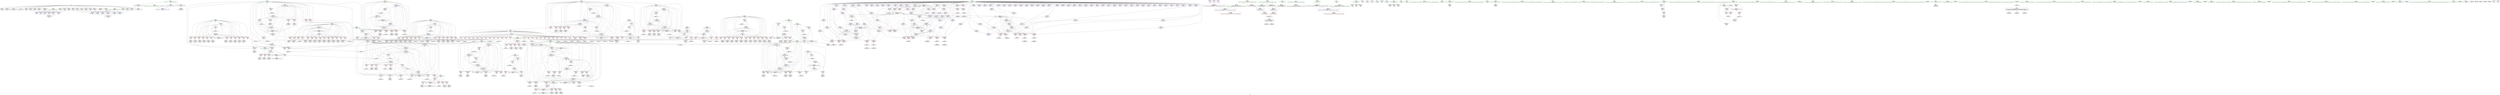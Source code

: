 digraph "SVFG" {
	label="SVFG";

	Node0x55d8b4476490 [shape=record,color=grey,label="{NodeID: 0\nNullPtr}"];
	Node0x55d8b4476490 -> Node0x55d8b4483e40[style=solid];
	Node0x55d8b4476490 -> Node0x55d8b4483f40[style=solid];
	Node0x55d8b4476490 -> Node0x55d8b4484010[style=solid];
	Node0x55d8b4476490 -> Node0x55d8b44840e0[style=solid];
	Node0x55d8b4476490 -> Node0x55d8b44841b0[style=solid];
	Node0x55d8b4476490 -> Node0x55d8b4485290[style=solid];
	Node0x55d8b4476490 -> Node0x55d8b44775c0[style=solid];
	Node0x55d8b4476490 -> Node0x55d8b4477690[style=solid];
	Node0x55d8b4476490 -> Node0x55d8b4477760[style=solid];
	Node0x55d8b4476490 -> Node0x55d8b4477830[style=solid];
	Node0x55d8b4476490 -> Node0x55d8b4477900[style=solid];
	Node0x55d8b4476490 -> Node0x55d8b44779d0[style=solid];
	Node0x55d8b4476490 -> Node0x55d8b4477aa0[style=solid];
	Node0x55d8b4476490 -> Node0x55d8b4477b70[style=solid];
	Node0x55d8b4476490 -> Node0x55d8b4477c40[style=solid];
	Node0x55d8b4476490 -> Node0x55d8b4477d10[style=solid];
	Node0x55d8b4476490 -> Node0x55d8b4477de0[style=solid];
	Node0x55d8b4476490 -> Node0x55d8b4477eb0[style=solid];
	Node0x55d8b4476490 -> Node0x55d8b4477f80[style=solid];
	Node0x55d8b4476490 -> Node0x55d8b4478050[style=solid];
	Node0x55d8b4476490 -> Node0x55d8b4478120[style=solid];
	Node0x55d8b4476490 -> Node0x55d8b4528400[style=solid];
	Node0x55d8b452a7f0 [shape=record,color=blue,label="{NodeID: 609\n104\<--478\npos1151\<--\nmain\n}"];
	Node0x55d8b452a7f0 -> Node0x55d8b4511d50[style=dashed];
	Node0x55d8b452a7f0 -> Node0x55d8b4511e20[style=dashed];
	Node0x55d8b452a7f0 -> Node0x55d8b4511ef0[style=dashed];
	Node0x55d8b452a7f0 -> Node0x55d8b4511fc0[style=dashed];
	Node0x55d8b452a7f0 -> Node0x55d8b452a7f0[style=dashed];
	Node0x55d8b452a7f0 -> Node0x55d8b45b1710[style=dashed];
	Node0x55d8b45123d0 [shape=record,color=red,label="{NodeID: 443\n639\<--108\n\<--j234\nmain\n}"];
	Node0x55d8b45123d0 -> Node0x55d8b4489620[style=solid];
	Node0x55d8b45159a0 [shape=record,color=purple,label="{NodeID: 277\n641\<--78\narrayidx249\<--data\nmain\n}"];
	Node0x55d8b45159a0 -> Node0x55d8b45271f0[style=solid];
	Node0x55d8b4478120 [shape=record,color=black,label="{NodeID: 111\n1051\<--3\nlpad.val487\<--dummyVal\nmain\n}"];
	Node0x55d8b45443c0 [shape=record,color=grey,label="{NodeID: 886\n470 = cmp(469, 133, )\n}"];
	Node0x55d8b45443c0 -> Node0x55d8b451e9b0[style=solid];
	Node0x55d8b4527ae0 [shape=record,color=red,label="{NodeID: 554\n872\<--871\n\<--arrayidx387\nmain\n}"];
	Node0x55d8b4527ae0 -> Node0x55d8b453f140[style=solid];
	Node0x55d8b450f720 [shape=record,color=red,label="{NodeID: 388\n363\<--92\n\<--fixPos\nmain\n}"];
	Node0x55d8b450f720 -> Node0x55d8b4487a80[style=solid];
	Node0x55d8b4484ae0 [shape=record,color=purple,label="{NodeID: 222\n442\<--14\n\<--.str.3\nmain\n|{<s0>26}}"];
	Node0x55d8b4484ae0:s0 -> Node0x55d8b461c010[style=solid,color=red];
	Node0x55d8b45bb710 [shape=record,color=black,label="{NodeID: 1163\nMR_58V_2 = PHI(MR_58V_4, MR_58V_1, )\npts\{129 \}\n}"];
	Node0x55d8b45bb710 -> Node0x55d8b452d090[style=dashed];
	Node0x55d8b4480080 [shape=record,color=green,label="{NodeID: 56\n118\<--119\nj335\<--j335_field_insensitive\nmain\n}"];
	Node0x55d8b4480080 -> Node0x55d8b4524060[style=solid];
	Node0x55d8b4480080 -> Node0x55d8b4524130[style=solid];
	Node0x55d8b4480080 -> Node0x55d8b4524200[style=solid];
	Node0x55d8b4480080 -> Node0x55d8b45242d0[style=solid];
	Node0x55d8b4480080 -> Node0x55d8b45243a0[style=solid];
	Node0x55d8b4480080 -> Node0x55d8b4524470[style=solid];
	Node0x55d8b4480080 -> Node0x55d8b4524540[style=solid];
	Node0x55d8b4480080 -> Node0x55d8b4524610[style=solid];
	Node0x55d8b4480080 -> Node0x55d8b45246e0[style=solid];
	Node0x55d8b4480080 -> Node0x55d8b45247b0[style=solid];
	Node0x55d8b4480080 -> Node0x55d8b4524880[style=solid];
	Node0x55d8b4480080 -> Node0x55d8b4524950[style=solid];
	Node0x55d8b4480080 -> Node0x55d8b4524a20[style=solid];
	Node0x55d8b4480080 -> Node0x55d8b452c1f0[style=solid];
	Node0x55d8b4480080 -> Node0x55d8b452cfc0[style=solid];
	Node0x55d8b453f140 [shape=record,color=grey,label="{NodeID: 831\n873 = Binary(872, 176, )\n}"];
	Node0x55d8b453f140 -> Node0x55d8b452c7a0[style=solid];
	Node0x55d8b452d570 [shape=record,color=blue,label="{NodeID: 665\n1083\<--1080\n__b.addr\<--__b\n_ZStorSt13_Ios_OpenmodeS_\n}"];
	Node0x55d8b452d570 -> Node0x55d8b4527fc0[style=dashed];
	Node0x55d8b4524e30 [shape=record,color=red,label="{NodeID: 499\n823\<--120\n\<--pos339\nmain\n}"];
	Node0x55d8b4524e30 -> Node0x55d8b452c530[style=solid];
	Node0x55d8b4518720 [shape=record,color=red,label="{NodeID: 333\n275\<--70\n\<--n\nmain\n}"];
	Node0x55d8b4518720 -> Node0x55d8b45410c0[style=solid];
	Node0x55d8b4489550 [shape=record,color=black,label="{NodeID: 167\n637\<--636\nidxprom246\<--\nmain\n}"];
	Node0x55d8b44efc40 [shape=record,color=green,label="{NodeID: 1\n7\<--1\n__dso_handle\<--dummyObj\nGlob }"];
	Node0x55d8b452a8c0 [shape=record,color=blue,label="{NodeID: 610\n100\<--481\npos134\<--inc152\nmain\n}"];
	Node0x55d8b452a8c0 -> Node0x55d8b4510d10[style=dashed];
	Node0x55d8b452a8c0 -> Node0x55d8b4510de0[style=dashed];
	Node0x55d8b452a8c0 -> Node0x55d8b4510eb0[style=dashed];
	Node0x55d8b452a8c0 -> Node0x55d8b4510f80[style=dashed];
	Node0x55d8b452a8c0 -> Node0x55d8b4511050[style=dashed];
	Node0x55d8b452a8c0 -> Node0x55d8b4511120[style=dashed];
	Node0x55d8b452a8c0 -> Node0x55d8b45111f0[style=dashed];
	Node0x55d8b452a8c0 -> Node0x55d8b45112c0[style=dashed];
	Node0x55d8b452a8c0 -> Node0x55d8b4511390[style=dashed];
	Node0x55d8b452a8c0 -> Node0x55d8b4511460[style=dashed];
	Node0x55d8b452a8c0 -> Node0x55d8b4511530[style=dashed];
	Node0x55d8b452a8c0 -> Node0x55d8b4511600[style=dashed];
	Node0x55d8b452a8c0 -> Node0x55d8b45116d0[style=dashed];
	Node0x55d8b452a8c0 -> Node0x55d8b452a580[style=dashed];
	Node0x55d8b452a8c0 -> Node0x55d8b452a720[style=dashed];
	Node0x55d8b452a8c0 -> Node0x55d8b452a8c0[style=dashed];
	Node0x55d8b452a8c0 -> Node0x55d8b452a990[style=dashed];
	Node0x55d8b452a8c0 -> Node0x55d8b452ac00[style=dashed];
	Node0x55d8b452a8c0 -> Node0x55d8b45b7110[style=dashed];
	Node0x55d8b45124a0 [shape=record,color=red,label="{NodeID: 444\n664\<--108\n\<--j234\nmain\n}"];
	Node0x55d8b45124a0 -> Node0x55d8b44897c0[style=solid];
	Node0x55d8b4515a70 [shape=record,color=purple,label="{NodeID: 278\n663\<--78\narrayidx261\<--data\nmain\n}"];
	Node0x55d8b45cefb0 [shape=record,color=yellow,style=double,label="{NodeID: 1219\n6V_1 = ENCHI(MR_6V_0)\npts\{63 \}\nFun[main]}"];
	Node0x55d8b45cefb0 -> Node0x55d8b4528b80[style=dashed];
	Node0x55d8b45cefb0 -> Node0x55d8b4528d20[style=dashed];
	Node0x55d8b45cefb0 -> Node0x55d8b4528ec0[style=dashed];
	Node0x55d8b45cefb0 -> Node0x55d8b4529060[style=dashed];
	Node0x55d8b45cefb0 -> Node0x55d8b4529200[style=dashed];
	Node0x55d8b45cefb0 -> Node0x55d8b45293a0[style=dashed];
	Node0x55d8b44781f0 [shape=record,color=black,label="{NodeID: 112\n37\<--38\n\<--_ZNSt8ios_base4InitD1Ev\nCan only get source location for instruction, argument, global var or function.}"];
	Node0x55d8b4544540 [shape=record,color=grey,label="{NodeID: 887\n495 = cmp(494, 133, )\n}"];
	Node0x55d8b4544540 -> Node0x55d8b453a880[style=solid];
	Node0x55d8b4527bb0 [shape=record,color=red,label="{NodeID: 555\n894\<--893\n\<--arrayidx399\nmain\n}"];
	Node0x55d8b4527bb0 -> Node0x55d8b452ca10[style=solid];
	Node0x55d8b450f7f0 [shape=record,color=red,label="{NodeID: 389\n367\<--92\n\<--fixPos\nmain\n}"];
	Node0x55d8b450f7f0 -> Node0x55d8b453ddc0[style=solid];
	Node0x55d8b4484bb0 [shape=record,color=purple,label="{NodeID: 223\n615\<--16\n\<--.str.4\nmain\n|{<s0>27}}"];
	Node0x55d8b4484bb0:s0 -> Node0x55d8b461c010[style=solid,color=red];
	Node0x55d8b45bbc10 [shape=record,color=black,label="{NodeID: 1164\nMR_60V_2 = PHI(MR_60V_3, MR_60V_1, )\npts\{131 \}\n}"];
	Node0x55d8b45bbc10 -> Node0x55d8b452d160[style=dashed];
	Node0x55d8b45bbc10 -> Node0x55d8b45bbc10[style=dashed];
	Node0x55d8b4480150 [shape=record,color=green,label="{NodeID: 57\n120\<--121\npos339\<--pos339_field_insensitive\nmain\n}"];
	Node0x55d8b4480150 -> Node0x55d8b4524af0[style=solid];
	Node0x55d8b4480150 -> Node0x55d8b4524bc0[style=solid];
	Node0x55d8b4480150 -> Node0x55d8b4524c90[style=solid];
	Node0x55d8b4480150 -> Node0x55d8b4524d60[style=solid];
	Node0x55d8b4480150 -> Node0x55d8b4524e30[style=solid];
	Node0x55d8b4480150 -> Node0x55d8b4524f00[style=solid];
	Node0x55d8b4480150 -> Node0x55d8b4524fd0[style=solid];
	Node0x55d8b4480150 -> Node0x55d8b45250a0[style=solid];
	Node0x55d8b4480150 -> Node0x55d8b4525170[style=solid];
	Node0x55d8b4480150 -> Node0x55d8b4525240[style=solid];
	Node0x55d8b4480150 -> Node0x55d8b4525310[style=solid];
	Node0x55d8b4480150 -> Node0x55d8b45253e0[style=solid];
	Node0x55d8b4480150 -> Node0x55d8b45254b0[style=solid];
	Node0x55d8b4480150 -> Node0x55d8b452c2c0[style=solid];
	Node0x55d8b4480150 -> Node0x55d8b452c460[style=solid];
	Node0x55d8b4480150 -> Node0x55d8b452c600[style=solid];
	Node0x55d8b4480150 -> Node0x55d8b452c6d0[style=solid];
	Node0x55d8b4480150 -> Node0x55d8b452c940[style=solid];
	Node0x55d8b453f2c0 [shape=record,color=grey,label="{NodeID: 832\n606 = Binary(605, 176, )\n}"];
	Node0x55d8b453f2c0 -> Node0x55d8b452b1b0[style=solid];
	Node0x55d8b452d640 [shape=record,color=blue,label="{NodeID: 666\n1106\<--1104\n__lhs.addr\<--__lhs\n_ZSteqIcSt11char_traitsIcESaIcEEbRKNSt7__cxx1112basic_stringIT_T0_T1_EEPKS5_\n}"];
	Node0x55d8b452d640 -> Node0x55d8b4528090[style=dashed];
	Node0x55d8b4524f00 [shape=record,color=red,label="{NodeID: 500\n825\<--120\n\<--pos339\nmain\n}"];
	Node0x55d8b4524f00 -> Node0x55d8b453bb40[style=solid];
	Node0x55d8b45187f0 [shape=record,color=red,label="{NodeID: 334\n278\<--70\n\<--n\nmain\n}"];
	Node0x55d8b45187f0 -> Node0x55d8b453b9c0[style=solid];
	Node0x55d8b4489620 [shape=record,color=black,label="{NodeID: 168\n640\<--639\nidxprom248\<--\nmain\n}"];
	Node0x55d8b4478950 [shape=record,color=green,label="{NodeID: 2\n8\<--1\n.str\<--dummyObj\nGlob }"];
	Node0x55d8b452a990 [shape=record,color=blue,label="{NodeID: 611\n100\<--500\npos134\<--inc163\nmain\n}"];
	Node0x55d8b452a990 -> Node0x55d8b4510d10[style=dashed];
	Node0x55d8b452a990 -> Node0x55d8b4510de0[style=dashed];
	Node0x55d8b452a990 -> Node0x55d8b4510eb0[style=dashed];
	Node0x55d8b452a990 -> Node0x55d8b4510f80[style=dashed];
	Node0x55d8b452a990 -> Node0x55d8b4511050[style=dashed];
	Node0x55d8b452a990 -> Node0x55d8b4511120[style=dashed];
	Node0x55d8b452a990 -> Node0x55d8b45111f0[style=dashed];
	Node0x55d8b452a990 -> Node0x55d8b45112c0[style=dashed];
	Node0x55d8b452a990 -> Node0x55d8b4511390[style=dashed];
	Node0x55d8b452a990 -> Node0x55d8b4511460[style=dashed];
	Node0x55d8b452a990 -> Node0x55d8b4511530[style=dashed];
	Node0x55d8b452a990 -> Node0x55d8b4511600[style=dashed];
	Node0x55d8b452a990 -> Node0x55d8b45116d0[style=dashed];
	Node0x55d8b452a990 -> Node0x55d8b452a580[style=dashed];
	Node0x55d8b452a990 -> Node0x55d8b452a720[style=dashed];
	Node0x55d8b452a990 -> Node0x55d8b452a8c0[style=dashed];
	Node0x55d8b452a990 -> Node0x55d8b452a990[style=dashed];
	Node0x55d8b452a990 -> Node0x55d8b452ac00[style=dashed];
	Node0x55d8b452a990 -> Node0x55d8b45b7110[style=dashed];
	Node0x55d8b4512570 [shape=record,color=red,label="{NodeID: 445\n683\<--108\n\<--j234\nmain\n}"];
	Node0x55d8b4512570 -> Node0x55d8b450e4a0[style=solid];
	Node0x55d8b4515b40 [shape=record,color=purple,label="{NodeID: 279\n666\<--78\narrayidx263\<--data\nmain\n}"];
	Node0x55d8b4515b40 -> Node0x55d8b45272c0[style=solid];
	Node0x55d8b45cf090 [shape=record,color=yellow,style=double,label="{NodeID: 1220\n8V_1 = ENCHI(MR_8V_0)\npts\{65 \}\nFun[main]}"];
	Node0x55d8b45cf090 -> Node0x55d8b4528c50[style=dashed];
	Node0x55d8b45cf090 -> Node0x55d8b4528df0[style=dashed];
	Node0x55d8b45cf090 -> Node0x55d8b4528f90[style=dashed];
	Node0x55d8b45cf090 -> Node0x55d8b4529130[style=dashed];
	Node0x55d8b45cf090 -> Node0x55d8b45292d0[style=dashed];
	Node0x55d8b45cf090 -> Node0x55d8b4529470[style=dashed];
	Node0x55d8b44782f0 [shape=record,color=black,label="{NodeID: 113\n153\<--58\n\<--infile\nmain\n}"];
	Node0x55d8b4527c80 [shape=record,color=red,label="{NodeID: 556\n916\<--915\n\<--arrayidx412\nmain\n}"];
	Node0x55d8b4527c80 -> Node0x55d8b451de70[style=solid];
	Node0x55d8b450f8c0 [shape=record,color=red,label="{NodeID: 390\n384\<--92\n\<--fixPos\nmain\n}"];
	Node0x55d8b450f8c0 -> Node0x55d8b4487dc0[style=solid];
	Node0x55d8b4484c80 [shape=record,color=purple,label="{NodeID: 224\n959\<--18\n\<--.str.5\nmain\n}"];
	Node0x55d8b45bc110 [shape=record,color=black,label="{NodeID: 1165\nMR_62V_2 = PHI(MR_62V_12, MR_62V_1, )\npts\{790000 \}\n}"];
	Node0x55d8b45bc110 -> Node0x55d8b4526690[style=dashed];
	Node0x55d8b45bc110 -> Node0x55d8b4526760[style=dashed];
	Node0x55d8b45bc110 -> Node0x55d8b4526830[style=dashed];
	Node0x55d8b45bc110 -> Node0x55d8b4526900[style=dashed];
	Node0x55d8b45bc110 -> Node0x55d8b45269d0[style=dashed];
	Node0x55d8b45bc110 -> Node0x55d8b4526aa0[style=dashed];
	Node0x55d8b45bc110 -> Node0x55d8b4526b70[style=dashed];
	Node0x55d8b45bc110 -> Node0x55d8b45277a0[style=dashed];
	Node0x55d8b45bc110 -> Node0x55d8b4527870[style=dashed];
	Node0x55d8b45bc110 -> Node0x55d8b4527940[style=dashed];
	Node0x55d8b45bc110 -> Node0x55d8b4527a10[style=dashed];
	Node0x55d8b45bc110 -> Node0x55d8b4527ae0[style=dashed];
	Node0x55d8b45bc110 -> Node0x55d8b4527bb0[style=dashed];
	Node0x55d8b45bc110 -> Node0x55d8b4527c80[style=dashed];
	Node0x55d8b45bc110 -> Node0x55d8b4527d50[style=dashed];
	Node0x55d8b45bc110 -> Node0x55d8b4527e20[style=dashed];
	Node0x55d8b45bc110 -> Node0x55d8b4529bc0[style=dashed];
	Node0x55d8b45bc110 -> Node0x55d8b4529e30[style=dashed];
	Node0x55d8b45bc110 -> Node0x55d8b4529fd0[style=dashed];
	Node0x55d8b45bc110 -> Node0x55d8b452c7a0[style=dashed];
	Node0x55d8b45bc110 -> Node0x55d8b452ca10[style=dashed];
	Node0x55d8b45bc110 -> Node0x55d8b452cbb0[style=dashed];
	Node0x55d8b45bc110 -> Node0x55d8b45719f0[style=dashed];
	Node0x55d8b45bc110 -> Node0x55d8b45a6d10[style=dashed];
	Node0x55d8b45bc110 -> Node0x55d8b45b2110[style=dashed];
	Node0x55d8b45bc110 -> Node0x55d8b45bc110[style=dashed];
	Node0x55d8b45bc110 -> Node0x55d8b45cd110[style=dashed];
	Node0x55d8b4480220 [shape=record,color=green,label="{NodeID: 58\n122\<--123\nfixPos341\<--fixPos341_field_insensitive\nmain\n}"];
	Node0x55d8b4480220 -> Node0x55d8b4525580[style=solid];
	Node0x55d8b4480220 -> Node0x55d8b4525650[style=solid];
	Node0x55d8b4480220 -> Node0x55d8b4525720[style=solid];
	Node0x55d8b4480220 -> Node0x55d8b45257f0[style=solid];
	Node0x55d8b4480220 -> Node0x55d8b45258c0[style=solid];
	Node0x55d8b4480220 -> Node0x55d8b4525990[style=solid];
	Node0x55d8b4480220 -> Node0x55d8b4525a60[style=solid];
	Node0x55d8b4480220 -> Node0x55d8b452c390[style=solid];
	Node0x55d8b4480220 -> Node0x55d8b452c870[style=solid];
	Node0x55d8b4480220 -> Node0x55d8b452cae0[style=solid];
	Node0x55d8b4480220 -> Node0x55d8b452cc80[style=solid];
	Node0x55d8b453f440 [shape=record,color=grey,label="{NodeID: 833\n539 = Binary(538, 176, )\n}"];
	Node0x55d8b453f440 -> Node0x55d8b452ab30[style=solid];
	Node0x55d8b452d710 [shape=record,color=blue,label="{NodeID: 667\n1108\<--1105\n__rhs.addr\<--__rhs\n_ZSteqIcSt11char_traitsIcESaIcEEbRKNSt7__cxx1112basic_stringIT_T0_T1_EEPKS5_\n}"];
	Node0x55d8b452d710 -> Node0x55d8b4528160[style=dashed];
	Node0x55d8b4524fd0 [shape=record,color=red,label="{NodeID: 501\n829\<--120\n\<--pos339\nmain\n}"];
	Node0x55d8b4524fd0 -> Node0x55d8b4541240[style=solid];
	Node0x55d8b45188c0 [shape=record,color=red,label="{NodeID: 335\n281\<--70\n\<--n\nmain\n}"];
	Node0x55d8b45188c0 -> Node0x55d8b453b6c0[style=solid];
	Node0x55d8b44896f0 [shape=record,color=black,label="{NodeID: 169\n662\<--661\nidxprom260\<--\nmain\n}"];
	Node0x55d8b44789e0 [shape=record,color=green,label="{NodeID: 3\n10\<--1\n.str.1\<--dummyObj\nGlob }"];
	Node0x55d8b451bcb0 [shape=record,color=black,label="{NodeID: 778\n841 = PHI(302, 839, )\n}"];
	Node0x55d8b452aa60 [shape=record,color=blue,label="{NodeID: 612\n536\<--530\narrayidx185\<--shl181\nmain\n}"];
	Node0x55d8b452aa60 -> Node0x55d8b4526c40[style=dashed];
	Node0x55d8b452aa60 -> Node0x55d8b4526d10[style=dashed];
	Node0x55d8b452aa60 -> Node0x55d8b4526de0[style=dashed];
	Node0x55d8b452aa60 -> Node0x55d8b4526eb0[style=dashed];
	Node0x55d8b452aa60 -> Node0x55d8b4526f80[style=dashed];
	Node0x55d8b452aa60 -> Node0x55d8b4527050[style=dashed];
	Node0x55d8b452aa60 -> Node0x55d8b4527120[style=dashed];
	Node0x55d8b452aa60 -> Node0x55d8b452aa60[style=dashed];
	Node0x55d8b452aa60 -> Node0x55d8b452acd0[style=dashed];
	Node0x55d8b452aa60 -> Node0x55d8b452ae70[style=dashed];
	Node0x55d8b452aa60 -> Node0x55d8b452b0e0[style=dashed];
	Node0x55d8b452aa60 -> Node0x55d8b45b2110[style=dashed];
	Node0x55d8b4512640 [shape=record,color=red,label="{NodeID: 446\n690\<--108\n\<--j234\nmain\n}"];
	Node0x55d8b4512640 -> Node0x55d8b450e5c0[style=solid];
	Node0x55d8b4515c10 [shape=record,color=purple,label="{NodeID: 280\n682\<--78\narrayidx272\<--data\nmain\n}"];
	Node0x55d8b44783c0 [shape=record,color=black,label="{NodeID: 114\n178\<--58\n\<--infile\nmain\n}"];
	Node0x55d8b4527d50 [shape=record,color=red,label="{NodeID: 557\n994\<--993\n\<--arrayidx460\nmain\n}"];
	Node0x55d8b450f990 [shape=record,color=red,label="{NodeID: 391\n388\<--92\n\<--fixPos\nmain\n}"];
	Node0x55d8b450f990 -> Node0x55d8b453e3c0[style=solid];
	Node0x55d8b4484d50 [shape=record,color=purple,label="{NodeID: 225\n967\<--20\n\<--.str.6\nmain\n}"];
	Node0x55d8b44802f0 [shape=record,color=green,label="{NodeID: 59\n124\<--125\npos1358\<--pos1358_field_insensitive\nmain\n}"];
	Node0x55d8b44802f0 -> Node0x55d8b4525b30[style=solid];
	Node0x55d8b44802f0 -> Node0x55d8b4525c00[style=solid];
	Node0x55d8b44802f0 -> Node0x55d8b4525cd0[style=solid];
	Node0x55d8b44802f0 -> Node0x55d8b4525da0[style=solid];
	Node0x55d8b44802f0 -> Node0x55d8b452c530[style=solid];
	Node0x55d8b453f5c0 [shape=record,color=grey,label="{NodeID: 834\n611 = Binary(610, 176, )\n}"];
	Node0x55d8b453f5c0 -> Node0x55d8b452b280[style=solid];
	Node0x55d8b45250a0 [shape=record,color=red,label="{NodeID: 502\n832\<--120\n\<--pos339\nmain\n}"];
	Node0x55d8b45250a0 -> Node0x55d8b450f310[style=solid];
	Node0x55d8b4518990 [shape=record,color=red,label="{NodeID: 336\n448\<--70\n\<--n\nmain\n}"];
	Node0x55d8b4518990 -> Node0x55d8b45422c0[style=solid];
	Node0x55d8b44897c0 [shape=record,color=black,label="{NodeID: 170\n665\<--664\nidxprom262\<--\nmain\n}"];
	Node0x55d8b4482450 [shape=record,color=green,label="{NodeID: 4\n12\<--1\n.str.2\<--dummyObj\nGlob }"];
	Node0x55d8b451c250 [shape=record,color=black,label="{NodeID: 779\n817 = PHI(302, 815, )\n}"];
	Node0x55d8b452ab30 [shape=record,color=blue,label="{NodeID: 613\n102\<--539\nfixPos135\<--inc186\nmain\n}"];
	Node0x55d8b452ab30 -> Node0x55d8b45117a0[style=dashed];
	Node0x55d8b452ab30 -> Node0x55d8b4511870[style=dashed];
	Node0x55d8b452ab30 -> Node0x55d8b4511940[style=dashed];
	Node0x55d8b452ab30 -> Node0x55d8b4511a10[style=dashed];
	Node0x55d8b452ab30 -> Node0x55d8b4511ae0[style=dashed];
	Node0x55d8b452ab30 -> Node0x55d8b4511bb0[style=dashed];
	Node0x55d8b452ab30 -> Node0x55d8b4511c80[style=dashed];
	Node0x55d8b452ab30 -> Node0x55d8b452a650[style=dashed];
	Node0x55d8b452ab30 -> Node0x55d8b452ab30[style=dashed];
	Node0x55d8b452ab30 -> Node0x55d8b452ada0[style=dashed];
	Node0x55d8b452ab30 -> Node0x55d8b452af40[style=dashed];
	Node0x55d8b452ab30 -> Node0x55d8b45b7610[style=dashed];
	Node0x55d8b4512710 [shape=record,color=red,label="{NodeID: 447\n699\<--108\n\<--j234\nmain\n}"];
	Node0x55d8b4512710 -> Node0x55d8b450e6e0[style=solid];
	Node0x55d8b4515ce0 [shape=record,color=purple,label="{NodeID: 281\n685\<--78\narrayidx274\<--data\nmain\n}"];
	Node0x55d8b4515ce0 -> Node0x55d8b4527390[style=solid];
	Node0x55d8b4478490 [shape=record,color=black,label="{NodeID: 115\n199\<--58\n\<--infile\nmain\n}"];
	Node0x55d8b4527e20 [shape=record,color=red,label="{NodeID: 558\n1011\<--1010\n\<--arrayidx472\nmain\n}"];
	Node0x55d8b450fa60 [shape=record,color=red,label="{NodeID: 392\n409\<--92\n\<--fixPos\nmain\n}"];
	Node0x55d8b450fa60 -> Node0x55d8b4488100[style=solid];
	Node0x55d8b4484e20 [shape=record,color=purple,label="{NodeID: 226\n996\<--22\n\<--.str.7\nmain\n}"];
	Node0x55d8b44803c0 [shape=record,color=green,label="{NodeID: 60\n126\<--127\ni423\<--i423_field_insensitive\nmain\n}"];
	Node0x55d8b44803c0 -> Node0x55d8b4525e70[style=solid];
	Node0x55d8b44803c0 -> Node0x55d8b4525f40[style=solid];
	Node0x55d8b44803c0 -> Node0x55d8b4526010[style=solid];
	Node0x55d8b44803c0 -> Node0x55d8b452cd50[style=solid];
	Node0x55d8b44803c0 -> Node0x55d8b452cef0[style=solid];
	Node0x55d8b453f740 [shape=record,color=grey,label="{NodeID: 835\n530 = Binary(529, 176, )\n}"];
	Node0x55d8b453f740 -> Node0x55d8b452aa60[style=solid];
	Node0x55d8b4525170 [shape=record,color=red,label="{NodeID: 503\n843\<--120\n\<--pos339\nmain\n}"];
	Node0x55d8b4525170 -> Node0x55d8b453b3c0[style=solid];
	Node0x55d8b4518a60 [shape=record,color=red,label="{NodeID: 337\n455\<--70\n\<--n\nmain\n}"];
	Node0x55d8b4518a60 -> Node0x55d8b4541fc0[style=solid];
	Node0x55d8b4489890 [shape=record,color=black,label="{NodeID: 171\n681\<--680\nidxprom271\<--\nmain\n}"];
	Node0x55d8b44824e0 [shape=record,color=green,label="{NodeID: 5\n14\<--1\n.str.3\<--dummyObj\nGlob }"];
	Node0x55d8b451c7f0 [shape=record,color=black,label="{NodeID: 780\n405 = PHI(402, 133, )\n}"];
	Node0x55d8b451c7f0 -> Node0x55d8b4529fd0[style=solid];
	Node0x55d8b452ac00 [shape=record,color=blue,label="{NodeID: 614\n100\<--542\npos134\<--inc187\nmain\n}"];
	Node0x55d8b452ac00 -> Node0x55d8b4510d10[style=dashed];
	Node0x55d8b452ac00 -> Node0x55d8b4510de0[style=dashed];
	Node0x55d8b452ac00 -> Node0x55d8b4510eb0[style=dashed];
	Node0x55d8b452ac00 -> Node0x55d8b4510f80[style=dashed];
	Node0x55d8b452ac00 -> Node0x55d8b4511050[style=dashed];
	Node0x55d8b452ac00 -> Node0x55d8b4511120[style=dashed];
	Node0x55d8b452ac00 -> Node0x55d8b452a580[style=dashed];
	Node0x55d8b452ac00 -> Node0x55d8b452a720[style=dashed];
	Node0x55d8b452ac00 -> Node0x55d8b452a8c0[style=dashed];
	Node0x55d8b452ac00 -> Node0x55d8b45b7110[style=dashed];
	Node0x55d8b45127e0 [shape=record,color=red,label="{NodeID: 448\n707\<--108\n\<--j234\nmain\n}"];
	Node0x55d8b45127e0 -> Node0x55d8b450e880[style=solid];
	Node0x55d8b4515db0 [shape=record,color=purple,label="{NodeID: 282\n689\<--78\narrayidx276\<--data\nmain\n}"];
	Node0x55d8b4486be0 [shape=record,color=black,label="{NodeID: 116\n958\<--60\n\<--outfile\nmain\n}"];
	Node0x55d8b4527ef0 [shape=record,color=red,label="{NodeID: 559\n1087\<--1081\n\<--__a.addr\n_ZStorSt13_Ios_OpenmodeS_\n}"];
	Node0x55d8b4527ef0 -> Node0x55d8b453bfc0[style=solid];
	Node0x55d8b450fb30 [shape=record,color=red,label="{NodeID: 393\n413\<--92\n\<--fixPos\nmain\n}"];
	Node0x55d8b450fb30 -> Node0x55d8b453c5c0[style=solid];
	Node0x55d8b4484ef0 [shape=record,color=purple,label="{NodeID: 227\n1143\<--24\nllvm.global_ctors_0\<--llvm.global_ctors\nGlob }"];
	Node0x55d8b4484ef0 -> Node0x55d8b4528230[style=solid];
	Node0x55d8b4480490 [shape=record,color=green,label="{NodeID: 61\n128\<--129\ni448\<--i448_field_insensitive\nmain\n}"];
	Node0x55d8b4480490 -> Node0x55d8b45260e0[style=solid];
	Node0x55d8b4480490 -> Node0x55d8b45261b0[style=solid];
	Node0x55d8b4480490 -> Node0x55d8b4526280[style=solid];
	Node0x55d8b4480490 -> Node0x55d8b4526350[style=solid];
	Node0x55d8b4480490 -> Node0x55d8b452d090[style=solid];
	Node0x55d8b4480490 -> Node0x55d8b452d300[style=solid];
	Node0x55d8b453f8c0 [shape=record,color=grey,label="{NodeID: 836\n481 = Binary(480, 176, )\n}"];
	Node0x55d8b453f8c0 -> Node0x55d8b452a8c0[style=solid];
	Node0x55d8b4525240 [shape=record,color=red,label="{NodeID: 504\n847\<--120\n\<--pos339\nmain\n}"];
	Node0x55d8b4525240 -> Node0x55d8b45404c0[style=solid];
	Node0x55d8b4518b30 [shape=record,color=red,label="{NodeID: 338\n460\<--70\n\<--n\nmain\n}"];
	Node0x55d8b4518b30 -> Node0x55d8b4541cc0[style=solid];
	Node0x55d8b450e4a0 [shape=record,color=black,label="{NodeID: 172\n684\<--683\nidxprom273\<--\nmain\n}"];
	Node0x55d8b4481500 [shape=record,color=green,label="{NodeID: 6\n16\<--1\n.str.4\<--dummyObj\nGlob }"];
	Node0x55d8b451cd90 [shape=record,color=black,label="{NodeID: 781\n670 = PHI(302, 668, )\n}"];
	Node0x55d8b452acd0 [shape=record,color=blue,label="{NodeID: 615\n557\<--551\narrayidx196\<--\nmain\n}"];
	Node0x55d8b452acd0 -> Node0x55d8b4526c40[style=dashed];
	Node0x55d8b452acd0 -> Node0x55d8b4526d10[style=dashed];
	Node0x55d8b452acd0 -> Node0x55d8b4526de0[style=dashed];
	Node0x55d8b452acd0 -> Node0x55d8b4526eb0[style=dashed];
	Node0x55d8b452acd0 -> Node0x55d8b4526f80[style=dashed];
	Node0x55d8b452acd0 -> Node0x55d8b4527050[style=dashed];
	Node0x55d8b452acd0 -> Node0x55d8b4527120[style=dashed];
	Node0x55d8b452acd0 -> Node0x55d8b452aa60[style=dashed];
	Node0x55d8b452acd0 -> Node0x55d8b452acd0[style=dashed];
	Node0x55d8b452acd0 -> Node0x55d8b452ae70[style=dashed];
	Node0x55d8b452acd0 -> Node0x55d8b452b0e0[style=dashed];
	Node0x55d8b452acd0 -> Node0x55d8b45b2110[style=dashed];
	Node0x55d8b45128b0 [shape=record,color=red,label="{NodeID: 449\n721\<--108\n\<--j234\nmain\n}"];
	Node0x55d8b45128b0 -> Node0x55d8b450ea20[style=solid];
	Node0x55d8b4515e80 [shape=record,color=purple,label="{NodeID: 283\n692\<--78\narrayidx278\<--data\nmain\n}"];
	Node0x55d8b4515e80 -> Node0x55d8b4527460[style=solid];
	Node0x55d8b4486cb0 [shape=record,color=black,label="{NodeID: 117\n987\<--60\n\<--outfile\nmain\n}"];
	Node0x55d8b4527fc0 [shape=record,color=red,label="{NodeID: 560\n1088\<--1083\n\<--__b.addr\n_ZStorSt13_Ios_OpenmodeS_\n}"];
	Node0x55d8b4527fc0 -> Node0x55d8b453bfc0[style=solid];
	Node0x55d8b450fc00 [shape=record,color=red,label="{NodeID: 394\n421\<--92\n\<--fixPos\nmain\n}"];
	Node0x55d8b450fc00 -> Node0x55d8b4540ac0[style=solid];
	Node0x55d8b4484ff0 [shape=record,color=purple,label="{NodeID: 228\n1144\<--24\nllvm.global_ctors_1\<--llvm.global_ctors\nGlob }"];
	Node0x55d8b4484ff0 -> Node0x55d8b4528300[style=solid];
	Node0x55d8b4480560 [shape=record,color=green,label="{NodeID: 62\n130\<--131\nj452\<--j452_field_insensitive\nmain\n}"];
	Node0x55d8b4480560 -> Node0x55d8b4526420[style=solid];
	Node0x55d8b4480560 -> Node0x55d8b45264f0[style=solid];
	Node0x55d8b4480560 -> Node0x55d8b45265c0[style=solid];
	Node0x55d8b4480560 -> Node0x55d8b452d160[style=solid];
	Node0x55d8b4480560 -> Node0x55d8b452d230[style=solid];
	Node0x55d8b453fa40 [shape=record,color=grey,label="{NodeID: 837\n219 = Binary(218, 176, )\n}"];
	Node0x55d8b453fa40 -> Node0x55d8b4528ab0[style=solid];
	Node0x55d8b4525310 [shape=record,color=red,label="{NodeID: 505\n857\<--120\n\<--pos339\nmain\n}"];
	Node0x55d8b4525310 -> Node0x55d8b4485e40[style=solid];
	Node0x55d8b4518c00 [shape=record,color=red,label="{NodeID: 339\n485\<--70\n\<--n\nmain\n}"];
	Node0x55d8b4518c00 -> Node0x55d8b45440c0[style=solid];
	Node0x55d8b450e530 [shape=record,color=black,label="{NodeID: 173\n688\<--687\nidxprom275\<--\nmain\n}"];
	Node0x55d8b4481590 [shape=record,color=green,label="{NodeID: 7\n18\<--1\n.str.5\<--dummyObj\nGlob }"];
	Node0x55d8b451d330 [shape=record,color=black,label="{NodeID: 782\n327 = PHI(302, 325, )\n}"];
	Node0x55d8b452ada0 [shape=record,color=blue,label="{NodeID: 616\n102\<--560\nfixPos135\<--inc197\nmain\n}"];
	Node0x55d8b452ada0 -> Node0x55d8b45117a0[style=dashed];
	Node0x55d8b452ada0 -> Node0x55d8b4511870[style=dashed];
	Node0x55d8b452ada0 -> Node0x55d8b4511940[style=dashed];
	Node0x55d8b452ada0 -> Node0x55d8b4511a10[style=dashed];
	Node0x55d8b452ada0 -> Node0x55d8b4511ae0[style=dashed];
	Node0x55d8b452ada0 -> Node0x55d8b4511bb0[style=dashed];
	Node0x55d8b452ada0 -> Node0x55d8b4511c80[style=dashed];
	Node0x55d8b452ada0 -> Node0x55d8b452a650[style=dashed];
	Node0x55d8b452ada0 -> Node0x55d8b452ab30[style=dashed];
	Node0x55d8b452ada0 -> Node0x55d8b452ada0[style=dashed];
	Node0x55d8b452ada0 -> Node0x55d8b452af40[style=dashed];
	Node0x55d8b452ada0 -> Node0x55d8b45b7610[style=dashed];
	Node0x55d8b4512980 [shape=record,color=red,label="{NodeID: 450\n728\<--108\n\<--j234\nmain\n}"];
	Node0x55d8b4512980 -> Node0x55d8b450ebc0[style=solid];
	Node0x55d8b4515f50 [shape=record,color=purple,label="{NodeID: 284\n698\<--78\narrayidx282\<--data\nmain\n}"];
	Node0x55d8b4486d80 [shape=record,color=black,label="{NodeID: 118\n1003\<--60\n\<--outfile\nmain\n}"];
	Node0x55d8b4528090 [shape=record,color=red,label="{NodeID: 561\n1112\<--1106\n\<--__lhs.addr\n_ZSteqIcSt11char_traitsIcESaIcEEbRKNSt7__cxx1112basic_stringIT_T0_T1_EEPKS5_\n}"];
	Node0x55d8b450fcd0 [shape=record,color=red,label="{NodeID: 395\n339\<--94\n\<--pos1\nmain\n}"];
	Node0x55d8b450fcd0 -> Node0x55d8b44875a0[style=solid];
	Node0x55d8b44850f0 [shape=record,color=purple,label="{NodeID: 229\n1145\<--24\nllvm.global_ctors_2\<--llvm.global_ctors\nGlob }"];
	Node0x55d8b44850f0 -> Node0x55d8b4528400[style=solid];
	Node0x55d8b4480630 [shape=record,color=green,label="{NodeID: 63\n135\<--136\n_ZNSt14basic_ifstreamIcSt11char_traitsIcEEC1Ev\<--_ZNSt14basic_ifstreamIcSt11char_traitsIcEEC1Ev_field_insensitive\n}"];
	Node0x55d8b453fbc0 [shape=record,color=grey,label="{NodeID: 838\n475 = Binary(474, 176, )\n}"];
	Node0x55d8b453fbc0 -> Node0x55d8b452a720[style=solid];
	Node0x55d8b45253e0 [shape=record,color=red,label="{NodeID: 506\n866\<--120\n\<--pos339\nmain\n}"];
	Node0x55d8b45253e0 -> Node0x55d8b4485fe0[style=solid];
	Node0x55d8b4518cd0 [shape=record,color=red,label="{NodeID: 340\n504\<--70\n\<--n\nmain\n}"];
	Node0x55d8b4518cd0 -> Node0x55d8b45425c0[style=solid];
	Node0x55d8b450e5c0 [shape=record,color=black,label="{NodeID: 174\n691\<--690\nidxprom277\<--\nmain\n}"];
	Node0x55d8b4481620 [shape=record,color=green,label="{NodeID: 8\n20\<--1\n.str.6\<--dummyObj\nGlob }"];
	Node0x55d8b451d8d0 [shape=record,color=black,label="{NodeID: 783\n750 = PHI(747, 133, )\n}"];
	Node0x55d8b451d8d0 -> Node0x55d8b452bd10[style=solid];
	Node0x55d8b452ae70 [shape=record,color=blue,label="{NodeID: 617\n583\<--577\narrayidx212\<--cond208\nmain\n}"];
	Node0x55d8b452ae70 -> Node0x55d8b4526c40[style=dashed];
	Node0x55d8b452ae70 -> Node0x55d8b4526d10[style=dashed];
	Node0x55d8b452ae70 -> Node0x55d8b4526de0[style=dashed];
	Node0x55d8b452ae70 -> Node0x55d8b4526eb0[style=dashed];
	Node0x55d8b452ae70 -> Node0x55d8b4526f80[style=dashed];
	Node0x55d8b452ae70 -> Node0x55d8b4527050[style=dashed];
	Node0x55d8b452ae70 -> Node0x55d8b4527120[style=dashed];
	Node0x55d8b452ae70 -> Node0x55d8b452aa60[style=dashed];
	Node0x55d8b452ae70 -> Node0x55d8b452acd0[style=dashed];
	Node0x55d8b452ae70 -> Node0x55d8b452ae70[style=dashed];
	Node0x55d8b452ae70 -> Node0x55d8b452b0e0[style=dashed];
	Node0x55d8b452ae70 -> Node0x55d8b45b2110[style=dashed];
	Node0x55d8b4512a50 [shape=record,color=red,label="{NodeID: 451\n744\<--108\n\<--j234\nmain\n}"];
	Node0x55d8b4512a50 -> Node0x55d8b450ed60[style=solid];
	Node0x55d8b4516020 [shape=record,color=purple,label="{NodeID: 285\n701\<--78\narrayidx284\<--data\nmain\n}"];
	Node0x55d8b4516020 -> Node0x55d8b4527530[style=solid];
	Node0x55d8b4486e50 [shape=record,color=black,label="{NodeID: 119\n186\<--80\n\<--stream1\nmain\n}"];
	Node0x55d8b4528160 [shape=record,color=red,label="{NodeID: 562\n1113\<--1108\n\<--__rhs.addr\n_ZSteqIcSt11char_traitsIcESaIcEEbRKNSt7__cxx1112basic_stringIT_T0_T1_EEPKS5_\n}"];
	Node0x55d8b450fda0 [shape=record,color=red,label="{NodeID: 396\n377\<--94\n\<--pos1\nmain\n}"];
	Node0x55d8b450fda0 -> Node0x55d8b4487c20[style=solid];
	Node0x55d8b44851f0 [shape=record,color=purple,label="{NodeID: 230\n212\<--78\narrayidx\<--data\nmain\n}"];
	Node0x55d8b4480700 [shape=record,color=green,label="{NodeID: 64\n138\<--139\n_ZNSt14basic_ofstreamIcSt11char_traitsIcEEC1Ev\<--_ZNSt14basic_ofstreamIcSt11char_traitsIcEEC1Ev_field_insensitive\n}"];
	Node0x55d8b453fd40 [shape=record,color=grey,label="{NodeID: 839\n305 = Binary(304, 306, )\n}"];
	Node0x55d8b453fd40 -> Node0x55d8b4529880[style=solid];
	Node0x55d8b45254b0 [shape=record,color=red,label="{NodeID: 507\n884\<--120\n\<--pos339\nmain\n}"];
	Node0x55d8b45254b0 -> Node0x55d8b453d4c0[style=solid];
	Node0x55d8b4518da0 [shape=record,color=red,label="{NodeID: 341\n565\<--70\n\<--n\nmain\n}"];
	Node0x55d8b4518da0 -> Node0x55d8b4543c40[style=solid];
	Node0x55d8b450e650 [shape=record,color=black,label="{NodeID: 175\n697\<--696\nidxprom281\<--\nmain\n}"];
	Node0x55d8b44816b0 [shape=record,color=green,label="{NodeID: 9\n22\<--1\n.str.7\<--dummyObj\nGlob }"];
	Node0x55d8b451de70 [shape=record,color=black,label="{NodeID: 784\n919 = PHI(916, 133, )\n}"];
	Node0x55d8b451de70 -> Node0x55d8b452cbb0[style=solid];
	Node0x55d8b452af40 [shape=record,color=blue,label="{NodeID: 618\n102\<--586\nfixPos135\<--inc213\nmain\n}"];
	Node0x55d8b452af40 -> Node0x55d8b45117a0[style=dashed];
	Node0x55d8b452af40 -> Node0x55d8b4511870[style=dashed];
	Node0x55d8b452af40 -> Node0x55d8b4511940[style=dashed];
	Node0x55d8b452af40 -> Node0x55d8b4511a10[style=dashed];
	Node0x55d8b452af40 -> Node0x55d8b4511ae0[style=dashed];
	Node0x55d8b452af40 -> Node0x55d8b4511bb0[style=dashed];
	Node0x55d8b452af40 -> Node0x55d8b4511c80[style=dashed];
	Node0x55d8b452af40 -> Node0x55d8b452a650[style=dashed];
	Node0x55d8b452af40 -> Node0x55d8b452ab30[style=dashed];
	Node0x55d8b452af40 -> Node0x55d8b452ada0[style=dashed];
	Node0x55d8b452af40 -> Node0x55d8b452af40[style=dashed];
	Node0x55d8b452af40 -> Node0x55d8b45b7610[style=dashed];
	Node0x55d8b4512b20 [shape=record,color=red,label="{NodeID: 452\n754\<--108\n\<--j234\nmain\n}"];
	Node0x55d8b4512b20 -> Node0x55d8b450ef00[style=solid];
	Node0x55d8b45160f0 [shape=record,color=purple,label="{NodeID: 286\n706\<--78\narrayidx287\<--data\nmain\n}"];
	Node0x55d8b4486f20 [shape=record,color=black,label="{NodeID: 120\n209\<--84\n\<--lineStream\nmain\n}"];
	Node0x55d8b4528230 [shape=record,color=blue,label="{NodeID: 563\n1143\<--25\nllvm.global_ctors_0\<--\nGlob }"];
	Node0x55d8b450fe70 [shape=record,color=red,label="{NodeID: 397\n393\<--94\n\<--pos1\nmain\n}"];
	Node0x55d8b450fe70 -> Node0x55d8b4540340[style=solid];
	Node0x55d8b4513440 [shape=record,color=purple,label="{NodeID: 231\n215\<--78\narrayidx29\<--data\nmain\n}"];
	Node0x55d8b44807d0 [shape=record,color=green,label="{NodeID: 65\n143\<--144\n_ZNSt14basic_ifstreamIcSt11char_traitsIcEE4openEPKcSt13_Ios_Openmode\<--_ZNSt14basic_ifstreamIcSt11char_traitsIcEE4openEPKcSt13_Ios_Openmode_field_insensitive\n}"];
	Node0x55d8b453fec0 [shape=record,color=grey,label="{NodeID: 840\n312 = Binary(311, 306, )\n}"];
	Node0x55d8b453fec0 -> Node0x55d8b4529a20[style=solid];
	Node0x55d8b4525580 [shape=record,color=red,label="{NodeID: 508\n874\<--122\n\<--fixPos341\nmain\n}"];
	Node0x55d8b4525580 -> Node0x55d8b4486180[style=solid];
	Node0x55d8b4518e70 [shape=record,color=red,label="{NodeID: 342\n594\<--70\n\<--n\nmain\n}"];
	Node0x55d8b4518e70 -> Node0x55d8b4542740[style=solid];
	Node0x55d8b450e6e0 [shape=record,color=black,label="{NodeID: 176\n700\<--699\nidxprom283\<--\nmain\n}"];
	Node0x55d8b4481780 [shape=record,color=green,label="{NodeID: 10\n25\<--1\n\<--dummyObj\nCan only get source location for instruction, argument, global var or function.}"];
	Node0x55d8b451e410 [shape=record,color=black,label="{NodeID: 785\n645 = PHI(302, 643, )\n}"];
	Node0x55d8b452b010 [shape=record,color=blue,label="{NodeID: 619\n106\<--590\nj216\<--\nmain\n}"];
	Node0x55d8b452b010 -> Node0x55d8b4512090[style=dashed];
	Node0x55d8b452b010 -> Node0x55d8b4512160[style=dashed];
	Node0x55d8b452b010 -> Node0x55d8b4512230[style=dashed];
	Node0x55d8b452b010 -> Node0x55d8b452b010[style=dashed];
	Node0x55d8b452b010 -> Node0x55d8b452b1b0[style=dashed];
	Node0x55d8b452b010 -> Node0x55d8b45b8010[style=dashed];
	Node0x55d8b4512bf0 [shape=record,color=red,label="{NodeID: 453\n773\<--108\n\<--j234\nmain\n}"];
	Node0x55d8b4512bf0 -> Node0x55d8b450f0a0[style=solid];
	Node0x55d8b45161c0 [shape=record,color=purple,label="{NodeID: 287\n709\<--78\narrayidx289\<--data\nmain\n}"];
	Node0x55d8b45161c0 -> Node0x55d8b452b900[style=solid];
	Node0x55d8b4486ff0 [shape=record,color=black,label="{NodeID: 121\n211\<--210\nidxprom\<--\nmain\n}"];
	Node0x55d8b4528300 [shape=record,color=blue,label="{NodeID: 564\n1144\<--26\nllvm.global_ctors_1\<--_GLOBAL__sub_I_rocksjtu_1_1.cpp\nGlob }"];
	Node0x55d8b450ff40 [shape=record,color=red,label="{NodeID: 398\n399\<--94\n\<--pos1\nmain\n}"];
	Node0x55d8b450ff40 -> Node0x55d8b4487f60[style=solid];
	Node0x55d8b4513510 [shape=record,color=purple,label="{NodeID: 232\n294\<--78\narrayidx50\<--data\nmain\n}"];
	Node0x55d8b44808d0 [shape=record,color=green,label="{NodeID: 66\n148\<--149\n_ZNSt14basic_ofstreamIcSt11char_traitsIcEE4openEPKcSt13_Ios_Openmode\<--_ZNSt14basic_ofstreamIcSt11char_traitsIcEE4openEPKcSt13_Ios_Openmode_field_insensitive\n}"];
	Node0x55d8b4540040 [shape=record,color=grey,label="{NodeID: 841\n500 = Binary(499, 176, )\n}"];
	Node0x55d8b4540040 -> Node0x55d8b452a990[style=solid];
	Node0x55d8b4525650 [shape=record,color=red,label="{NodeID: 509\n881\<--122\n\<--fixPos341\nmain\n}"];
	Node0x55d8b4525650 -> Node0x55d8b453d340[style=solid];
	Node0x55d8b4518f40 [shape=record,color=red,label="{NodeID: 343\n621\<--70\n\<--n\nmain\n}"];
	Node0x55d8b4518f40 -> Node0x55d8b4543340[style=solid];
	Node0x55d8b450e7b0 [shape=record,color=black,label="{NodeID: 177\n705\<--704\nidxprom286\<--\nmain\n}"];
	Node0x55d8b4481850 [shape=record,color=green,label="{NodeID: 11\n133\<--1\n\<--dummyObj\nCan only get source location for instruction, argument, global var or function.}"];
	Node0x55d8b451e9b0 [shape=record,color=black,label="{NodeID: 786\n472 = PHI(302, 470, )\n}"];
	Node0x55d8b452b0e0 [shape=record,color=blue,label="{NodeID: 620\n602\<--133\narrayidx223\<--\nmain\n}"];
	Node0x55d8b452b0e0 -> Node0x55d8b452b0e0[style=dashed];
	Node0x55d8b452b0e0 -> Node0x55d8b45b2110[style=dashed];
	Node0x55d8b4512cc0 [shape=record,color=red,label="{NodeID: 454\n783\<--108\n\<--j234\nmain\n}"];
	Node0x55d8b4512cc0 -> Node0x55d8b453c740[style=solid];
	Node0x55d8b4516290 [shape=record,color=purple,label="{NodeID: 288\n720\<--78\narrayidx294\<--data\nmain\n}"];
	Node0x55d8b44870c0 [shape=record,color=black,label="{NodeID: 122\n214\<--213\nidxprom28\<--\nmain\n}"];
	Node0x55d8b4528400 [shape=record,color=blue, style = dotted,label="{NodeID: 565\n1145\<--3\nllvm.global_ctors_2\<--dummyVal\nGlob }"];
	Node0x55d8b4510010 [shape=record,color=red,label="{NodeID: 399\n420\<--96\n\<--j112\nmain\n}"];
	Node0x55d8b4510010 -> Node0x55d8b4540ac0[style=solid];
	Node0x55d8b45135e0 [shape=record,color=purple,label="{NodeID: 233\n297\<--78\narrayidx52\<--data\nmain\n}"];
	Node0x55d8b45135e0 -> Node0x55d8b4526690[style=solid];
	Node0x55d8b44809d0 [shape=record,color=green,label="{NodeID: 67\n151\<--152\n_ZNSt7__cxx1112basic_stringIcSt11char_traitsIcESaIcEEC1Ev\<--_ZNSt7__cxx1112basic_stringIcSt11char_traitsIcESaIcEEC1Ev_field_insensitive\n}"];
	Node0x55d8b45401c0 [shape=record,color=grey,label="{NodeID: 842\n839 = cmp(838, 133, )\n}"];
	Node0x55d8b45401c0 -> Node0x55d8b451bcb0[style=solid];
	Node0x55d8b4525720 [shape=record,color=red,label="{NodeID: 510\n895\<--122\n\<--fixPos341\nmain\n}"];
	Node0x55d8b4525720 -> Node0x55d8b44864c0[style=solid];
	Node0x55d8b4519010 [shape=record,color=red,label="{NodeID: 344\n628\<--70\n\<--n\nmain\n}"];
	Node0x55d8b4519010 -> Node0x55d8b45434c0[style=solid];
	Node0x55d8b450e880 [shape=record,color=black,label="{NodeID: 178\n708\<--707\nidxprom288\<--\nmain\n}"];
	Node0x55d8b4481920 [shape=record,color=green,label="{NodeID: 12\n142\<--1\n\<--dummyObj\nCan only get source location for instruction, argument, global var or function.|{<s0>15|<s1>20}}"];
	Node0x55d8b4481920:s0 -> Node0x55d8b4619330[style=solid,color=red];
	Node0x55d8b4481920:s1 -> Node0x55d8b4619330[style=solid,color=red];
	Node0x55d8b451ef50 [shape=record,color=black,label="{NodeID: 787\n301 = PHI(302, 299, )\n}"];
	Node0x55d8b452b1b0 [shape=record,color=blue,label="{NodeID: 621\n106\<--606\nj216\<--inc225\nmain\n}"];
	Node0x55d8b452b1b0 -> Node0x55d8b4512090[style=dashed];
	Node0x55d8b452b1b0 -> Node0x55d8b4512160[style=dashed];
	Node0x55d8b452b1b0 -> Node0x55d8b4512230[style=dashed];
	Node0x55d8b452b1b0 -> Node0x55d8b452b010[style=dashed];
	Node0x55d8b452b1b0 -> Node0x55d8b452b1b0[style=dashed];
	Node0x55d8b452b1b0 -> Node0x55d8b45b8010[style=dashed];
	Node0x55d8b4512d90 [shape=record,color=red,label="{NodeID: 455\n627\<--110\n\<--pos238\nmain\n}"];
	Node0x55d8b4512d90 -> Node0x55d8b45434c0[style=solid];
	Node0x55d8b4516360 [shape=record,color=purple,label="{NodeID: 289\n723\<--78\narrayidx296\<--data\nmain\n}"];
	Node0x55d8b4516360 -> Node0x55d8b4527600[style=solid];
	Node0x55d8b4487190 [shape=record,color=black,label="{NodeID: 123\n293\<--292\nidxprom49\<--\nmain\n}"];
	Node0x55d8b4528500 [shape=record,color=blue,label="{NodeID: 566\n54\<--133\nretval\<--\nmain\n}"];
	Node0x55d8b4528500 -> Node0x55d8b452d3d0[style=dashed];
	Node0x55d8b45100e0 [shape=record,color=red,label="{NodeID: 400\n427\<--96\n\<--j112\nmain\n}"];
	Node0x55d8b45100e0 -> Node0x55d8b44882a0[style=solid];
	Node0x55d8b45136b0 [shape=record,color=purple,label="{NodeID: 234\n320\<--78\narrayidx60\<--data\nmain\n}"];
	Node0x55d8b4480ad0 [shape=record,color=green,label="{NodeID: 68\n155\<--156\n_ZSt7getlineIcSt11char_traitsIcESaIcEERSt13basic_istreamIT_T0_ES7_RNSt7__cxx1112basic_stringIS4_S5_T1_EE\<--_ZSt7getlineIcSt11char_traitsIcESaIcEERSt13basic_istreamIT_T0_ES7_RNSt7__cxx1112basic_stringIS4_S5_T1_EE_field_insensitive\n}"];
	Node0x55d8b4540340 [shape=record,color=grey,label="{NodeID: 843\n394 = cmp(393, 133, )\n}"];
	Node0x55d8b45257f0 [shape=record,color=red,label="{NodeID: 511\n902\<--122\n\<--fixPos341\nmain\n}"];
	Node0x55d8b45257f0 -> Node0x55d8b453ecc0[style=solid];
	Node0x55d8b45190e0 [shape=record,color=red,label="{NodeID: 345\n633\<--70\n\<--n\nmain\n}"];
	Node0x55d8b45190e0 -> Node0x55d8b4543640[style=solid];
	Node0x55d8b450e950 [shape=record,color=black,label="{NodeID: 179\n719\<--718\nidxprom293\<--\nmain\n}"];
	Node0x55d8b44819f0 [shape=record,color=green,label="{NodeID: 13\n147\<--1\n\<--dummyObj\nCan only get source location for instruction, argument, global var or function.|{<s0>15|<s1>20}}"];
	Node0x55d8b44819f0:s0 -> Node0x55d8b461bc50[style=solid,color=red];
	Node0x55d8b44819f0:s1 -> Node0x55d8b461bc50[style=solid,color=red];
	Node0x55d8b453a880 [shape=record,color=black,label="{NodeID: 788\n497 = PHI(302, 495, )\n}"];
	Node0x55d8b452b280 [shape=record,color=blue,label="{NodeID: 622\n98\<--611\ni130\<--inc228\nmain\n}"];
	Node0x55d8b452b280 -> Node0x55d8b4510280[style=dashed];
	Node0x55d8b452b280 -> Node0x55d8b4510350[style=dashed];
	Node0x55d8b452b280 -> Node0x55d8b4510420[style=dashed];
	Node0x55d8b452b280 -> Node0x55d8b45104f0[style=dashed];
	Node0x55d8b452b280 -> Node0x55d8b45105c0[style=dashed];
	Node0x55d8b452b280 -> Node0x55d8b4510690[style=dashed];
	Node0x55d8b452b280 -> Node0x55d8b4510760[style=dashed];
	Node0x55d8b452b280 -> Node0x55d8b4510830[style=dashed];
	Node0x55d8b452b280 -> Node0x55d8b4510900[style=dashed];
	Node0x55d8b452b280 -> Node0x55d8b45109d0[style=dashed];
	Node0x55d8b452b280 -> Node0x55d8b4510aa0[style=dashed];
	Node0x55d8b452b280 -> Node0x55d8b4510b70[style=dashed];
	Node0x55d8b452b280 -> Node0x55d8b4510c40[style=dashed];
	Node0x55d8b452b280 -> Node0x55d8b452b280[style=dashed];
	Node0x55d8b452b280 -> Node0x55d8b45b6c10[style=dashed];
	Node0x55d8b4512e60 [shape=record,color=red,label="{NodeID: 456\n632\<--110\n\<--pos238\nmain\n}"];
	Node0x55d8b4512e60 -> Node0x55d8b4543640[style=solid];
	Node0x55d8b4516430 [shape=record,color=purple,label="{NodeID: 290\n727\<--78\narrayidx298\<--data\nmain\n}"];
	Node0x55d8b4487260 [shape=record,color=black,label="{NodeID: 124\n296\<--295\nidxprom51\<--\nmain\n}"];
	Node0x55d8b45285d0 [shape=record,color=blue,label="{NodeID: 567\n56\<--160\ncases\<--call7\nmain\n}"];
	Node0x55d8b45285d0 -> Node0x55d8b45180a0[style=dashed];
	Node0x55d8b45101b0 [shape=record,color=red,label="{NodeID: 401\n432\<--96\n\<--j112\nmain\n}"];
	Node0x55d8b45101b0 -> Node0x55d8b453dac0[style=solid];
	Node0x55d8b4513780 [shape=record,color=purple,label="{NodeID: 235\n323\<--78\narrayidx62\<--data\nmain\n}"];
	Node0x55d8b4513780 -> Node0x55d8b4526760[style=solid];
	Node0x55d8b4480bd0 [shape=record,color=green,label="{NodeID: 69\n158\<--159\n_ZNKSt7__cxx1112basic_stringIcSt11char_traitsIcESaIcEE5c_strEv\<--_ZNKSt7__cxx1112basic_stringIcSt11char_traitsIcESaIcEE5c_strEv_field_insensitive\n}"];
	Node0x55d8b45404c0 [shape=record,color=grey,label="{NodeID: 844\n848 = cmp(847, 133, )\n}"];
	Node0x55d8b45258c0 [shape=record,color=red,label="{NodeID: 512\n920\<--122\n\<--fixPos341\nmain\n}"];
	Node0x55d8b45258c0 -> Node0x55d8b4486800[style=solid];
	Node0x55d8b45191b0 [shape=record,color=red,label="{NodeID: 346\n658\<--70\n\<--n\nmain\n}"];
	Node0x55d8b45191b0 -> Node0x55d8b4541b40[style=solid];
	Node0x55d8b4619330 [shape=record,color=black,label="{NodeID: 1287\n1080 = PHI(142, 142, )\n1st arg _ZStorSt13_Ios_OpenmodeS_ }"];
	Node0x55d8b4619330 -> Node0x55d8b452d570[style=solid];
	Node0x55d8b450ea20 [shape=record,color=black,label="{NodeID: 180\n722\<--721\nidxprom295\<--\nmain\n}"];
	Node0x55d8b4481ac0 [shape=record,color=green,label="{NodeID: 14\n176\<--1\n\<--dummyObj\nCan only get source location for instruction, argument, global var or function.}"];
	Node0x55d8b453ae20 [shape=record,color=black,label="{NodeID: 789\n577 = PHI(574, 133, )\n}"];
	Node0x55d8b453ae20 -> Node0x55d8b452ae70[style=solid];
	Node0x55d8b452b350 [shape=record,color=blue,label="{NodeID: 623\n108\<--133\nj234\<--\nmain\n}"];
	Node0x55d8b452b350 -> Node0x55d8b4512300[style=dashed];
	Node0x55d8b452b350 -> Node0x55d8b45123d0[style=dashed];
	Node0x55d8b452b350 -> Node0x55d8b45124a0[style=dashed];
	Node0x55d8b452b350 -> Node0x55d8b4512570[style=dashed];
	Node0x55d8b452b350 -> Node0x55d8b4512640[style=dashed];
	Node0x55d8b452b350 -> Node0x55d8b4512710[style=dashed];
	Node0x55d8b452b350 -> Node0x55d8b45127e0[style=dashed];
	Node0x55d8b452b350 -> Node0x55d8b45128b0[style=dashed];
	Node0x55d8b452b350 -> Node0x55d8b4512980[style=dashed];
	Node0x55d8b452b350 -> Node0x55d8b4512a50[style=dashed];
	Node0x55d8b452b350 -> Node0x55d8b4512b20[style=dashed];
	Node0x55d8b452b350 -> Node0x55d8b4512bf0[style=dashed];
	Node0x55d8b452b350 -> Node0x55d8b4512cc0[style=dashed];
	Node0x55d8b452b350 -> Node0x55d8b452c120[style=dashed];
	Node0x55d8b452b350 -> Node0x55d8b45b8510[style=dashed];
	Node0x55d8b4512f30 [shape=record,color=red,label="{NodeID: 457\n636\<--110\n\<--pos238\nmain\n}"];
	Node0x55d8b4512f30 -> Node0x55d8b4489550[style=solid];
	Node0x55d8b4516500 [shape=record,color=purple,label="{NodeID: 291\n730\<--78\narrayidx300\<--data\nmain\n}"];
	Node0x55d8b4516500 -> Node0x55d8b452bb70[style=solid];
	Node0x55d8b4487330 [shape=record,color=black,label="{NodeID: 125\n319\<--318\nidxprom59\<--\nmain\n}"];
	Node0x55d8b45286a0 [shape=record,color=blue,label="{NodeID: 568\n68\<--133\ncaseNum\<--\nmain\n}"];
	Node0x55d8b45286a0 -> Node0x55d8b45b4410[style=dashed];
	Node0x55d8b4510280 [shape=record,color=red,label="{NodeID: 402\n447\<--98\n\<--i130\nmain\n}"];
	Node0x55d8b4510280 -> Node0x55d8b45422c0[style=solid];
	Node0x55d8b4513850 [shape=record,color=purple,label="{NodeID: 236\n338\<--78\narrayidx71\<--data\nmain\n}"];
	Node0x55d8b4480cd0 [shape=record,color=green,label="{NodeID: 70\n161\<--162\natoi\<--atoi_field_insensitive\n}"];
	Node0x55d8b4540640 [shape=record,color=grey,label="{NodeID: 845\n286 = cmp(285, 133, )\n}"];
	Node0x55d8b4525990 [shape=record,color=red,label="{NodeID: 513\n927\<--122\n\<--fixPos341\nmain\n}"];
	Node0x55d8b4525990 -> Node0x55d8b453e6c0[style=solid];
	Node0x55d8b4519280 [shape=record,color=red,label="{NodeID: 347\n677\<--70\n\<--n\nmain\n}"];
	Node0x55d8b4519280 -> Node0x55d8b45413c0[style=solid];
	Node0x55d8b4619400 [shape=record,color=black,label="{NodeID: 1288\n1104 = PHI(72, 72, 72, )\n0th arg _ZSteqIcSt11char_traitsIcESaIcEEbRKNSt7__cxx1112basic_stringIT_T0_T1_EEPKS5_ }"];
	Node0x55d8b4619400 -> Node0x55d8b452d640[style=solid];
	Node0x55d8b450eaf0 [shape=record,color=black,label="{NodeID: 181\n726\<--725\nidxprom297\<--\nmain\n}"];
	Node0x55d8b44767a0 [shape=record,color=green,label="{NodeID: 15\n302\<--1\n\<--dummyObj\nCan only get source location for instruction, argument, global var or function.}"];
	Node0x55d8b453b3c0 [shape=record,color=grey,label="{NodeID: 790\n844 = Binary(843, 306, )\n}"];
	Node0x55d8b453b3c0 -> Node0x55d8b452c6d0[style=solid];
	Node0x55d8b452b420 [shape=record,color=blue,label="{NodeID: 624\n110\<--133\npos238\<--\nmain\n}"];
	Node0x55d8b452b420 -> Node0x55d8b4512d90[style=dashed];
	Node0x55d8b452b420 -> Node0x55d8b4512e60[style=dashed];
	Node0x55d8b452b420 -> Node0x55d8b4512f30[style=dashed];
	Node0x55d8b452b420 -> Node0x55d8b4513000[style=dashed];
	Node0x55d8b452b420 -> Node0x55d8b45130d0[style=dashed];
	Node0x55d8b452b420 -> Node0x55d8b45131a0[style=dashed];
	Node0x55d8b452b420 -> Node0x55d8b452b420[style=dashed];
	Node0x55d8b452b420 -> Node0x55d8b452b5c0[style=dashed];
	Node0x55d8b452b420 -> Node0x55d8b452b760[style=dashed];
	Node0x55d8b452b420 -> Node0x55d8b45b8a10[style=dashed];
	Node0x55d8b4513000 [shape=record,color=red,label="{NodeID: 458\n647\<--110\n\<--pos238\nmain\n}"];
	Node0x55d8b4513000 -> Node0x55d8b453b540[style=solid];
	Node0x55d8b45165d0 [shape=record,color=purple,label="{NodeID: 292\n743\<--78\narrayidx307\<--data\nmain\n}"];
	Node0x55d8b4487400 [shape=record,color=black,label="{NodeID: 126\n322\<--321\nidxprom61\<--\nmain\n}"];
	Node0x55d8b4528770 [shape=record,color=blue,label="{NodeID: 569\n70\<--133\nn\<--\nmain\n}"];
	Node0x55d8b4528770 -> Node0x55d8b4518580[style=dashed];
	Node0x55d8b4528770 -> Node0x55d8b4518650[style=dashed];
	Node0x55d8b4528770 -> Node0x55d8b4518720[style=dashed];
	Node0x55d8b4528770 -> Node0x55d8b45187f0[style=dashed];
	Node0x55d8b4528770 -> Node0x55d8b45188c0[style=dashed];
	Node0x55d8b4528770 -> Node0x55d8b4518990[style=dashed];
	Node0x55d8b4528770 -> Node0x55d8b4518a60[style=dashed];
	Node0x55d8b4528770 -> Node0x55d8b4518b30[style=dashed];
	Node0x55d8b4528770 -> Node0x55d8b4518c00[style=dashed];
	Node0x55d8b4528770 -> Node0x55d8b4518cd0[style=dashed];
	Node0x55d8b4528770 -> Node0x55d8b4518da0[style=dashed];
	Node0x55d8b4528770 -> Node0x55d8b4518e70[style=dashed];
	Node0x55d8b4528770 -> Node0x55d8b4518f40[style=dashed];
	Node0x55d8b4528770 -> Node0x55d8b4519010[style=dashed];
	Node0x55d8b4528770 -> Node0x55d8b45190e0[style=dashed];
	Node0x55d8b4528770 -> Node0x55d8b45191b0[style=dashed];
	Node0x55d8b4528770 -> Node0x55d8b4519280[style=dashed];
	Node0x55d8b4528770 -> Node0x55d8b4519350[style=dashed];
	Node0x55d8b4528770 -> Node0x55d8b4519420[style=dashed];
	Node0x55d8b4528770 -> Node0x55d8b45194f0[style=dashed];
	Node0x55d8b4528770 -> Node0x55d8b45195c0[style=dashed];
	Node0x55d8b4528770 -> Node0x55d8b4519690[style=dashed];
	Node0x55d8b4528770 -> Node0x55d8b4519760[style=dashed];
	Node0x55d8b4528770 -> Node0x55d8b4519830[style=dashed];
	Node0x55d8b4528770 -> Node0x55d8b4519900[style=dashed];
	Node0x55d8b4510350 [shape=record,color=red,label="{NodeID: 403\n463\<--98\n\<--i130\nmain\n}"];
	Node0x55d8b4510350 -> Node0x55d8b4488370[style=solid];
	Node0x55d8b4513920 [shape=record,color=purple,label="{NodeID: 237\n341\<--78\narrayidx73\<--data\nmain\n}"];
	Node0x55d8b4513920 -> Node0x55d8b4526830[style=solid];
	Node0x55d8b4480dd0 [shape=record,color=green,label="{NodeID: 71\n181\<--182\n_ZStorSt13_Ios_OpenmodeS_\<--_ZStorSt13_Ios_OpenmodeS__field_insensitive\n}"];
	Node0x55d8b45407c0 [shape=record,color=grey,label="{NodeID: 846\n806 = cmp(805, 133, )\n}"];
	Node0x55d8b4525a60 [shape=record,color=red,label="{NodeID: 514\n935\<--122\n\<--fixPos341\nmain\n}"];
	Node0x55d8b4525a60 -> Node0x55d8b4543040[style=solid];
	Node0x55d8b4519350 [shape=record,color=red,label="{NodeID: 348\n738\<--70\n\<--n\nmain\n}"];
	Node0x55d8b4519350 -> Node0x55d8b45431c0[style=solid];
	Node0x55d8b461bc50 [shape=record,color=black,label="{NodeID: 1289\n1079 = PHI(147, 147, )\n0th arg _ZStorSt13_Ios_OpenmodeS_ }"];
	Node0x55d8b461bc50 -> Node0x55d8b452d4a0[style=solid];
	Node0x55d8b450ebc0 [shape=record,color=black,label="{NodeID: 182\n729\<--728\nidxprom299\<--\nmain\n}"];
	Node0x55d8b4476870 [shape=record,color=green,label="{NodeID: 16\n306\<--1\n\<--dummyObj\nCan only get source location for instruction, argument, global var or function.}"];
	Node0x55d8b453b540 [shape=record,color=grey,label="{NodeID: 791\n648 = Binary(647, 176, )\n}"];
	Node0x55d8b453b540 -> Node0x55d8b452b5c0[style=solid];
	Node0x55d8b452b4f0 [shape=record,color=blue,label="{NodeID: 625\n112\<--133\nfixPos239\<--\nmain\n}"];
	Node0x55d8b452b4f0 -> Node0x55d8b4523500[style=dashed];
	Node0x55d8b452b4f0 -> Node0x55d8b45235d0[style=dashed];
	Node0x55d8b452b4f0 -> Node0x55d8b45236a0[style=dashed];
	Node0x55d8b452b4f0 -> Node0x55d8b4523770[style=dashed];
	Node0x55d8b452b4f0 -> Node0x55d8b4523840[style=dashed];
	Node0x55d8b452b4f0 -> Node0x55d8b4523910[style=dashed];
	Node0x55d8b452b4f0 -> Node0x55d8b45239e0[style=dashed];
	Node0x55d8b452b4f0 -> Node0x55d8b452b4f0[style=dashed];
	Node0x55d8b452b4f0 -> Node0x55d8b452b9d0[style=dashed];
	Node0x55d8b452b4f0 -> Node0x55d8b452bc40[style=dashed];
	Node0x55d8b452b4f0 -> Node0x55d8b452bde0[style=dashed];
	Node0x55d8b452b4f0 -> Node0x55d8b45b8f10[style=dashed];
	Node0x55d8b45130d0 [shape=record,color=red,label="{NodeID: 459\n651\<--110\n\<--pos238\nmain\n}"];
	Node0x55d8b45130d0 -> Node0x55d8b452b690[style=solid];
	Node0x55d8b45166a0 [shape=record,color=purple,label="{NodeID: 293\n746\<--78\narrayidx309\<--data\nmain\n}"];
	Node0x55d8b45166a0 -> Node0x55d8b45276d0[style=solid];
	Node0x55d8b44874d0 [shape=record,color=black,label="{NodeID: 127\n337\<--336\nidxprom70\<--\nmain\n}"];
	Node0x55d8b4528840 [shape=record,color=blue,label="{NodeID: 570\n68\<--175\ncaseNum\<--inc\nmain\n}"];
	Node0x55d8b4528840 -> Node0x55d8b45184b0[style=dashed];
	Node0x55d8b4528840 -> Node0x55d8b45b4410[style=dashed];
	Node0x55d8b4510420 [shape=record,color=red,label="{NodeID: 404\n488\<--98\n\<--i130\nmain\n}"];
	Node0x55d8b4510420 -> Node0x55d8b4488510[style=solid];
	Node0x55d8b45139f0 [shape=record,color=purple,label="{NodeID: 238\n345\<--78\narrayidx75\<--data\nmain\n}"];
	Node0x55d8b4480ed0 [shape=record,color=green,label="{NodeID: 72\n184\<--185\n_ZNSt7__cxx1118basic_stringstreamIcSt11char_traitsIcESaIcEEC1ERKNS_12basic_stringIcS2_S3_EESt13_Ios_Openmode\<--_ZNSt7__cxx1118basic_stringstreamIcSt11char_traitsIcESaIcEEC1ERKNS_12basic_stringIcS2_S3_EESt13_Ios_Openmode_field_insensitive\n}"];
	Node0x55d8b4540940 [shape=record,color=grey,label="{NodeID: 847\n864 = cmp(856, 863, )\n}"];
	Node0x55d8b4525b30 [shape=record,color=red,label="{NodeID: 515\n850\<--124\n\<--pos1358\nmain\n}"];
	Node0x55d8b4525b30 -> Node0x55d8b4485ca0[style=solid];
	Node0x55d8b4519420 [shape=record,color=red,label="{NodeID: 349\n767\<--70\n\<--n\nmain\n}"];
	Node0x55d8b4519420 -> Node0x55d8b4540c40[style=solid];
	Node0x55d8b461bda0 [shape=record,color=black,label="{NodeID: 1290\n1012 = PHI()\n}"];
	Node0x55d8b450ec90 [shape=record,color=black,label="{NodeID: 183\n742\<--741\nidxprom306\<--\nmain\n}"];
	Node0x55d8b4476940 [shape=record,color=green,label="{NodeID: 17\n4\<--6\n_ZStL8__ioinit\<--_ZStL8__ioinit_field_insensitive\nGlob }"];
	Node0x55d8b4476940 -> Node0x55d8b44847a0[style=solid];
	Node0x55d8b453b6c0 [shape=record,color=grey,label="{NodeID: 792\n282 = Binary(281, 176, )\n}"];
	Node0x55d8b453b6c0 -> Node0x55d8b45297b0[style=solid];
	Node0x55d8b452b5c0 [shape=record,color=blue,label="{NodeID: 626\n110\<--648\npos238\<--inc253\nmain\n}"];
	Node0x55d8b452b5c0 -> Node0x55d8b4512e60[style=dashed];
	Node0x55d8b452b5c0 -> Node0x55d8b4512f30[style=dashed];
	Node0x55d8b452b5c0 -> Node0x55d8b4513000[style=dashed];
	Node0x55d8b452b5c0 -> Node0x55d8b45130d0[style=dashed];
	Node0x55d8b452b5c0 -> Node0x55d8b45131a0[style=dashed];
	Node0x55d8b452b5c0 -> Node0x55d8b452b5c0[style=dashed];
	Node0x55d8b452b5c0 -> Node0x55d8b452b760[style=dashed];
	Node0x55d8b45131a0 [shape=record,color=red,label="{NodeID: 460\n653\<--110\n\<--pos238\nmain\n}"];
	Node0x55d8b45131a0 -> Node0x55d8b453e540[style=solid];
	Node0x55d8b4516770 [shape=record,color=purple,label="{NodeID: 294\n753\<--78\narrayidx314\<--data\nmain\n}"];
	Node0x55d8b44875a0 [shape=record,color=black,label="{NodeID: 128\n340\<--339\nidxprom72\<--\nmain\n}"];
	Node0x55d8b4528910 [shape=record,color=blue,label="{NodeID: 571\n82\<--133\ni\<--\nmain\n}"];
	Node0x55d8b4528910 -> Node0x55d8b45199d0[style=dashed];
	Node0x55d8b4528910 -> Node0x55d8b4519aa0[style=dashed];
	Node0x55d8b4528910 -> Node0x55d8b4519b70[style=dashed];
	Node0x55d8b4528910 -> Node0x55d8b4529540[style=dashed];
	Node0x55d8b4528910 -> Node0x55d8b45b4910[style=dashed];
	Node0x55d8b45104f0 [shape=record,color=red,label="{NodeID: 405\n507\<--98\n\<--i130\nmain\n}"];
	Node0x55d8b45104f0 -> Node0x55d8b44886b0[style=solid];
	Node0x55d8b4513ac0 [shape=record,color=purple,label="{NodeID: 239\n348\<--78\narrayidx77\<--data\nmain\n}"];
	Node0x55d8b4513ac0 -> Node0x55d8b4526900[style=solid];
	Node0x55d8b4480fd0 [shape=record,color=green,label="{NodeID: 73\n188\<--189\n_ZNSirsERi\<--_ZNSirsERi_field_insensitive\n}"];
	Node0x55d8b4540ac0 [shape=record,color=grey,label="{NodeID: 848\n422 = cmp(420, 421, )\n}"];
	Node0x55d8b4525c00 [shape=record,color=red,label="{NodeID: 516\n888\<--124\n\<--pos1358\nmain\n}"];
	Node0x55d8b4525c00 -> Node0x55d8b4486320[style=solid];
	Node0x55d8b45194f0 [shape=record,color=red,label="{NodeID: 350\n791\<--70\n\<--n\nmain\n}"];
	Node0x55d8b45194f0 -> Node0x55d8b4541840[style=solid];
	Node0x55d8b461be70 [shape=record,color=black,label="{NodeID: 1291\n1013 = PHI()\n}"];
	Node0x55d8b450ed60 [shape=record,color=black,label="{NodeID: 184\n745\<--744\nidxprom308\<--\nmain\n}"];
	Node0x55d8b4476a10 [shape=record,color=green,label="{NodeID: 18\n24\<--28\nllvm.global_ctors\<--llvm.global_ctors_field_insensitive\nGlob }"];
	Node0x55d8b4476a10 -> Node0x55d8b4484ef0[style=solid];
	Node0x55d8b4476a10 -> Node0x55d8b4484ff0[style=solid];
	Node0x55d8b4476a10 -> Node0x55d8b44850f0[style=solid];
	Node0x55d8b453b840 [shape=record,color=grey,label="{NodeID: 793\n175 = Binary(174, 176, )\n}"];
	Node0x55d8b453b840 -> Node0x55d8b4528840[style=solid];
	Node0x55d8b452b690 [shape=record,color=blue,label="{NodeID: 627\n114\<--651\npos1255\<--\nmain\n}"];
	Node0x55d8b452b690 -> Node0x55d8b4523ab0[style=dashed];
	Node0x55d8b452b690 -> Node0x55d8b4523b80[style=dashed];
	Node0x55d8b452b690 -> Node0x55d8b4523c50[style=dashed];
	Node0x55d8b452b690 -> Node0x55d8b4523d20[style=dashed];
	Node0x55d8b452b690 -> Node0x55d8b45714f0[style=dashed];
	Node0x55d8b4513270 [shape=record,color=red,label="{NodeID: 461\n657\<--110\n\<--pos238\nmain\n}"];
	Node0x55d8b4513270 -> Node0x55d8b4541b40[style=solid];
	Node0x55d8b4516840 [shape=record,color=purple,label="{NodeID: 295\n756\<--78\narrayidx316\<--data\nmain\n}"];
	Node0x55d8b4516840 -> Node0x55d8b452bd10[style=solid];
	Node0x55d8b4487670 [shape=record,color=black,label="{NodeID: 129\n344\<--343\nidxprom74\<--\nmain\n}"];
	Node0x55d8b45289e0 [shape=record,color=blue,label="{NodeID: 572\n86\<--133\nj\<--\nmain\n}"];
	Node0x55d8b45289e0 -> Node0x55d8b4519c40[style=dashed];
	Node0x55d8b45289e0 -> Node0x55d8b4519d10[style=dashed];
	Node0x55d8b45289e0 -> Node0x55d8b4519de0[style=dashed];
	Node0x55d8b45289e0 -> Node0x55d8b45289e0[style=dashed];
	Node0x55d8b45289e0 -> Node0x55d8b4528ab0[style=dashed];
	Node0x55d8b45289e0 -> Node0x55d8b45b4e10[style=dashed];
	Node0x55d8b45105c0 [shape=record,color=red,label="{NodeID: 406\n514\<--98\n\<--i130\nmain\n}"];
	Node0x55d8b45105c0 -> Node0x55d8b4488850[style=solid];
	Node0x55d8b4513b90 [shape=record,color=purple,label="{NodeID: 240\n354\<--78\narrayidx81\<--data\nmain\n}"];
	Node0x55d8b45c3110 [shape=record,color=black,label="{NodeID: 1181\nMR_54V_6 = PHI(MR_54V_7, MR_54V_2, )\npts\{125 \}\n}"];
	Node0x55d8b45c3110 -> Node0x55d8b452c530[style=dashed];
	Node0x55d8b45c3110 -> Node0x55d8b45bad10[style=dashed];
	Node0x55d8b45c3110 -> Node0x55d8b45c3110[style=dashed];
	Node0x55d8b4482e40 [shape=record,color=green,label="{NodeID: 74\n191\<--192\n_ZStrsIcSt11char_traitsIcESaIcEERSt13basic_istreamIT_T0_ES7_RNSt7__cxx1112basic_stringIS4_S5_T1_EE\<--_ZStrsIcSt11char_traitsIcESaIcEERSt13basic_istreamIT_T0_ES7_RNSt7__cxx1112basic_stringIS4_S5_T1_EE_field_insensitive\n}"];
	Node0x55d8b4540c40 [shape=record,color=grey,label="{NodeID: 849\n768 = cmp(766, 767, )\n}"];
	Node0x55d8b4525cd0 [shape=record,color=red,label="{NodeID: 517\n907\<--124\n\<--pos1358\nmain\n}"];
	Node0x55d8b4525cd0 -> Node0x55d8b4543ac0[style=solid];
	Node0x55d8b45195c0 [shape=record,color=red,label="{NodeID: 351\n794\<--70\n\<--n\nmain\n}"];
	Node0x55d8b45195c0 -> Node0x55d8b453ca40[style=solid];
	Node0x55d8b461bf40 [shape=record,color=black,label="{NodeID: 1292\n1114 = PHI()\n}"];
	Node0x55d8b461bf40 -> Node0x55d8b45428c0[style=solid];
	Node0x55d8b450ee30 [shape=record,color=black,label="{NodeID: 185\n752\<--751\nidxprom313\<--\nmain\n}"];
	Node0x55d8b4476ae0 [shape=record,color=green,label="{NodeID: 19\n29\<--30\n__cxx_global_var_init\<--__cxx_global_var_init_field_insensitive\n}"];
	Node0x55d8b453b9c0 [shape=record,color=grey,label="{NodeID: 794\n279 = Binary(278, 176, )\n}"];
	Node0x55d8b453b9c0 -> Node0x55d8b45296e0[style=solid];
	Node0x55d8b452b760 [shape=record,color=blue,label="{NodeID: 628\n110\<--654\npos238\<--inc256\nmain\n}"];
	Node0x55d8b452b760 -> Node0x55d8b4512d90[style=dashed];
	Node0x55d8b452b760 -> Node0x55d8b4512e60[style=dashed];
	Node0x55d8b452b760 -> Node0x55d8b4512f30[style=dashed];
	Node0x55d8b452b760 -> Node0x55d8b4513000[style=dashed];
	Node0x55d8b452b760 -> Node0x55d8b45130d0[style=dashed];
	Node0x55d8b452b760 -> Node0x55d8b45131a0[style=dashed];
	Node0x55d8b452b760 -> Node0x55d8b4513270[style=dashed];
	Node0x55d8b452b760 -> Node0x55d8b4513340[style=dashed];
	Node0x55d8b452b760 -> Node0x55d8b45230f0[style=dashed];
	Node0x55d8b452b760 -> Node0x55d8b45231c0[style=dashed];
	Node0x55d8b452b760 -> Node0x55d8b4523290[style=dashed];
	Node0x55d8b452b760 -> Node0x55d8b4523360[style=dashed];
	Node0x55d8b452b760 -> Node0x55d8b4523430[style=dashed];
	Node0x55d8b452b760 -> Node0x55d8b452b420[style=dashed];
	Node0x55d8b452b760 -> Node0x55d8b452b5c0[style=dashed];
	Node0x55d8b452b760 -> Node0x55d8b452b760[style=dashed];
	Node0x55d8b452b760 -> Node0x55d8b452b830[style=dashed];
	Node0x55d8b452b760 -> Node0x55d8b452baa0[style=dashed];
	Node0x55d8b452b760 -> Node0x55d8b45b8a10[style=dashed];
	Node0x55d8b4513340 [shape=record,color=red,label="{NodeID: 462\n661\<--110\n\<--pos238\nmain\n}"];
	Node0x55d8b4513340 -> Node0x55d8b44896f0[style=solid];
	Node0x55d8b4516910 [shape=record,color=purple,label="{NodeID: 296\n772\<--78\narrayidx325\<--data\nmain\n}"];
	Node0x55d8b4487740 [shape=record,color=black,label="{NodeID: 130\n347\<--346\nidxprom76\<--\nmain\n}"];
	Node0x55d8b4528ab0 [shape=record,color=blue,label="{NodeID: 573\n86\<--219\nj\<--inc33\nmain\n}"];
	Node0x55d8b4528ab0 -> Node0x55d8b4519c40[style=dashed];
	Node0x55d8b4528ab0 -> Node0x55d8b4519d10[style=dashed];
	Node0x55d8b4528ab0 -> Node0x55d8b4519de0[style=dashed];
	Node0x55d8b4528ab0 -> Node0x55d8b45289e0[style=dashed];
	Node0x55d8b4528ab0 -> Node0x55d8b4528ab0[style=dashed];
	Node0x55d8b4528ab0 -> Node0x55d8b45b4e10[style=dashed];
	Node0x55d8b4510690 [shape=record,color=red,label="{NodeID: 407\n523\<--98\n\<--i130\nmain\n}"];
	Node0x55d8b4510690 -> Node0x55d8b44889f0[style=solid];
	Node0x55d8b4513c60 [shape=record,color=purple,label="{NodeID: 241\n357\<--78\narrayidx83\<--data\nmain\n}"];
	Node0x55d8b4513c60 -> Node0x55d8b45269d0[style=solid];
	Node0x55d8b4482f00 [shape=record,color=green,label="{NodeID: 75\n258\<--259\n_ZNSt7__cxx1118basic_stringstreamIcSt11char_traitsIcESaIcEED1Ev\<--_ZNSt7__cxx1118basic_stringstreamIcSt11char_traitsIcESaIcEED1Ev_field_insensitive\n}"];
	Node0x55d8b4540dc0 [shape=record,color=grey,label="{NodeID: 850\n802 = cmp(801, 133, )\n}"];
	Node0x55d8b4525da0 [shape=record,color=red,label="{NodeID: 518\n910\<--124\n\<--pos1358\nmain\n}"];
	Node0x55d8b4525da0 -> Node0x55d8b4486660[style=solid];
	Node0x55d8b4519690 [shape=record,color=red,label="{NodeID: 352\n797\<--70\n\<--n\nmain\n}"];
	Node0x55d8b4519690 -> Node0x55d8b453c8c0[style=solid];
	Node0x55d8b461c010 [shape=record,color=black,label="{NodeID: 1293\n1105 = PHI(267, 442, 615, )\n1st arg _ZSteqIcSt11char_traitsIcESaIcEEbRKNSt7__cxx1112basic_stringIT_T0_T1_EEPKS5_ }"];
	Node0x55d8b461c010 -> Node0x55d8b452d710[style=solid];
	Node0x55d8b450ef00 [shape=record,color=black,label="{NodeID: 186\n755\<--754\nidxprom315\<--\nmain\n}"];
	Node0x55d8b4476bb0 [shape=record,color=green,label="{NodeID: 20\n33\<--34\n_ZNSt8ios_base4InitC1Ev\<--_ZNSt8ios_base4InitC1Ev_field_insensitive\n}"];
	Node0x55d8b453bb40 [shape=record,color=grey,label="{NodeID: 795\n826 = Binary(825, 306, )\n}"];
	Node0x55d8b453bb40 -> Node0x55d8b452c600[style=solid];
	Node0x55d8b452b830 [shape=record,color=blue,label="{NodeID: 629\n110\<--673\npos238\<--inc267\nmain\n}"];
	Node0x55d8b452b830 -> Node0x55d8b4512d90[style=dashed];
	Node0x55d8b452b830 -> Node0x55d8b4512e60[style=dashed];
	Node0x55d8b452b830 -> Node0x55d8b4512f30[style=dashed];
	Node0x55d8b452b830 -> Node0x55d8b4513000[style=dashed];
	Node0x55d8b452b830 -> Node0x55d8b45130d0[style=dashed];
	Node0x55d8b452b830 -> Node0x55d8b45131a0[style=dashed];
	Node0x55d8b452b830 -> Node0x55d8b4513270[style=dashed];
	Node0x55d8b452b830 -> Node0x55d8b4513340[style=dashed];
	Node0x55d8b452b830 -> Node0x55d8b45230f0[style=dashed];
	Node0x55d8b452b830 -> Node0x55d8b45231c0[style=dashed];
	Node0x55d8b452b830 -> Node0x55d8b4523290[style=dashed];
	Node0x55d8b452b830 -> Node0x55d8b4523360[style=dashed];
	Node0x55d8b452b830 -> Node0x55d8b4523430[style=dashed];
	Node0x55d8b452b830 -> Node0x55d8b452b420[style=dashed];
	Node0x55d8b452b830 -> Node0x55d8b452b5c0[style=dashed];
	Node0x55d8b452b830 -> Node0x55d8b452b760[style=dashed];
	Node0x55d8b452b830 -> Node0x55d8b452b830[style=dashed];
	Node0x55d8b452b830 -> Node0x55d8b452baa0[style=dashed];
	Node0x55d8b452b830 -> Node0x55d8b45b8a10[style=dashed];
	Node0x55d8b45230f0 [shape=record,color=red,label="{NodeID: 463\n672\<--110\n\<--pos238\nmain\n}"];
	Node0x55d8b45230f0 -> Node0x55d8b453cec0[style=solid];
	Node0x55d8b45169e0 [shape=record,color=purple,label="{NodeID: 297\n775\<--78\narrayidx327\<--data\nmain\n}"];
	Node0x55d8b45169e0 -> Node0x55d8b452bf80[style=solid];
	Node0x55d8b4487810 [shape=record,color=black,label="{NodeID: 131\n353\<--352\nidxprom80\<--\nmain\n}"];
	Node0x55d8b4528b80 [shape=record,color=blue,label="{NodeID: 574\n62\<--223\nexn.slot\<--\nmain\n}"];
	Node0x55d8b4528b80 -> Node0x55d8b4518170[style=dashed];
	Node0x55d8b4510760 [shape=record,color=red,label="{NodeID: 408\n531\<--98\n\<--i130\nmain\n}"];
	Node0x55d8b4510760 -> Node0x55d8b4488b90[style=solid];
	Node0x55d8b4513d30 [shape=record,color=purple,label="{NodeID: 242\n362\<--78\narrayidx85\<--data\nmain\n}"];
	Node0x55d8b4483000 [shape=record,color=green,label="{NodeID: 76\n269\<--270\n_ZSteqIcSt11char_traitsIcESaIcEEbRKNSt7__cxx1112basic_stringIT_T0_T1_EEPKS5_\<--_ZSteqIcSt11char_traitsIcESaIcEEbRKNSt7__cxx1112basic_stringIT_T0_T1_EEPKS5__field_insensitive\n}"];
	Node0x55d8b4540f40 [shape=record,color=grey,label="{NodeID: 851\n815 = cmp(814, 133, )\n}"];
	Node0x55d8b4540f40 -> Node0x55d8b451c250[style=solid];
	Node0x55d8b4525e70 [shape=record,color=red,label="{NodeID: 519\n934\<--126\n\<--i423\nmain\n}"];
	Node0x55d8b4525e70 -> Node0x55d8b4543040[style=solid];
	Node0x55d8b4519760 [shape=record,color=red,label="{NodeID: 353\n977\<--70\n\<--n\nmain\n}"];
	Node0x55d8b4519760 -> Node0x55d8b4542bc0[style=solid];
	Node0x55d8b461d010 [shape=record,color=black,label="{NodeID: 1294\n154 = PHI()\n}"];
	Node0x55d8b450efd0 [shape=record,color=black,label="{NodeID: 187\n771\<--770\nidxprom324\<--\nmain\n}"];
	Node0x55d8b4476c80 [shape=record,color=green,label="{NodeID: 21\n39\<--40\n__cxa_atexit\<--__cxa_atexit_field_insensitive\n}"];
	Node0x55d8b453bcc0 [shape=record,color=grey,label="{NodeID: 796\n264 = Binary(263, 176, )\n}"];
	Node0x55d8b453bcc0 -> Node0x55d8b4529540[style=solid];
	Node0x55d8b452b900 [shape=record,color=blue,label="{NodeID: 630\n709\<--703\narrayidx289\<--shl285\nmain\n}"];
	Node0x55d8b452b900 -> Node0x55d8b45719f0[style=dashed];
	Node0x55d8b45231c0 [shape=record,color=red,label="{NodeID: 464\n676\<--110\n\<--pos238\nmain\n}"];
	Node0x55d8b45231c0 -> Node0x55d8b45413c0[style=solid];
	Node0x55d8b4516ab0 [shape=record,color=purple,label="{NodeID: 298\n810\<--78\narrayidx350\<--data\nmain\n}"];
	Node0x55d8b44878e0 [shape=record,color=black,label="{NodeID: 132\n356\<--355\nidxprom82\<--\nmain\n}"];
	Node0x55d8b4528c50 [shape=record,color=blue,label="{NodeID: 575\n64\<--225\nehselector.slot\<--\nmain\n}"];
	Node0x55d8b4528c50 -> Node0x55d8b4518240[style=dashed];
	Node0x55d8b4510830 [shape=record,color=red,label="{NodeID: 409\n545\<--98\n\<--i130\nmain\n}"];
	Node0x55d8b4510830 -> Node0x55d8b4488d30[style=solid];
	Node0x55d8b4513e00 [shape=record,color=purple,label="{NodeID: 243\n365\<--78\narrayidx87\<--data\nmain\n}"];
	Node0x55d8b4513e00 -> Node0x55d8b4529bc0[style=solid];
	Node0x55d8b4483100 [shape=record,color=green,label="{NodeID: 77\n961\<--962\n_ZStlsISt11char_traitsIcEERSt13basic_ostreamIcT_ES5_PKc\<--_ZStlsISt11char_traitsIcEERSt13basic_ostreamIcT_ES5_PKc_field_insensitive\n}"];
	Node0x55d8b45410c0 [shape=record,color=grey,label="{NodeID: 852\n276 = cmp(274, 275, )\n}"];
	Node0x55d8b4525f40 [shape=record,color=red,label="{NodeID: 520\n938\<--126\n\<--i423\nmain\n}"];
	Node0x55d8b4525f40 -> Node0x55d8b44869a0[style=solid];
	Node0x55d8b4519830 [shape=record,color=red,label="{NodeID: 354\n983\<--70\n\<--n\nmain\n}"];
	Node0x55d8b4519830 -> Node0x55d8b453c140[style=solid];
	Node0x55d8b461d110 [shape=record,color=black,label="{NodeID: 1295\n36 = PHI()\n}"];
	Node0x55d8b450f0a0 [shape=record,color=black,label="{NodeID: 188\n774\<--773\nidxprom326\<--\nmain\n}"];
	Node0x55d8b4476d50 [shape=record,color=green,label="{NodeID: 22\n38\<--44\n_ZNSt8ios_base4InitD1Ev\<--_ZNSt8ios_base4InitD1Ev_field_insensitive\n}"];
	Node0x55d8b4476d50 -> Node0x55d8b44781f0[style=solid];
	Node0x55d8b453be40 [shape=record,color=grey,label="{NodeID: 797\n820 = Binary(819, 306, )\n}"];
	Node0x55d8b453be40 -> Node0x55d8b452c460[style=solid];
	Node0x55d8b452b9d0 [shape=record,color=blue,label="{NodeID: 631\n112\<--712\nfixPos239\<--inc290\nmain\n}"];
	Node0x55d8b452b9d0 -> Node0x55d8b4523500[style=dashed];
	Node0x55d8b452b9d0 -> Node0x55d8b45235d0[style=dashed];
	Node0x55d8b452b9d0 -> Node0x55d8b45236a0[style=dashed];
	Node0x55d8b452b9d0 -> Node0x55d8b4523770[style=dashed];
	Node0x55d8b452b9d0 -> Node0x55d8b4523840[style=dashed];
	Node0x55d8b452b9d0 -> Node0x55d8b4523910[style=dashed];
	Node0x55d8b452b9d0 -> Node0x55d8b45239e0[style=dashed];
	Node0x55d8b452b9d0 -> Node0x55d8b452b4f0[style=dashed];
	Node0x55d8b452b9d0 -> Node0x55d8b452b9d0[style=dashed];
	Node0x55d8b452b9d0 -> Node0x55d8b452bc40[style=dashed];
	Node0x55d8b452b9d0 -> Node0x55d8b452bde0[style=dashed];
	Node0x55d8b452b9d0 -> Node0x55d8b45b8f10[style=dashed];
	Node0x55d8b4523290 [shape=record,color=red,label="{NodeID: 465\n687\<--110\n\<--pos238\nmain\n}"];
	Node0x55d8b4523290 -> Node0x55d8b450e530[style=solid];
	Node0x55d8b4516b80 [shape=record,color=purple,label="{NodeID: 299\n813\<--78\narrayidx352\<--data\nmain\n}"];
	Node0x55d8b4516b80 -> Node0x55d8b45277a0[style=solid];
	Node0x55d8b44879b0 [shape=record,color=black,label="{NodeID: 133\n361\<--360\nidxprom84\<--\nmain\n}"];
	Node0x55d8b4528d20 [shape=record,color=blue,label="{NodeID: 576\n62\<--229\nexn.slot\<--\nmain\n}"];
	Node0x55d8b4528d20 -> Node0x55d8b4518170[style=dashed];
	Node0x55d8b4510900 [shape=record,color=red,label="{NodeID: 410\n552\<--98\n\<--i130\nmain\n}"];
	Node0x55d8b4510900 -> Node0x55d8b4488ed0[style=solid];
	Node0x55d8b4513ed0 [shape=record,color=purple,label="{NodeID: 244\n376\<--78\narrayidx91\<--data\nmain\n}"];
	Node0x55d8b4483200 [shape=record,color=green,label="{NodeID: 78\n965\<--966\n_ZNSolsEi\<--_ZNSolsEi_field_insensitive\n}"];
	Node0x55d8b4541240 [shape=record,color=grey,label="{NodeID: 853\n830 = cmp(829, 133, )\n}"];
	Node0x55d8b4526010 [shape=record,color=red,label="{NodeID: 521\n946\<--126\n\<--i423\nmain\n}"];
	Node0x55d8b4526010 -> Node0x55d8b453e0c0[style=solid];
	Node0x55d8b4519900 [shape=record,color=red,label="{NodeID: 355\n1007\<--70\n\<--n\nmain\n}"];
	Node0x55d8b4519900 -> Node0x55d8b453cd40[style=solid];
	Node0x55d8b461d210 [shape=record,color=black,label="{NodeID: 1296\n200 = PHI()\n}"];
	Node0x55d8b450f170 [shape=record,color=black,label="{NodeID: 189\n809\<--808\nidxprom349\<--\nmain\n}"];
	Node0x55d8b4476e20 [shape=record,color=green,label="{NodeID: 23\n51\<--52\nmain\<--main_field_insensitive\n}"];
	Node0x55d8b453bfc0 [shape=record,color=grey,label="{NodeID: 798\n1089 = Binary(1087, 1088, )\n}"];
	Node0x55d8b453bfc0 -> Node0x55d8b4484600[style=solid];
	Node0x55d8b452baa0 [shape=record,color=blue,label="{NodeID: 632\n110\<--715\npos238\<--inc291\nmain\n}"];
	Node0x55d8b452baa0 -> Node0x55d8b4512d90[style=dashed];
	Node0x55d8b452baa0 -> Node0x55d8b4512e60[style=dashed];
	Node0x55d8b452baa0 -> Node0x55d8b4512f30[style=dashed];
	Node0x55d8b452baa0 -> Node0x55d8b4513000[style=dashed];
	Node0x55d8b452baa0 -> Node0x55d8b45130d0[style=dashed];
	Node0x55d8b452baa0 -> Node0x55d8b45131a0[style=dashed];
	Node0x55d8b452baa0 -> Node0x55d8b452b420[style=dashed];
	Node0x55d8b452baa0 -> Node0x55d8b452b5c0[style=dashed];
	Node0x55d8b452baa0 -> Node0x55d8b452b760[style=dashed];
	Node0x55d8b452baa0 -> Node0x55d8b45b8a10[style=dashed];
	Node0x55d8b4523360 [shape=record,color=red,label="{NodeID: 466\n696\<--110\n\<--pos238\nmain\n}"];
	Node0x55d8b4523360 -> Node0x55d8b450e650[style=solid];
	Node0x55d8b4516c50 [shape=record,color=purple,label="{NodeID: 300\n834\<--78\narrayidx364\<--data\nmain\n}"];
	Node0x55d8b4487a80 [shape=record,color=black,label="{NodeID: 134\n364\<--363\nidxprom86\<--\nmain\n}"];
	Node0x55d8b4528df0 [shape=record,color=blue,label="{NodeID: 577\n64\<--231\nehselector.slot\<--\nmain\n}"];
	Node0x55d8b4528df0 -> Node0x55d8b4518240[style=dashed];
	Node0x55d8b45109d0 [shape=record,color=red,label="{NodeID: 411\n568\<--98\n\<--i130\nmain\n}"];
	Node0x55d8b45109d0 -> Node0x55d8b4489070[style=solid];
	Node0x55d8b4513fa0 [shape=record,color=purple,label="{NodeID: 245\n379\<--78\narrayidx93\<--data\nmain\n}"];
	Node0x55d8b4513fa0 -> Node0x55d8b4526aa0[style=solid];
	Node0x55d8b4483300 [shape=record,color=green,label="{NodeID: 79\n970\<--971\n_ZSt4endlIcSt11char_traitsIcEERSt13basic_ostreamIT_T0_ES6_\<--_ZSt4endlIcSt11char_traitsIcEERSt13basic_ostreamIT_T0_ES6__field_insensitive\n}"];
	Node0x55d8b45413c0 [shape=record,color=grey,label="{NodeID: 854\n678 = cmp(676, 677, )\n}"];
	Node0x55d8b45260e0 [shape=record,color=red,label="{NodeID: 522\n976\<--128\n\<--i448\nmain\n}"];
	Node0x55d8b45260e0 -> Node0x55d8b4542bc0[style=solid];
	Node0x55d8b45199d0 [shape=record,color=red,label="{NodeID: 356\n195\<--82\n\<--i\nmain\n}"];
	Node0x55d8b45199d0 -> Node0x55d8b45419c0[style=solid];
	Node0x55d8b461d310 [shape=record,color=black,label="{NodeID: 1297\n201 = PHI(1078, )\n}"];
	Node0x55d8b450f240 [shape=record,color=black,label="{NodeID: 190\n812\<--811\nidxprom351\<--\nmain\n}"];
	Node0x55d8b45b1710 [shape=record,color=black,label="{NodeID: 1131\nMR_34V_4 = PHI(MR_34V_5, MR_34V_2, )\npts\{105 \}\n}"];
	Node0x55d8b45b1710 -> Node0x55d8b452a7f0[style=dashed];
	Node0x55d8b45b1710 -> Node0x55d8b45b1710[style=dashed];
	Node0x55d8b45b1710 -> Node0x55d8b45b7b10[style=dashed];
	Node0x55d8b4476ef0 [shape=record,color=green,label="{NodeID: 24\n54\<--55\nretval\<--retval_field_insensitive\nmain\n}"];
	Node0x55d8b4476ef0 -> Node0x55d8b4517fd0[style=solid];
	Node0x55d8b4476ef0 -> Node0x55d8b4528500[style=solid];
	Node0x55d8b4476ef0 -> Node0x55d8b452d3d0[style=solid];
	Node0x55d8b453c140 [shape=record,color=grey,label="{NodeID: 799\n984 = Binary(983, 176, )\n}"];
	Node0x55d8b453c140 -> Node0x55d8b4541540[style=solid];
	Node0x55d8b452bb70 [shape=record,color=blue,label="{NodeID: 633\n730\<--724\narrayidx300\<--\nmain\n}"];
	Node0x55d8b452bb70 -> Node0x55d8b45719f0[style=dashed];
	Node0x55d8b4523430 [shape=record,color=red,label="{NodeID: 467\n714\<--110\n\<--pos238\nmain\n}"];
	Node0x55d8b4523430 -> Node0x55d8b453d7c0[style=solid];
	Node0x55d8b4516d20 [shape=record,color=purple,label="{NodeID: 301\n837\<--78\narrayidx366\<--data\nmain\n}"];
	Node0x55d8b4516d20 -> Node0x55d8b4527870[style=solid];
	Node0x55d8b4487b50 [shape=record,color=black,label="{NodeID: 135\n375\<--374\nidxprom90\<--\nmain\n}"];
	Node0x55d8b4528ec0 [shape=record,color=blue,label="{NodeID: 578\n62\<--235\nexn.slot\<--\nmain\n}"];
	Node0x55d8b4528ec0 -> Node0x55d8b4518170[style=dashed];
	Node0x55d8b4510aa0 [shape=record,color=red,label="{NodeID: 412\n578\<--98\n\<--i130\nmain\n}"];
	Node0x55d8b4510aa0 -> Node0x55d8b4489210[style=solid];
	Node0x55d8b4514070 [shape=record,color=purple,label="{NodeID: 246\n383\<--78\narrayidx95\<--data\nmain\n}"];
	Node0x55d8b4483400 [shape=record,color=green,label="{NodeID: 80\n972\<--973\n_ZNSolsEPFRSoS_E\<--_ZNSolsEPFRSoS_E_field_insensitive\n}"];
	Node0x55d8b4541540 [shape=record,color=grey,label="{NodeID: 855\n985 = cmp(982, 984, )\n}"];
	Node0x55d8b45261b0 [shape=record,color=red,label="{NodeID: 523\n988\<--128\n\<--i448\nmain\n}"];
	Node0x55d8b45261b0 -> Node0x55d8b4486b40[style=solid];
	Node0x55d8b4519aa0 [shape=record,color=red,label="{NodeID: 357\n210\<--82\n\<--i\nmain\n}"];
	Node0x55d8b4519aa0 -> Node0x55d8b4486ff0[style=solid];
	Node0x55d8b461d540 [shape=record,color=black,label="{NodeID: 1298\n216 = PHI()\n}"];
	Node0x55d8b450f310 [shape=record,color=black,label="{NodeID: 191\n833\<--832\nidxprom363\<--\nmain\n}"];
	Node0x55d8b4476fc0 [shape=record,color=green,label="{NodeID: 25\n56\<--57\ncases\<--cases_field_insensitive\nmain\n}"];
	Node0x55d8b4476fc0 -> Node0x55d8b45180a0[style=solid];
	Node0x55d8b4476fc0 -> Node0x55d8b45285d0[style=solid];
	Node0x55d8b453c2c0 [shape=record,color=grey,label="{NodeID: 800\n759 = Binary(758, 176, )\n}"];
	Node0x55d8b453c2c0 -> Node0x55d8b452bde0[style=solid];
	Node0x55d8b452bc40 [shape=record,color=blue,label="{NodeID: 634\n112\<--733\nfixPos239\<--inc301\nmain\n}"];
	Node0x55d8b452bc40 -> Node0x55d8b4523500[style=dashed];
	Node0x55d8b452bc40 -> Node0x55d8b45235d0[style=dashed];
	Node0x55d8b452bc40 -> Node0x55d8b45236a0[style=dashed];
	Node0x55d8b452bc40 -> Node0x55d8b4523770[style=dashed];
	Node0x55d8b452bc40 -> Node0x55d8b4523840[style=dashed];
	Node0x55d8b452bc40 -> Node0x55d8b4523910[style=dashed];
	Node0x55d8b452bc40 -> Node0x55d8b45239e0[style=dashed];
	Node0x55d8b452bc40 -> Node0x55d8b452b4f0[style=dashed];
	Node0x55d8b452bc40 -> Node0x55d8b452b9d0[style=dashed];
	Node0x55d8b452bc40 -> Node0x55d8b452bc40[style=dashed];
	Node0x55d8b452bc40 -> Node0x55d8b452bde0[style=dashed];
	Node0x55d8b452bc40 -> Node0x55d8b45b8f10[style=dashed];
	Node0x55d8b4523500 [shape=record,color=red,label="{NodeID: 468\n704\<--112\n\<--fixPos239\nmain\n}"];
	Node0x55d8b4523500 -> Node0x55d8b450e7b0[style=solid];
	Node0x55d8b4516df0 [shape=record,color=purple,label="{NodeID: 302\n852\<--78\narrayidx375\<--data\nmain\n}"];
	Node0x55d8b4487c20 [shape=record,color=black,label="{NodeID: 136\n378\<--377\nidxprom92\<--\nmain\n}"];
	Node0x55d8b4528f90 [shape=record,color=blue,label="{NodeID: 579\n64\<--237\nehselector.slot\<--\nmain\n}"];
	Node0x55d8b4528f90 -> Node0x55d8b4518240[style=dashed];
	Node0x55d8b4510b70 [shape=record,color=red,label="{NodeID: 413\n597\<--98\n\<--i130\nmain\n}"];
	Node0x55d8b4510b70 -> Node0x55d8b44893b0[style=solid];
	Node0x55d8b4514140 [shape=record,color=purple,label="{NodeID: 247\n386\<--78\narrayidx97\<--data\nmain\n}"];
	Node0x55d8b4514140 -> Node0x55d8b4529e30[style=solid];
	Node0x55d8b4483500 [shape=record,color=green,label="{NodeID: 81\n1025\<--1026\n_ZNSt7__cxx1112basic_stringIcSt11char_traitsIcESaIcEED1Ev\<--_ZNSt7__cxx1112basic_stringIcSt11char_traitsIcESaIcEED1Ev_field_insensitive\n}"];
	Node0x55d8b45416c0 [shape=record,color=grey,label="{NodeID: 856\n172 = cmp(170, 171, )\n}"];
	Node0x55d8b4526280 [shape=record,color=red,label="{NodeID: 524\n1004\<--128\n\<--i448\nmain\n}"];
	Node0x55d8b4526280 -> Node0x55d8b4484390[style=solid];
	Node0x55d8b4519b70 [shape=record,color=red,label="{NodeID: 358\n263\<--82\n\<--i\nmain\n}"];
	Node0x55d8b4519b70 -> Node0x55d8b453bcc0[style=solid];
	Node0x55d8b461d610 [shape=record,color=black,label="{NodeID: 1299\n157 = PHI()\n}"];
	Node0x55d8b4485bd0 [shape=record,color=black,label="{NodeID: 192\n836\<--835\nidxprom365\<--\nmain\n}"];
	Node0x55d8b45b2110 [shape=record,color=black,label="{NodeID: 1133\nMR_62V_13 = PHI(MR_62V_20, MR_62V_2, )\npts\{790000 \}\n}"];
	Node0x55d8b45b2110 -> Node0x55d8b4526c40[style=dashed];
	Node0x55d8b45b2110 -> Node0x55d8b4526d10[style=dashed];
	Node0x55d8b45b2110 -> Node0x55d8b4526de0[style=dashed];
	Node0x55d8b45b2110 -> Node0x55d8b4526eb0[style=dashed];
	Node0x55d8b45b2110 -> Node0x55d8b4526f80[style=dashed];
	Node0x55d8b45b2110 -> Node0x55d8b4527050[style=dashed];
	Node0x55d8b45b2110 -> Node0x55d8b4527120[style=dashed];
	Node0x55d8b45b2110 -> Node0x55d8b4527d50[style=dashed];
	Node0x55d8b45b2110 -> Node0x55d8b4527e20[style=dashed];
	Node0x55d8b45b2110 -> Node0x55d8b452aa60[style=dashed];
	Node0x55d8b45b2110 -> Node0x55d8b452acd0[style=dashed];
	Node0x55d8b45b2110 -> Node0x55d8b452ae70[style=dashed];
	Node0x55d8b45b2110 -> Node0x55d8b452b0e0[style=dashed];
	Node0x55d8b45b2110 -> Node0x55d8b45b2110[style=dashed];
	Node0x55d8b45b2110 -> Node0x55d8b45bc110[style=dashed];
	Node0x55d8b4477090 [shape=record,color=green,label="{NodeID: 26\n58\<--59\ninfile\<--infile_field_insensitive\nmain\n}"];
	Node0x55d8b4477090 -> Node0x55d8b44782f0[style=solid];
	Node0x55d8b4477090 -> Node0x55d8b44783c0[style=solid];
	Node0x55d8b4477090 -> Node0x55d8b4478490[style=solid];
	Node0x55d8b453c440 [shape=record,color=grey,label="{NodeID: 801\n779 = Binary(778, 176, )\n}"];
	Node0x55d8b453c440 -> Node0x55d8b452c050[style=solid];
	Node0x55d8b452bd10 [shape=record,color=blue,label="{NodeID: 635\n756\<--750\narrayidx316\<--cond312\nmain\n}"];
	Node0x55d8b452bd10 -> Node0x55d8b45719f0[style=dashed];
	Node0x55d8b45235d0 [shape=record,color=red,label="{NodeID: 469\n711\<--112\n\<--fixPos239\nmain\n}"];
	Node0x55d8b45235d0 -> Node0x55d8b453d640[style=solid];
	Node0x55d8b4516ec0 [shape=record,color=purple,label="{NodeID: 303\n855\<--78\narrayidx377\<--data\nmain\n}"];
	Node0x55d8b4516ec0 -> Node0x55d8b4527940[style=solid];
	Node0x55d8b4487cf0 [shape=record,color=black,label="{NodeID: 137\n382\<--381\nidxprom94\<--\nmain\n}"];
	Node0x55d8b4529060 [shape=record,color=blue,label="{NodeID: 580\n62\<--241\nexn.slot\<--\nmain\n}"];
	Node0x55d8b4529060 -> Node0x55d8b4518170[style=dashed];
	Node0x55d8b4510c40 [shape=record,color=red,label="{NodeID: 414\n610\<--98\n\<--i130\nmain\n}"];
	Node0x55d8b4510c40 -> Node0x55d8b453f5c0[style=solid];
	Node0x55d8b4514210 [shape=record,color=purple,label="{NodeID: 248\n398\<--78\narrayidx102\<--data\nmain\n}"];
	Node0x55d8b4483600 [shape=record,color=green,label="{NodeID: 82\n1031\<--1032\n_ZNSt14basic_ofstreamIcSt11char_traitsIcEED1Ev\<--_ZNSt14basic_ofstreamIcSt11char_traitsIcEED1Ev_field_insensitive\n}"];
	Node0x55d8b4541840 [shape=record,color=grey,label="{NodeID: 857\n792 = cmp(790, 791, )\n}"];
	Node0x55d8b4526350 [shape=record,color=red,label="{NodeID: 525\n1015\<--128\n\<--i448\nmain\n}"];
	Node0x55d8b4526350 -> Node0x55d8b453cbc0[style=solid];
	Node0x55d8b4519c40 [shape=record,color=red,label="{NodeID: 359\n205\<--86\n\<--j\nmain\n}"];
	Node0x55d8b4519c40 -> Node0x55d8b4541e40[style=solid];
	Node0x55d8b461d6e0 [shape=record,color=black,label="{NodeID: 1300\n160 = PHI()\n}"];
	Node0x55d8b461d6e0 -> Node0x55d8b45285d0[style=solid];
	Node0x55d8b4485ca0 [shape=record,color=black,label="{NodeID: 193\n851\<--850\nidxprom374\<--\nmain\n}"];
	Node0x55d8b4477160 [shape=record,color=green,label="{NodeID: 27\n60\<--61\noutfile\<--outfile_field_insensitive\nmain\n}"];
	Node0x55d8b4477160 -> Node0x55d8b4486be0[style=solid];
	Node0x55d8b4477160 -> Node0x55d8b4486cb0[style=solid];
	Node0x55d8b4477160 -> Node0x55d8b4486d80[style=solid];
	Node0x55d8b453c5c0 [shape=record,color=grey,label="{NodeID: 802\n414 = Binary(413, 306, )\n}"];
	Node0x55d8b453c5c0 -> Node0x55d8b452a0a0[style=solid];
	Node0x55d8b452bde0 [shape=record,color=blue,label="{NodeID: 636\n112\<--759\nfixPos239\<--inc317\nmain\n}"];
	Node0x55d8b452bde0 -> Node0x55d8b4523500[style=dashed];
	Node0x55d8b452bde0 -> Node0x55d8b45235d0[style=dashed];
	Node0x55d8b452bde0 -> Node0x55d8b45236a0[style=dashed];
	Node0x55d8b452bde0 -> Node0x55d8b4523770[style=dashed];
	Node0x55d8b452bde0 -> Node0x55d8b4523840[style=dashed];
	Node0x55d8b452bde0 -> Node0x55d8b4523910[style=dashed];
	Node0x55d8b452bde0 -> Node0x55d8b45239e0[style=dashed];
	Node0x55d8b452bde0 -> Node0x55d8b452b4f0[style=dashed];
	Node0x55d8b452bde0 -> Node0x55d8b452b9d0[style=dashed];
	Node0x55d8b452bde0 -> Node0x55d8b452bc40[style=dashed];
	Node0x55d8b452bde0 -> Node0x55d8b452bde0[style=dashed];
	Node0x55d8b452bde0 -> Node0x55d8b45b8f10[style=dashed];
	Node0x55d8b45236a0 [shape=record,color=red,label="{NodeID: 470\n725\<--112\n\<--fixPos239\nmain\n}"];
	Node0x55d8b45236a0 -> Node0x55d8b450eaf0[style=solid];
	Node0x55d8b4516f90 [shape=record,color=purple,label="{NodeID: 304\n859\<--78\narrayidx379\<--data\nmain\n}"];
	Node0x55d8b4487dc0 [shape=record,color=black,label="{NodeID: 138\n385\<--384\nidxprom96\<--\nmain\n}"];
	Node0x55d8b4529130 [shape=record,color=blue,label="{NodeID: 581\n64\<--243\nehselector.slot\<--\nmain\n}"];
	Node0x55d8b4529130 -> Node0x55d8b4518240[style=dashed];
	Node0x55d8b4510d10 [shape=record,color=red,label="{NodeID: 415\n454\<--100\n\<--pos134\nmain\n}"];
	Node0x55d8b4510d10 -> Node0x55d8b4541fc0[style=solid];
	Node0x55d8b45142e0 [shape=record,color=purple,label="{NodeID: 249\n401\<--78\narrayidx104\<--data\nmain\n}"];
	Node0x55d8b45142e0 -> Node0x55d8b4526b70[style=solid];
	Node0x55d8b4483700 [shape=record,color=green,label="{NodeID: 83\n1034\<--1035\n_ZNSt14basic_ifstreamIcSt11char_traitsIcEED1Ev\<--_ZNSt14basic_ifstreamIcSt11char_traitsIcEED1Ev_field_insensitive\n}"];
	Node0x55d8b45419c0 [shape=record,color=grey,label="{NodeID: 858\n197 = cmp(195, 196, )\n}"];
	Node0x55d8b4526420 [shape=record,color=red,label="{NodeID: 526\n982\<--130\n\<--j452\nmain\n}"];
	Node0x55d8b4526420 -> Node0x55d8b4541540[style=solid];
	Node0x55d8b4519d10 [shape=record,color=red,label="{NodeID: 360\n213\<--86\n\<--j\nmain\n}"];
	Node0x55d8b4519d10 -> Node0x55d8b44870c0[style=solid];
	Node0x55d8b461d7b0 [shape=record,color=black,label="{NodeID: 1301\n179 = PHI()\n}"];
	Node0x55d8b4485d70 [shape=record,color=black,label="{NodeID: 194\n854\<--853\nidxprom376\<--\nmain\n}"];
	Node0x55d8b4477230 [shape=record,color=green,label="{NodeID: 28\n62\<--63\nexn.slot\<--exn.slot_field_insensitive\nmain\n}"];
	Node0x55d8b4477230 -> Node0x55d8b4518170[style=solid];
	Node0x55d8b4477230 -> Node0x55d8b4528b80[style=solid];
	Node0x55d8b4477230 -> Node0x55d8b4528d20[style=solid];
	Node0x55d8b4477230 -> Node0x55d8b4528ec0[style=solid];
	Node0x55d8b4477230 -> Node0x55d8b4529060[style=solid];
	Node0x55d8b4477230 -> Node0x55d8b4529200[style=solid];
	Node0x55d8b4477230 -> Node0x55d8b45293a0[style=solid];
	Node0x55d8b453c740 [shape=record,color=grey,label="{NodeID: 803\n784 = Binary(783, 176, )\n}"];
	Node0x55d8b453c740 -> Node0x55d8b452c120[style=solid];
	Node0x55d8b452beb0 [shape=record,color=blue,label="{NodeID: 637\n116\<--763\ni320\<--\nmain\n}"];
	Node0x55d8b452beb0 -> Node0x55d8b4523df0[style=dashed];
	Node0x55d8b452beb0 -> Node0x55d8b4523ec0[style=dashed];
	Node0x55d8b452beb0 -> Node0x55d8b4523f90[style=dashed];
	Node0x55d8b452beb0 -> Node0x55d8b452beb0[style=dashed];
	Node0x55d8b452beb0 -> Node0x55d8b452c050[style=dashed];
	Node0x55d8b452beb0 -> Node0x55d8b45b9910[style=dashed];
	Node0x55d8b4523770 [shape=record,color=red,label="{NodeID: 471\n732\<--112\n\<--fixPos239\nmain\n}"];
	Node0x55d8b4523770 -> Node0x55d8b453ee40[style=solid];
	Node0x55d8b4517060 [shape=record,color=purple,label="{NodeID: 305\n862\<--78\narrayidx381\<--data\nmain\n}"];
	Node0x55d8b4517060 -> Node0x55d8b4527a10[style=solid];
	Node0x55d8b4487e90 [shape=record,color=black,label="{NodeID: 139\n397\<--396\nidxprom101\<--\nmain\n}"];
	Node0x55d8b4529200 [shape=record,color=blue,label="{NodeID: 582\n62\<--247\nexn.slot\<--\nmain\n}"];
	Node0x55d8b4529200 -> Node0x55d8b4518170[style=dashed];
	Node0x55d8b4510de0 [shape=record,color=red,label="{NodeID: 416\n459\<--100\n\<--pos134\nmain\n}"];
	Node0x55d8b4510de0 -> Node0x55d8b4541cc0[style=solid];
	Node0x55d8b45143b0 [shape=record,color=purple,label="{NodeID: 250\n408\<--78\narrayidx106\<--data\nmain\n}"];
	Node0x55d8b4483800 [shape=record,color=green,label="{NodeID: 84\n1057\<--1058\n__gxx_personality_v0\<--__gxx_personality_v0_field_insensitive\n}"];
	Node0x55d8b4541b40 [shape=record,color=grey,label="{NodeID: 859\n659 = cmp(657, 658, )\n}"];
	Node0x55d8b45264f0 [shape=record,color=red,label="{NodeID: 527\n991\<--130\n\<--j452\nmain\n}"];
	Node0x55d8b45264f0 -> Node0x55d8b44842c0[style=solid];
	Node0x55d8b4519de0 [shape=record,color=red,label="{NodeID: 361\n218\<--86\n\<--j\nmain\n}"];
	Node0x55d8b4519de0 -> Node0x55d8b453fa40[style=solid];
	Node0x55d8b461d880 [shape=record,color=black,label="{NodeID: 1302\n180 = PHI(1078, )\n}"];
	Node0x55d8b4485e40 [shape=record,color=black,label="{NodeID: 195\n858\<--857\nidxprom378\<--\nmain\n}"];
	Node0x55d8b4475760 [shape=record,color=green,label="{NodeID: 29\n64\<--65\nehselector.slot\<--ehselector.slot_field_insensitive\nmain\n}"];
	Node0x55d8b4475760 -> Node0x55d8b4518240[style=solid];
	Node0x55d8b4475760 -> Node0x55d8b4528c50[style=solid];
	Node0x55d8b4475760 -> Node0x55d8b4528df0[style=solid];
	Node0x55d8b4475760 -> Node0x55d8b4528f90[style=solid];
	Node0x55d8b4475760 -> Node0x55d8b4529130[style=solid];
	Node0x55d8b4475760 -> Node0x55d8b45292d0[style=solid];
	Node0x55d8b4475760 -> Node0x55d8b4529470[style=solid];
	Node0x55d8b453c8c0 [shape=record,color=grey,label="{NodeID: 804\n798 = Binary(797, 176, )\n}"];
	Node0x55d8b453c8c0 -> Node0x55d8b452c390[style=solid];
	Node0x55d8b452bf80 [shape=record,color=blue,label="{NodeID: 638\n775\<--133\narrayidx327\<--\nmain\n}"];
	Node0x55d8b452bf80 -> Node0x55d8b4527d50[style=dashed];
	Node0x55d8b452bf80 -> Node0x55d8b4527e20[style=dashed];
	Node0x55d8b452bf80 -> Node0x55d8b452bf80[style=dashed];
	Node0x55d8b452bf80 -> Node0x55d8b45719f0[style=dashed];
	Node0x55d8b452bf80 -> Node0x55d8b45bc110[style=dashed];
	Node0x55d8b4523840 [shape=record,color=red,label="{NodeID: 472\n751\<--112\n\<--fixPos239\nmain\n}"];
	Node0x55d8b4523840 -> Node0x55d8b450ee30[style=solid];
	Node0x55d8b4517130 [shape=record,color=purple,label="{NodeID: 306\n868\<--78\narrayidx385\<--data\nmain\n}"];
	Node0x55d8b4487f60 [shape=record,color=black,label="{NodeID: 140\n400\<--399\nidxprom103\<--\nmain\n}"];
	Node0x55d8b45292d0 [shape=record,color=blue,label="{NodeID: 583\n64\<--249\nehselector.slot\<--\nmain\n}"];
	Node0x55d8b45292d0 -> Node0x55d8b4518240[style=dashed];
	Node0x55d8b4510eb0 [shape=record,color=red,label="{NodeID: 417\n466\<--100\n\<--pos134\nmain\n}"];
	Node0x55d8b4510eb0 -> Node0x55d8b4488440[style=solid];
	Node0x55d8b4514480 [shape=record,color=purple,label="{NodeID: 251\n411\<--78\narrayidx108\<--data\nmain\n}"];
	Node0x55d8b4514480 -> Node0x55d8b4529fd0[style=solid];
	Node0x55d8b4483900 [shape=record,color=green,label="{NodeID: 85\n1081\<--1082\n__a.addr\<--__a.addr_field_insensitive\n_ZStorSt13_Ios_OpenmodeS_\n}"];
	Node0x55d8b4483900 -> Node0x55d8b4527ef0[style=solid];
	Node0x55d8b4483900 -> Node0x55d8b452d4a0[style=solid];
	Node0x55d8b4541cc0 [shape=record,color=grey,label="{NodeID: 860\n461 = cmp(459, 460, )\n}"];
	Node0x55d8b45265c0 [shape=record,color=red,label="{NodeID: 528\n999\<--130\n\<--j452\nmain\n}"];
	Node0x55d8b45265c0 -> Node0x55d8b453d040[style=solid];
	Node0x55d8b4519eb0 [shape=record,color=red,label="{NodeID: 362\n274\<--88\n\<--i39\nmain\n}"];
	Node0x55d8b4519eb0 -> Node0x55d8b45410c0[style=solid];
	Node0x55d8b461da80 [shape=record,color=black,label="{NodeID: 1303\n187 = PHI()\n}"];
	Node0x55d8b4485f10 [shape=record,color=black,label="{NodeID: 196\n861\<--860\nidxprom380\<--\nmain\n}"];
	Node0x55d8b4475830 [shape=record,color=green,label="{NodeID: 30\n66\<--67\ncases1\<--cases1_field_insensitive\nmain\n}"];
	Node0x55d8b453ca40 [shape=record,color=grey,label="{NodeID: 805\n795 = Binary(794, 176, )\n}"];
	Node0x55d8b453ca40 -> Node0x55d8b452c2c0[style=solid];
	Node0x55d8b452c050 [shape=record,color=blue,label="{NodeID: 639\n116\<--779\ni320\<--inc329\nmain\n}"];
	Node0x55d8b452c050 -> Node0x55d8b4523df0[style=dashed];
	Node0x55d8b452c050 -> Node0x55d8b4523ec0[style=dashed];
	Node0x55d8b452c050 -> Node0x55d8b4523f90[style=dashed];
	Node0x55d8b452c050 -> Node0x55d8b452beb0[style=dashed];
	Node0x55d8b452c050 -> Node0x55d8b452c050[style=dashed];
	Node0x55d8b452c050 -> Node0x55d8b45b9910[style=dashed];
	Node0x55d8b4523910 [shape=record,color=red,label="{NodeID: 473\n758\<--112\n\<--fixPos239\nmain\n}"];
	Node0x55d8b4523910 -> Node0x55d8b453c2c0[style=solid];
	Node0x55d8b4517200 [shape=record,color=purple,label="{NodeID: 307\n871\<--78\narrayidx387\<--data\nmain\n}"];
	Node0x55d8b4517200 -> Node0x55d8b4527ae0[style=solid];
	Node0x55d8b4488030 [shape=record,color=black,label="{NodeID: 141\n407\<--406\nidxprom105\<--\nmain\n}"];
	Node0x55d8b45293a0 [shape=record,color=blue,label="{NodeID: 584\n62\<--253\nexn.slot\<--\nmain\n}"];
	Node0x55d8b45293a0 -> Node0x55d8b4518170[style=dashed];
	Node0x55d8b4510f80 [shape=record,color=red,label="{NodeID: 418\n474\<--100\n\<--pos134\nmain\n}"];
	Node0x55d8b4510f80 -> Node0x55d8b453fbc0[style=solid];
	Node0x55d8b4514550 [shape=record,color=purple,label="{NodeID: 252\n426\<--78\narrayidx117\<--data\nmain\n}"];
	Node0x55d8b44839d0 [shape=record,color=green,label="{NodeID: 86\n1083\<--1084\n__b.addr\<--__b.addr_field_insensitive\n_ZStorSt13_Ios_OpenmodeS_\n}"];
	Node0x55d8b44839d0 -> Node0x55d8b4527fc0[style=solid];
	Node0x55d8b44839d0 -> Node0x55d8b452d570[style=solid];
	Node0x55d8b4541e40 [shape=record,color=grey,label="{NodeID: 861\n207 = cmp(205, 206, )\n}"];
	Node0x55d8b4526690 [shape=record,color=red,label="{NodeID: 529\n298\<--297\n\<--arrayidx52\nmain\n}"];
	Node0x55d8b4526690 -> Node0x55d8b4544240[style=solid];
	Node0x55d8b4519f80 [shape=record,color=red,label="{NodeID: 363\n292\<--88\n\<--i39\nmain\n}"];
	Node0x55d8b4519f80 -> Node0x55d8b4487190[style=solid];
	Node0x55d8b461db50 [shape=record,color=black,label="{NodeID: 1304\n190 = PHI()\n}"];
	Node0x55d8b4485fe0 [shape=record,color=black,label="{NodeID: 197\n867\<--866\nidxprom384\<--\nmain\n}"];
	Node0x55d8b4475900 [shape=record,color=green,label="{NodeID: 31\n68\<--69\ncaseNum\<--caseNum_field_insensitive\nmain\n}"];
	Node0x55d8b4475900 -> Node0x55d8b4518310[style=solid];
	Node0x55d8b4475900 -> Node0x55d8b45183e0[style=solid];
	Node0x55d8b4475900 -> Node0x55d8b45184b0[style=solid];
	Node0x55d8b4475900 -> Node0x55d8b45286a0[style=solid];
	Node0x55d8b4475900 -> Node0x55d8b4528840[style=solid];
	Node0x55d8b453cbc0 [shape=record,color=grey,label="{NodeID: 806\n1016 = Binary(1015, 176, )\n}"];
	Node0x55d8b453cbc0 -> Node0x55d8b452d300[style=solid];
	Node0x55d8b452c120 [shape=record,color=blue,label="{NodeID: 640\n108\<--784\nj234\<--inc332\nmain\n}"];
	Node0x55d8b452c120 -> Node0x55d8b4512300[style=dashed];
	Node0x55d8b452c120 -> Node0x55d8b45123d0[style=dashed];
	Node0x55d8b452c120 -> Node0x55d8b45124a0[style=dashed];
	Node0x55d8b452c120 -> Node0x55d8b4512570[style=dashed];
	Node0x55d8b452c120 -> Node0x55d8b4512640[style=dashed];
	Node0x55d8b452c120 -> Node0x55d8b4512710[style=dashed];
	Node0x55d8b452c120 -> Node0x55d8b45127e0[style=dashed];
	Node0x55d8b452c120 -> Node0x55d8b45128b0[style=dashed];
	Node0x55d8b452c120 -> Node0x55d8b4512980[style=dashed];
	Node0x55d8b452c120 -> Node0x55d8b4512a50[style=dashed];
	Node0x55d8b452c120 -> Node0x55d8b4512b20[style=dashed];
	Node0x55d8b452c120 -> Node0x55d8b4512bf0[style=dashed];
	Node0x55d8b452c120 -> Node0x55d8b4512cc0[style=dashed];
	Node0x55d8b452c120 -> Node0x55d8b452c120[style=dashed];
	Node0x55d8b452c120 -> Node0x55d8b45b8510[style=dashed];
	Node0x55d8b45239e0 [shape=record,color=red,label="{NodeID: 474\n763\<--112\n\<--fixPos239\nmain\n}"];
	Node0x55d8b45239e0 -> Node0x55d8b452beb0[style=solid];
	Node0x55d8b45172d0 [shape=record,color=purple,label="{NodeID: 308\n876\<--78\narrayidx390\<--data\nmain\n}"];
	Node0x55d8b4488100 [shape=record,color=black,label="{NodeID: 142\n410\<--409\nidxprom107\<--\nmain\n}"];
	Node0x55d8b4529470 [shape=record,color=blue,label="{NodeID: 585\n64\<--255\nehselector.slot\<--\nmain\n}"];
	Node0x55d8b4529470 -> Node0x55d8b4518240[style=dashed];
	Node0x55d8b4511050 [shape=record,color=red,label="{NodeID: 419\n478\<--100\n\<--pos134\nmain\n}"];
	Node0x55d8b4511050 -> Node0x55d8b452a7f0[style=solid];
	Node0x55d8b4514620 [shape=record,color=purple,label="{NodeID: 253\n429\<--78\narrayidx119\<--data\nmain\n}"];
	Node0x55d8b4514620 -> Node0x55d8b452a240[style=solid];
	Node0x55d8b4483aa0 [shape=record,color=green,label="{NodeID: 87\n1106\<--1107\n__lhs.addr\<--__lhs.addr_field_insensitive\n_ZSteqIcSt11char_traitsIcESaIcEEbRKNSt7__cxx1112basic_stringIT_T0_T1_EEPKS5_\n}"];
	Node0x55d8b4483aa0 -> Node0x55d8b4528090[style=solid];
	Node0x55d8b4483aa0 -> Node0x55d8b452d640[style=solid];
	Node0x55d8b4541fc0 [shape=record,color=grey,label="{NodeID: 862\n456 = cmp(454, 455, )\n}"];
	Node0x55d8b4526760 [shape=record,color=red,label="{NodeID: 530\n324\<--323\n\<--arrayidx62\nmain\n}"];
	Node0x55d8b4526760 -> Node0x55d8b4542d40[style=solid];
	Node0x55d8b451a050 [shape=record,color=red,label="{NodeID: 364\n318\<--88\n\<--i39\nmain\n}"];
	Node0x55d8b451a050 -> Node0x55d8b4487330[style=solid];
	Node0x55d8b461dc20 [shape=record,color=black,label="{NodeID: 1305\n443 = PHI(1103, )\n}"];
	Node0x55d8b44860b0 [shape=record,color=black,label="{NodeID: 198\n870\<--869\nidxprom386\<--\nmain\n}"];
	Node0x55d8b44759d0 [shape=record,color=green,label="{NodeID: 32\n70\<--71\nn\<--n_field_insensitive\nmain\n}"];
	Node0x55d8b44759d0 -> Node0x55d8b4518580[style=solid];
	Node0x55d8b44759d0 -> Node0x55d8b4518650[style=solid];
	Node0x55d8b44759d0 -> Node0x55d8b4518720[style=solid];
	Node0x55d8b44759d0 -> Node0x55d8b45187f0[style=solid];
	Node0x55d8b44759d0 -> Node0x55d8b45188c0[style=solid];
	Node0x55d8b44759d0 -> Node0x55d8b4518990[style=solid];
	Node0x55d8b44759d0 -> Node0x55d8b4518a60[style=solid];
	Node0x55d8b44759d0 -> Node0x55d8b4518b30[style=solid];
	Node0x55d8b44759d0 -> Node0x55d8b4518c00[style=solid];
	Node0x55d8b44759d0 -> Node0x55d8b4518cd0[style=solid];
	Node0x55d8b44759d0 -> Node0x55d8b4518da0[style=solid];
	Node0x55d8b44759d0 -> Node0x55d8b4518e70[style=solid];
	Node0x55d8b44759d0 -> Node0x55d8b4518f40[style=solid];
	Node0x55d8b44759d0 -> Node0x55d8b4519010[style=solid];
	Node0x55d8b44759d0 -> Node0x55d8b45190e0[style=solid];
	Node0x55d8b44759d0 -> Node0x55d8b45191b0[style=solid];
	Node0x55d8b44759d0 -> Node0x55d8b4519280[style=solid];
	Node0x55d8b44759d0 -> Node0x55d8b4519350[style=solid];
	Node0x55d8b44759d0 -> Node0x55d8b4519420[style=solid];
	Node0x55d8b44759d0 -> Node0x55d8b45194f0[style=solid];
	Node0x55d8b44759d0 -> Node0x55d8b45195c0[style=solid];
	Node0x55d8b44759d0 -> Node0x55d8b4519690[style=solid];
	Node0x55d8b44759d0 -> Node0x55d8b4519760[style=solid];
	Node0x55d8b44759d0 -> Node0x55d8b4519830[style=solid];
	Node0x55d8b44759d0 -> Node0x55d8b4519900[style=solid];
	Node0x55d8b44759d0 -> Node0x55d8b4528770[style=solid];
	Node0x55d8b453cd40 [shape=record,color=grey,label="{NodeID: 807\n1008 = Binary(1007, 176, )\n}"];
	Node0x55d8b453cd40 -> Node0x55d8b4484460[style=solid];
	Node0x55d8b452c1f0 [shape=record,color=blue,label="{NodeID: 641\n118\<--133\nj335\<--\nmain\n}"];
	Node0x55d8b452c1f0 -> Node0x55d8b4524060[style=dashed];
	Node0x55d8b452c1f0 -> Node0x55d8b4524130[style=dashed];
	Node0x55d8b452c1f0 -> Node0x55d8b4524200[style=dashed];
	Node0x55d8b452c1f0 -> Node0x55d8b45242d0[style=dashed];
	Node0x55d8b452c1f0 -> Node0x55d8b45243a0[style=dashed];
	Node0x55d8b452c1f0 -> Node0x55d8b4524470[style=dashed];
	Node0x55d8b452c1f0 -> Node0x55d8b4524540[style=dashed];
	Node0x55d8b452c1f0 -> Node0x55d8b4524610[style=dashed];
	Node0x55d8b452c1f0 -> Node0x55d8b45246e0[style=dashed];
	Node0x55d8b452c1f0 -> Node0x55d8b45247b0[style=dashed];
	Node0x55d8b452c1f0 -> Node0x55d8b4524880[style=dashed];
	Node0x55d8b452c1f0 -> Node0x55d8b4524950[style=dashed];
	Node0x55d8b452c1f0 -> Node0x55d8b4524a20[style=dashed];
	Node0x55d8b452c1f0 -> Node0x55d8b452cfc0[style=dashed];
	Node0x55d8b452c1f0 -> Node0x55d8b45b9e10[style=dashed];
	Node0x55d8b4523ab0 [shape=record,color=red,label="{NodeID: 475\n680\<--114\n\<--pos1255\nmain\n}"];
	Node0x55d8b4523ab0 -> Node0x55d8b4489890[style=solid];
	Node0x55d8b45173a0 [shape=record,color=purple,label="{NodeID: 309\n879\<--78\narrayidx392\<--data\nmain\n}"];
	Node0x55d8b45173a0 -> Node0x55d8b452c7a0[style=solid];
	Node0x55d8b44881d0 [shape=record,color=black,label="{NodeID: 143\n425\<--424\nidxprom116\<--\nmain\n}"];
	Node0x55d8b4529540 [shape=record,color=blue,label="{NodeID: 586\n82\<--264\ni\<--inc35\nmain\n}"];
	Node0x55d8b4529540 -> Node0x55d8b45199d0[style=dashed];
	Node0x55d8b4529540 -> Node0x55d8b4519aa0[style=dashed];
	Node0x55d8b4529540 -> Node0x55d8b4519b70[style=dashed];
	Node0x55d8b4529540 -> Node0x55d8b4529540[style=dashed];
	Node0x55d8b4529540 -> Node0x55d8b45b4910[style=dashed];
	Node0x55d8b4511120 [shape=record,color=red,label="{NodeID: 420\n480\<--100\n\<--pos134\nmain\n}"];
	Node0x55d8b4511120 -> Node0x55d8b453f8c0[style=solid];
	Node0x55d8b45146f0 [shape=record,color=purple,label="{NodeID: 254\n465\<--78\narrayidx143\<--data\nmain\n}"];
	Node0x55d8b4483b70 [shape=record,color=green,label="{NodeID: 88\n1108\<--1109\n__rhs.addr\<--__rhs.addr_field_insensitive\n_ZSteqIcSt11char_traitsIcESaIcEEbRKNSt7__cxx1112basic_stringIT_T0_T1_EEPKS5_\n}"];
	Node0x55d8b4483b70 -> Node0x55d8b4528160[style=solid];
	Node0x55d8b4483b70 -> Node0x55d8b452d710[style=solid];
	Node0x55d8b4542140 [shape=record,color=grey,label="{NodeID: 863\n668 = cmp(667, 133, )\n}"];
	Node0x55d8b4542140 -> Node0x55d8b451cd90[style=solid];
	Node0x55d8b4526830 [shape=record,color=red,label="{NodeID: 531\n342\<--341\n\<--arrayidx73\nmain\n}"];
	Node0x55d8b4526830 -> Node0x55d8b4543940[style=solid];
	Node0x55d8b451a120 [shape=record,color=red,label="{NodeID: 365\n336\<--88\n\<--i39\nmain\n}"];
	Node0x55d8b451a120 -> Node0x55d8b44874d0[style=solid];
	Node0x55d8b461dd30 [shape=record,color=black,label="{NodeID: 1306\n268 = PHI(1103, )\n}"];
	Node0x55d8b4486180 [shape=record,color=black,label="{NodeID: 199\n875\<--874\nidxprom389\<--\nmain\n}"];
	Node0x55d8b45b4410 [shape=record,color=black,label="{NodeID: 1140\nMR_10V_3 = PHI(MR_10V_4, MR_10V_2, )\npts\{69 \}\n}"];
	Node0x55d8b45b4410 -> Node0x55d8b4518310[style=dashed];
	Node0x55d8b45b4410 -> Node0x55d8b45183e0[style=dashed];
	Node0x55d8b45b4410 -> Node0x55d8b4528840[style=dashed];
	Node0x55d8b4475aa0 [shape=record,color=green,label="{NodeID: 33\n72\<--73\ndir\<--dir_field_insensitive\nmain\n|{<s0>25|<s1>26|<s2>27}}"];
	Node0x55d8b4475aa0:s0 -> Node0x55d8b4619400[style=solid,color=red];
	Node0x55d8b4475aa0:s1 -> Node0x55d8b4619400[style=solid,color=red];
	Node0x55d8b4475aa0:s2 -> Node0x55d8b4619400[style=solid,color=red];
	Node0x55d8b453cec0 [shape=record,color=grey,label="{NodeID: 808\n673 = Binary(672, 176, )\n}"];
	Node0x55d8b453cec0 -> Node0x55d8b452b830[style=solid];
	Node0x55d8b452c2c0 [shape=record,color=blue,label="{NodeID: 642\n120\<--795\npos339\<--sub340\nmain\n}"];
	Node0x55d8b452c2c0 -> Node0x55d8b4524af0[style=dashed];
	Node0x55d8b452c2c0 -> Node0x55d8b4524bc0[style=dashed];
	Node0x55d8b452c2c0 -> Node0x55d8b4524c90[style=dashed];
	Node0x55d8b452c2c0 -> Node0x55d8b4524d60[style=dashed];
	Node0x55d8b452c2c0 -> Node0x55d8b4524e30[style=dashed];
	Node0x55d8b452c2c0 -> Node0x55d8b4524f00[style=dashed];
	Node0x55d8b452c2c0 -> Node0x55d8b452c2c0[style=dashed];
	Node0x55d8b452c2c0 -> Node0x55d8b452c460[style=dashed];
	Node0x55d8b452c2c0 -> Node0x55d8b452c600[style=dashed];
	Node0x55d8b452c2c0 -> Node0x55d8b45ba310[style=dashed];
	Node0x55d8b4523b80 [shape=record,color=red,label="{NodeID: 476\n718\<--114\n\<--pos1255\nmain\n}"];
	Node0x55d8b4523b80 -> Node0x55d8b450e950[style=solid];
	Node0x55d8b4517470 [shape=record,color=purple,label="{NodeID: 310\n890\<--78\narrayidx397\<--data\nmain\n}"];
	Node0x55d8b44882a0 [shape=record,color=black,label="{NodeID: 144\n428\<--427\nidxprom118\<--\nmain\n}"];
	Node0x55d8b4529610 [shape=record,color=blue,label="{NodeID: 587\n88\<--133\ni39\<--\nmain\n}"];
	Node0x55d8b4529610 -> Node0x55d8b4519eb0[style=dashed];
	Node0x55d8b4529610 -> Node0x55d8b4519f80[style=dashed];
	Node0x55d8b4529610 -> Node0x55d8b451a050[style=dashed];
	Node0x55d8b4529610 -> Node0x55d8b451a120[style=dashed];
	Node0x55d8b4529610 -> Node0x55d8b451a1f0[style=dashed];
	Node0x55d8b4529610 -> Node0x55d8b451a2c0[style=dashed];
	Node0x55d8b4529610 -> Node0x55d8b451a390[style=dashed];
	Node0x55d8b4529610 -> Node0x55d8b451a460[style=dashed];
	Node0x55d8b4529610 -> Node0x55d8b451a530[style=dashed];
	Node0x55d8b4529610 -> Node0x55d8b451a600[style=dashed];
	Node0x55d8b4529610 -> Node0x55d8b451a6d0[style=dashed];
	Node0x55d8b4529610 -> Node0x55d8b451a7a0[style=dashed];
	Node0x55d8b4529610 -> Node0x55d8b451a870[style=dashed];
	Node0x55d8b4529610 -> Node0x55d8b452a3e0[style=dashed];
	Node0x55d8b4529610 -> Node0x55d8b45b5310[style=dashed];
	Node0x55d8b45111f0 [shape=record,color=red,label="{NodeID: 421\n484\<--100\n\<--pos134\nmain\n}"];
	Node0x55d8b45111f0 -> Node0x55d8b45440c0[style=solid];
	Node0x55d8b45147c0 [shape=record,color=purple,label="{NodeID: 255\n468\<--78\narrayidx145\<--data\nmain\n}"];
	Node0x55d8b45147c0 -> Node0x55d8b4526c40[style=solid];
	Node0x55d8b4483c40 [shape=record,color=green,label="{NodeID: 89\n1115\<--1116\n_ZNKSt7__cxx1112basic_stringIcSt11char_traitsIcESaIcEE7compareEPKc\<--_ZNKSt7__cxx1112basic_stringIcSt11char_traitsIcESaIcEE7compareEPKc_field_insensitive\n}"];
	Node0x55d8b45422c0 [shape=record,color=grey,label="{NodeID: 864\n449 = cmp(447, 448, )\n}"];
	Node0x55d8b4526900 [shape=record,color=red,label="{NodeID: 532\n349\<--348\n\<--arrayidx77\nmain\n}"];
	Node0x55d8b4526900 -> Node0x55d8b4543940[style=solid];
	Node0x55d8b451a1f0 [shape=record,color=red,label="{NodeID: 366\n343\<--88\n\<--i39\nmain\n}"];
	Node0x55d8b451a1f0 -> Node0x55d8b4487670[style=solid];
	Node0x55d8b461de70 [shape=record,color=black,label="{NodeID: 1307\n616 = PHI(1103, )\n}"];
	Node0x55d8b4486250 [shape=record,color=black,label="{NodeID: 200\n878\<--877\nidxprom391\<--\nmain\n}"];
	Node0x55d8b45b4910 [shape=record,color=black,label="{NodeID: 1141\nMR_14V_2 = PHI(MR_14V_4, MR_14V_1, )\npts\{83 \}\n}"];
	Node0x55d8b45b4910 -> Node0x55d8b4528910[style=dashed];
	Node0x55d8b4475b70 [shape=record,color=green,label="{NodeID: 34\n74\<--75\nn_dir\<--n_dir_field_insensitive\nmain\n}"];
	Node0x55d8b453d040 [shape=record,color=grey,label="{NodeID: 809\n1000 = Binary(999, 176, )\n}"];
	Node0x55d8b453d040 -> Node0x55d8b452d230[style=solid];
	Node0x55d8b452c390 [shape=record,color=blue,label="{NodeID: 643\n122\<--798\nfixPos341\<--sub342\nmain\n}"];
	Node0x55d8b452c390 -> Node0x55d8b4525580[style=dashed];
	Node0x55d8b452c390 -> Node0x55d8b4525650[style=dashed];
	Node0x55d8b452c390 -> Node0x55d8b4525720[style=dashed];
	Node0x55d8b452c390 -> Node0x55d8b45257f0[style=dashed];
	Node0x55d8b452c390 -> Node0x55d8b45258c0[style=dashed];
	Node0x55d8b452c390 -> Node0x55d8b4525990[style=dashed];
	Node0x55d8b452c390 -> Node0x55d8b4525a60[style=dashed];
	Node0x55d8b452c390 -> Node0x55d8b452c390[style=dashed];
	Node0x55d8b452c390 -> Node0x55d8b452c870[style=dashed];
	Node0x55d8b452c390 -> Node0x55d8b452cae0[style=dashed];
	Node0x55d8b452c390 -> Node0x55d8b452cc80[style=dashed];
	Node0x55d8b452c390 -> Node0x55d8b45ba810[style=dashed];
	Node0x55d8b4523c50 [shape=record,color=red,label="{NodeID: 477\n737\<--114\n\<--pos1255\nmain\n}"];
	Node0x55d8b4523c50 -> Node0x55d8b45431c0[style=solid];
	Node0x55d8b4517540 [shape=record,color=purple,label="{NodeID: 311\n893\<--78\narrayidx399\<--data\nmain\n}"];
	Node0x55d8b4517540 -> Node0x55d8b4527bb0[style=solid];
	Node0x55d8b4488370 [shape=record,color=black,label="{NodeID: 145\n464\<--463\nidxprom142\<--\nmain\n}"];
	Node0x55d8b45296e0 [shape=record,color=blue,label="{NodeID: 588\n90\<--279\npos\<--sub\nmain\n}"];
	Node0x55d8b45296e0 -> Node0x55d8b451a940[style=dashed];
	Node0x55d8b45296e0 -> Node0x55d8b451aa10[style=dashed];
	Node0x55d8b45296e0 -> Node0x55d8b451aae0[style=dashed];
	Node0x55d8b45296e0 -> Node0x55d8b451abb0[style=dashed];
	Node0x55d8b45296e0 -> Node0x55d8b451ac80[style=dashed];
	Node0x55d8b45296e0 -> Node0x55d8b451ad50[style=dashed];
	Node0x55d8b45296e0 -> Node0x55d8b45296e0[style=dashed];
	Node0x55d8b45296e0 -> Node0x55d8b4529880[style=dashed];
	Node0x55d8b45296e0 -> Node0x55d8b4529a20[style=dashed];
	Node0x55d8b45296e0 -> Node0x55d8b45b5810[style=dashed];
	Node0x55d8b45112c0 [shape=record,color=red,label="{NodeID: 422\n491\<--100\n\<--pos134\nmain\n}"];
	Node0x55d8b45112c0 -> Node0x55d8b44885e0[style=solid];
	Node0x55d8b4514890 [shape=record,color=purple,label="{NodeID: 256\n490\<--78\narrayidx157\<--data\nmain\n}"];
	Node0x55d8b4483d40 [shape=record,color=green,label="{NodeID: 90\n26\<--1139\n_GLOBAL__sub_I_rocksjtu_1_1.cpp\<--_GLOBAL__sub_I_rocksjtu_1_1.cpp_field_insensitive\n}"];
	Node0x55d8b4483d40 -> Node0x55d8b4528300[style=solid];
	Node0x55d8b4542440 [shape=record,color=grey,label="{NodeID: 865\n521 = cmp(513, 520, )\n}"];
	Node0x55d8b45269d0 [shape=record,color=red,label="{NodeID: 533\n358\<--357\n\<--arrayidx83\nmain\n}"];
	Node0x55d8b45269d0 -> Node0x55d8b453eb40[style=solid];
	Node0x55d8b451a2c0 [shape=record,color=red,label="{NodeID: 367\n352\<--88\n\<--i39\nmain\n}"];
	Node0x55d8b451a2c0 -> Node0x55d8b4487810[style=solid];
	Node0x55d8b461dfb0 [shape=record,color=black,label="{NodeID: 1308\n960 = PHI()\n}"];
	Node0x55d8b4486320 [shape=record,color=black,label="{NodeID: 201\n889\<--888\nidxprom396\<--\nmain\n}"];
	Node0x55d8b45b4e10 [shape=record,color=black,label="{NodeID: 1142\nMR_16V_2 = PHI(MR_16V_3, MR_16V_1, )\npts\{87 \}\n}"];
	Node0x55d8b45b4e10 -> Node0x55d8b45289e0[style=dashed];
	Node0x55d8b45b4e10 -> Node0x55d8b45b4e10[style=dashed];
	Node0x55d8b4475c40 [shape=record,color=green,label="{NodeID: 35\n76\<--77\nline\<--line_field_insensitive\nmain\n}"];
	Node0x55d8b453d1c0 [shape=record,color=grey,label="{NodeID: 810\n703 = Binary(702, 176, )\n}"];
	Node0x55d8b453d1c0 -> Node0x55d8b452b900[style=solid];
	Node0x55d8b452c460 [shape=record,color=blue,label="{NodeID: 644\n120\<--820\npos339\<--dec356\nmain\n}"];
	Node0x55d8b452c460 -> Node0x55d8b4524bc0[style=dashed];
	Node0x55d8b452c460 -> Node0x55d8b4524c90[style=dashed];
	Node0x55d8b452c460 -> Node0x55d8b4524d60[style=dashed];
	Node0x55d8b452c460 -> Node0x55d8b4524e30[style=dashed];
	Node0x55d8b452c460 -> Node0x55d8b4524f00[style=dashed];
	Node0x55d8b452c460 -> Node0x55d8b452c460[style=dashed];
	Node0x55d8b452c460 -> Node0x55d8b452c600[style=dashed];
	Node0x55d8b4523d20 [shape=record,color=red,label="{NodeID: 478\n741\<--114\n\<--pos1255\nmain\n}"];
	Node0x55d8b4523d20 -> Node0x55d8b450ec90[style=solid];
	Node0x55d8b4517610 [shape=record,color=purple,label="{NodeID: 312\n897\<--78\narrayidx401\<--data\nmain\n}"];
	Node0x55d8b4488440 [shape=record,color=black,label="{NodeID: 146\n467\<--466\nidxprom144\<--\nmain\n}"];
	Node0x55d8b456ecf0 [shape=record,color=black,label="{NodeID: 921\nMR_24V_4 = PHI(MR_24V_5, MR_24V_3, )\npts\{95 \}\n}"];
	Node0x55d8b456ecf0 -> Node0x55d8b4529950[style=dashed];
	Node0x55d8b456ecf0 -> Node0x55d8b456ecf0[style=dashed];
	Node0x55d8b456ecf0 -> Node0x55d8b45b6210[style=dashed];
	Node0x55d8b45297b0 [shape=record,color=blue,label="{NodeID: 589\n92\<--282\nfixPos\<--sub43\nmain\n}"];
	Node0x55d8b45297b0 -> Node0x55d8b450f720[style=dashed];
	Node0x55d8b45297b0 -> Node0x55d8b450f7f0[style=dashed];
	Node0x55d8b45297b0 -> Node0x55d8b450f8c0[style=dashed];
	Node0x55d8b45297b0 -> Node0x55d8b450f990[style=dashed];
	Node0x55d8b45297b0 -> Node0x55d8b450fa60[style=dashed];
	Node0x55d8b45297b0 -> Node0x55d8b450fb30[style=dashed];
	Node0x55d8b45297b0 -> Node0x55d8b450fc00[style=dashed];
	Node0x55d8b45297b0 -> Node0x55d8b45297b0[style=dashed];
	Node0x55d8b45297b0 -> Node0x55d8b4529c90[style=dashed];
	Node0x55d8b45297b0 -> Node0x55d8b4529f00[style=dashed];
	Node0x55d8b45297b0 -> Node0x55d8b452a0a0[style=dashed];
	Node0x55d8b45297b0 -> Node0x55d8b45b5d10[style=dashed];
	Node0x55d8b4511390 [shape=record,color=red,label="{NodeID: 423\n499\<--100\n\<--pos134\nmain\n}"];
	Node0x55d8b4511390 -> Node0x55d8b4540040[style=solid];
	Node0x55d8b4514960 [shape=record,color=purple,label="{NodeID: 257\n493\<--78\narrayidx159\<--data\nmain\n}"];
	Node0x55d8b4514960 -> Node0x55d8b4526d10[style=solid];
	Node0x55d8b4483e40 [shape=record,color=black,label="{NodeID: 91\n2\<--3\ndummyVal\<--dummyVal\n}"];
	Node0x55d8b45425c0 [shape=record,color=grey,label="{NodeID: 866\n505 = cmp(503, 504, )\n}"];
	Node0x55d8b4526aa0 [shape=record,color=red,label="{NodeID: 534\n380\<--379\n\<--arrayidx93\nmain\n}"];
	Node0x55d8b4526aa0 -> Node0x55d8b4529e30[style=solid];
	Node0x55d8b451a390 [shape=record,color=red,label="{NodeID: 368\n360\<--88\n\<--i39\nmain\n}"];
	Node0x55d8b451a390 -> Node0x55d8b44879b0[style=solid];
	Node0x55d8b461e0b0 [shape=record,color=black,label="{NodeID: 1309\n964 = PHI()\n}"];
	Node0x55d8b44863f0 [shape=record,color=black,label="{NodeID: 202\n892\<--891\nidxprom398\<--\nmain\n}"];
	Node0x55d8b45b5310 [shape=record,color=black,label="{NodeID: 1143\nMR_18V_2 = PHI(MR_18V_6, MR_18V_1, )\npts\{89 \}\n}"];
	Node0x55d8b45b5310 -> Node0x55d8b4529610[style=dashed];
	Node0x55d8b45b5310 -> Node0x55d8b45b5310[style=dashed];
	Node0x55d8b4475d10 [shape=record,color=green,label="{NodeID: 36\n78\<--79\ndata\<--data_field_insensitive\nmain\n}"];
	Node0x55d8b4475d10 -> Node0x55d8b44851f0[style=solid];
	Node0x55d8b4475d10 -> Node0x55d8b4513440[style=solid];
	Node0x55d8b4475d10 -> Node0x55d8b4513510[style=solid];
	Node0x55d8b4475d10 -> Node0x55d8b45135e0[style=solid];
	Node0x55d8b4475d10 -> Node0x55d8b45136b0[style=solid];
	Node0x55d8b4475d10 -> Node0x55d8b4513780[style=solid];
	Node0x55d8b4475d10 -> Node0x55d8b4513850[style=solid];
	Node0x55d8b4475d10 -> Node0x55d8b4513920[style=solid];
	Node0x55d8b4475d10 -> Node0x55d8b45139f0[style=solid];
	Node0x55d8b4475d10 -> Node0x55d8b4513ac0[style=solid];
	Node0x55d8b4475d10 -> Node0x55d8b4513b90[style=solid];
	Node0x55d8b4475d10 -> Node0x55d8b4513c60[style=solid];
	Node0x55d8b4475d10 -> Node0x55d8b4513d30[style=solid];
	Node0x55d8b4475d10 -> Node0x55d8b4513e00[style=solid];
	Node0x55d8b4475d10 -> Node0x55d8b4513ed0[style=solid];
	Node0x55d8b4475d10 -> Node0x55d8b4513fa0[style=solid];
	Node0x55d8b4475d10 -> Node0x55d8b4514070[style=solid];
	Node0x55d8b4475d10 -> Node0x55d8b4514140[style=solid];
	Node0x55d8b4475d10 -> Node0x55d8b4514210[style=solid];
	Node0x55d8b4475d10 -> Node0x55d8b45142e0[style=solid];
	Node0x55d8b4475d10 -> Node0x55d8b45143b0[style=solid];
	Node0x55d8b4475d10 -> Node0x55d8b4514480[style=solid];
	Node0x55d8b4475d10 -> Node0x55d8b4514550[style=solid];
	Node0x55d8b4475d10 -> Node0x55d8b4514620[style=solid];
	Node0x55d8b4475d10 -> Node0x55d8b45146f0[style=solid];
	Node0x55d8b4475d10 -> Node0x55d8b45147c0[style=solid];
	Node0x55d8b4475d10 -> Node0x55d8b4514890[style=solid];
	Node0x55d8b4475d10 -> Node0x55d8b4514960[style=solid];
	Node0x55d8b4475d10 -> Node0x55d8b4514a30[style=solid];
	Node0x55d8b4475d10 -> Node0x55d8b4514b00[style=solid];
	Node0x55d8b4475d10 -> Node0x55d8b4514bd0[style=solid];
	Node0x55d8b4475d10 -> Node0x55d8b4514ca0[style=solid];
	Node0x55d8b4475d10 -> Node0x55d8b4514d70[style=solid];
	Node0x55d8b4475d10 -> Node0x55d8b4514e40[style=solid];
	Node0x55d8b4475d10 -> Node0x55d8b4514f10[style=solid];
	Node0x55d8b4475d10 -> Node0x55d8b4514fe0[style=solid];
	Node0x55d8b4475d10 -> Node0x55d8b45150b0[style=solid];
	Node0x55d8b4475d10 -> Node0x55d8b4515180[style=solid];
	Node0x55d8b4475d10 -> Node0x55d8b4515250[style=solid];
	Node0x55d8b4475d10 -> Node0x55d8b4515320[style=solid];
	Node0x55d8b4475d10 -> Node0x55d8b45153f0[style=solid];
	Node0x55d8b4475d10 -> Node0x55d8b45154c0[style=solid];
	Node0x55d8b4475d10 -> Node0x55d8b4515590[style=solid];
	Node0x55d8b4475d10 -> Node0x55d8b4515660[style=solid];
	Node0x55d8b4475d10 -> Node0x55d8b4515730[style=solid];
	Node0x55d8b4475d10 -> Node0x55d8b4515800[style=solid];
	Node0x55d8b4475d10 -> Node0x55d8b45158d0[style=solid];
	Node0x55d8b4475d10 -> Node0x55d8b45159a0[style=solid];
	Node0x55d8b4475d10 -> Node0x55d8b4515a70[style=solid];
	Node0x55d8b4475d10 -> Node0x55d8b4515b40[style=solid];
	Node0x55d8b4475d10 -> Node0x55d8b4515c10[style=solid];
	Node0x55d8b4475d10 -> Node0x55d8b4515ce0[style=solid];
	Node0x55d8b4475d10 -> Node0x55d8b4515db0[style=solid];
	Node0x55d8b4475d10 -> Node0x55d8b4515e80[style=solid];
	Node0x55d8b4475d10 -> Node0x55d8b4515f50[style=solid];
	Node0x55d8b4475d10 -> Node0x55d8b4516020[style=solid];
	Node0x55d8b4475d10 -> Node0x55d8b45160f0[style=solid];
	Node0x55d8b4475d10 -> Node0x55d8b45161c0[style=solid];
	Node0x55d8b4475d10 -> Node0x55d8b4516290[style=solid];
	Node0x55d8b4475d10 -> Node0x55d8b4516360[style=solid];
	Node0x55d8b4475d10 -> Node0x55d8b4516430[style=solid];
	Node0x55d8b4475d10 -> Node0x55d8b4516500[style=solid];
	Node0x55d8b4475d10 -> Node0x55d8b45165d0[style=solid];
	Node0x55d8b4475d10 -> Node0x55d8b45166a0[style=solid];
	Node0x55d8b4475d10 -> Node0x55d8b4516770[style=solid];
	Node0x55d8b4475d10 -> Node0x55d8b4516840[style=solid];
	Node0x55d8b4475d10 -> Node0x55d8b4516910[style=solid];
	Node0x55d8b4475d10 -> Node0x55d8b45169e0[style=solid];
	Node0x55d8b4475d10 -> Node0x55d8b4516ab0[style=solid];
	Node0x55d8b4475d10 -> Node0x55d8b4516b80[style=solid];
	Node0x55d8b4475d10 -> Node0x55d8b4516c50[style=solid];
	Node0x55d8b4475d10 -> Node0x55d8b4516d20[style=solid];
	Node0x55d8b4475d10 -> Node0x55d8b4516df0[style=solid];
	Node0x55d8b4475d10 -> Node0x55d8b4516ec0[style=solid];
	Node0x55d8b4475d10 -> Node0x55d8b4516f90[style=solid];
	Node0x55d8b4475d10 -> Node0x55d8b4517060[style=solid];
	Node0x55d8b4475d10 -> Node0x55d8b4517130[style=solid];
	Node0x55d8b4475d10 -> Node0x55d8b4517200[style=solid];
	Node0x55d8b4475d10 -> Node0x55d8b45172d0[style=solid];
	Node0x55d8b4475d10 -> Node0x55d8b45173a0[style=solid];
	Node0x55d8b4475d10 -> Node0x55d8b4517470[style=solid];
	Node0x55d8b4475d10 -> Node0x55d8b4517540[style=solid];
	Node0x55d8b4475d10 -> Node0x55d8b4517610[style=solid];
	Node0x55d8b4475d10 -> Node0x55d8b45176e0[style=solid];
	Node0x55d8b4475d10 -> Node0x55d8b45177b0[style=solid];
	Node0x55d8b4475d10 -> Node0x55d8b4517880[style=solid];
	Node0x55d8b4475d10 -> Node0x55d8b4517950[style=solid];
	Node0x55d8b4475d10 -> Node0x55d8b4517a20[style=solid];
	Node0x55d8b4475d10 -> Node0x55d8b4517af0[style=solid];
	Node0x55d8b4475d10 -> Node0x55d8b4517bc0[style=solid];
	Node0x55d8b4475d10 -> Node0x55d8b4517c90[style=solid];
	Node0x55d8b4475d10 -> Node0x55d8b4517d60[style=solid];
	Node0x55d8b4475d10 -> Node0x55d8b4517e30[style=solid];
	Node0x55d8b4475d10 -> Node0x55d8b4517f00[style=solid];
	Node0x55d8b453d340 [shape=record,color=grey,label="{NodeID: 811\n882 = Binary(881, 306, )\n}"];
	Node0x55d8b453d340 -> Node0x55d8b452c870[style=solid];
	Node0x55d8b452c530 [shape=record,color=blue,label="{NodeID: 645\n124\<--823\npos1358\<--\nmain\n}"];
	Node0x55d8b452c530 -> Node0x55d8b4525b30[style=dashed];
	Node0x55d8b452c530 -> Node0x55d8b4525c00[style=dashed];
	Node0x55d8b452c530 -> Node0x55d8b4525cd0[style=dashed];
	Node0x55d8b452c530 -> Node0x55d8b4525da0[style=dashed];
	Node0x55d8b452c530 -> Node0x55d8b452c530[style=dashed];
	Node0x55d8b452c530 -> Node0x55d8b45c3110[style=dashed];
	Node0x55d8b4523df0 [shape=record,color=red,label="{NodeID: 479\n766\<--116\n\<--i320\nmain\n}"];
	Node0x55d8b4523df0 -> Node0x55d8b4540c40[style=solid];
	Node0x55d8b45176e0 [shape=record,color=purple,label="{NodeID: 313\n900\<--78\narrayidx403\<--data\nmain\n}"];
	Node0x55d8b45176e0 -> Node0x55d8b452ca10[style=solid];
	Node0x55d8b4488510 [shape=record,color=black,label="{NodeID: 147\n489\<--488\nidxprom156\<--\nmain\n}"];
	Node0x55d8b4529880 [shape=record,color=blue,label="{NodeID: 590\n90\<--305\npos\<--dec\nmain\n}"];
	Node0x55d8b4529880 -> Node0x55d8b451aa10[style=dashed];
	Node0x55d8b4529880 -> Node0x55d8b451aae0[style=dashed];
	Node0x55d8b4529880 -> Node0x55d8b451abb0[style=dashed];
	Node0x55d8b4529880 -> Node0x55d8b451ac80[style=dashed];
	Node0x55d8b4529880 -> Node0x55d8b451ad50[style=dashed];
	Node0x55d8b4529880 -> Node0x55d8b4529880[style=dashed];
	Node0x55d8b4529880 -> Node0x55d8b4529a20[style=dashed];
	Node0x55d8b4511460 [shape=record,color=red,label="{NodeID: 424\n503\<--100\n\<--pos134\nmain\n}"];
	Node0x55d8b4511460 -> Node0x55d8b45425c0[style=solid];
	Node0x55d8b4514a30 [shape=record,color=purple,label="{NodeID: 258\n509\<--78\narrayidx168\<--data\nmain\n}"];
	Node0x55d8b4483f40 [shape=record,color=black,label="{NodeID: 92\n222\<--3\n\<--dummyVal\nmain\n}"];
	Node0x55d8b4542740 [shape=record,color=grey,label="{NodeID: 867\n595 = cmp(593, 594, )\n}"];
	Node0x55d8b4526b70 [shape=record,color=red,label="{NodeID: 535\n402\<--401\n\<--arrayidx104\nmain\n}"];
	Node0x55d8b4526b70 -> Node0x55d8b451c7f0[style=solid];
	Node0x55d8b451a460 [shape=record,color=red,label="{NodeID: 369\n374\<--88\n\<--i39\nmain\n}"];
	Node0x55d8b451a460 -> Node0x55d8b4487b50[style=solid];
	Node0x55d8b461e1b0 [shape=record,color=black,label="{NodeID: 1310\n968 = PHI()\n}"];
	Node0x55d8b44864c0 [shape=record,color=black,label="{NodeID: 203\n896\<--895\nidxprom400\<--\nmain\n}"];
	Node0x55d8b45b5810 [shape=record,color=black,label="{NodeID: 1144\nMR_20V_2 = PHI(MR_20V_14, MR_20V_1, )\npts\{91 \}\n}"];
	Node0x55d8b45b5810 -> Node0x55d8b45296e0[style=dashed];
	Node0x55d8b45b5810 -> Node0x55d8b45b5810[style=dashed];
	Node0x55d8b4475de0 [shape=record,color=green,label="{NodeID: 37\n80\<--81\nstream1\<--stream1_field_insensitive\nmain\n}"];
	Node0x55d8b4475de0 -> Node0x55d8b4486e50[style=solid];
	Node0x55d8b453d4c0 [shape=record,color=grey,label="{NodeID: 812\n885 = Binary(884, 306, )\n}"];
	Node0x55d8b453d4c0 -> Node0x55d8b452c940[style=solid];
	Node0x55d8b452c600 [shape=record,color=blue,label="{NodeID: 646\n120\<--826\npos339\<--dec359\nmain\n}"];
	Node0x55d8b452c600 -> Node0x55d8b4524af0[style=dashed];
	Node0x55d8b452c600 -> Node0x55d8b4524bc0[style=dashed];
	Node0x55d8b452c600 -> Node0x55d8b4524c90[style=dashed];
	Node0x55d8b452c600 -> Node0x55d8b4524d60[style=dashed];
	Node0x55d8b452c600 -> Node0x55d8b4524e30[style=dashed];
	Node0x55d8b452c600 -> Node0x55d8b4524f00[style=dashed];
	Node0x55d8b452c600 -> Node0x55d8b4524fd0[style=dashed];
	Node0x55d8b452c600 -> Node0x55d8b45250a0[style=dashed];
	Node0x55d8b452c600 -> Node0x55d8b4525170[style=dashed];
	Node0x55d8b452c600 -> Node0x55d8b4525240[style=dashed];
	Node0x55d8b452c600 -> Node0x55d8b4525310[style=dashed];
	Node0x55d8b452c600 -> Node0x55d8b45253e0[style=dashed];
	Node0x55d8b452c600 -> Node0x55d8b45254b0[style=dashed];
	Node0x55d8b452c600 -> Node0x55d8b452c2c0[style=dashed];
	Node0x55d8b452c600 -> Node0x55d8b452c460[style=dashed];
	Node0x55d8b452c600 -> Node0x55d8b452c600[style=dashed];
	Node0x55d8b452c600 -> Node0x55d8b452c6d0[style=dashed];
	Node0x55d8b452c600 -> Node0x55d8b452c940[style=dashed];
	Node0x55d8b452c600 -> Node0x55d8b45ba310[style=dashed];
	Node0x55d8b4523ec0 [shape=record,color=red,label="{NodeID: 480\n770\<--116\n\<--i320\nmain\n}"];
	Node0x55d8b4523ec0 -> Node0x55d8b450efd0[style=solid];
	Node0x55d8b45177b0 [shape=record,color=purple,label="{NodeID: 314\n912\<--78\narrayidx410\<--data\nmain\n}"];
	Node0x55d8b44885e0 [shape=record,color=black,label="{NodeID: 148\n492\<--491\nidxprom158\<--\nmain\n}"];
	Node0x55d8b4529950 [shape=record,color=blue,label="{NodeID: 591\n94\<--309\npos1\<--\nmain\n}"];
	Node0x55d8b4529950 -> Node0x55d8b450fcd0[style=dashed];
	Node0x55d8b4529950 -> Node0x55d8b450fda0[style=dashed];
	Node0x55d8b4529950 -> Node0x55d8b450fe70[style=dashed];
	Node0x55d8b4529950 -> Node0x55d8b450ff40[style=dashed];
	Node0x55d8b4529950 -> Node0x55d8b456ecf0[style=dashed];
	Node0x55d8b4511530 [shape=record,color=red,label="{NodeID: 425\n517\<--100\n\<--pos134\nmain\n}"];
	Node0x55d8b4511530 -> Node0x55d8b4488920[style=solid];
	Node0x55d8b4514b00 [shape=record,color=purple,label="{NodeID: 259\n512\<--78\narrayidx170\<--data\nmain\n}"];
	Node0x55d8b4514b00 -> Node0x55d8b4526de0[style=solid];
	Node0x55d8b4484010 [shape=record,color=black,label="{NodeID: 93\n223\<--3\n\<--dummyVal\nmain\n}"];
	Node0x55d8b4484010 -> Node0x55d8b4528b80[style=solid];
	Node0x55d8b45428c0 [shape=record,color=grey,label="{NodeID: 868\n1117 = cmp(1114, 133, )\n}"];
	Node0x55d8b45428c0 -> Node0x55d8b44846d0[style=solid];
	Node0x55d8b4526c40 [shape=record,color=red,label="{NodeID: 536\n469\<--468\n\<--arrayidx145\nmain\n}"];
	Node0x55d8b4526c40 -> Node0x55d8b45443c0[style=solid];
	Node0x55d8b451a530 [shape=record,color=red,label="{NodeID: 370\n381\<--88\n\<--i39\nmain\n}"];
	Node0x55d8b451a530 -> Node0x55d8b4487cf0[style=solid];
	Node0x55d8b461e2b0 [shape=record,color=black,label="{NodeID: 1311\n969 = PHI()\n}"];
	Node0x55d8b4486590 [shape=record,color=black,label="{NodeID: 204\n899\<--898\nidxprom402\<--\nmain\n}"];
	Node0x55d8b45b5d10 [shape=record,color=black,label="{NodeID: 1145\nMR_22V_2 = PHI(MR_22V_11, MR_22V_1, )\npts\{93 \}\n}"];
	Node0x55d8b45b5d10 -> Node0x55d8b45297b0[style=dashed];
	Node0x55d8b45b5d10 -> Node0x55d8b45b5d10[style=dashed];
	Node0x55d8b4475eb0 [shape=record,color=green,label="{NodeID: 38\n82\<--83\ni\<--i_field_insensitive\nmain\n}"];
	Node0x55d8b4475eb0 -> Node0x55d8b45199d0[style=solid];
	Node0x55d8b4475eb0 -> Node0x55d8b4519aa0[style=solid];
	Node0x55d8b4475eb0 -> Node0x55d8b4519b70[style=solid];
	Node0x55d8b4475eb0 -> Node0x55d8b4528910[style=solid];
	Node0x55d8b4475eb0 -> Node0x55d8b4529540[style=solid];
	Node0x55d8b453d640 [shape=record,color=grey,label="{NodeID: 813\n712 = Binary(711, 176, )\n}"];
	Node0x55d8b453d640 -> Node0x55d8b452b9d0[style=solid];
	Node0x55d8b452c6d0 [shape=record,color=blue,label="{NodeID: 647\n120\<--844\npos339\<--dec370\nmain\n}"];
	Node0x55d8b452c6d0 -> Node0x55d8b4524af0[style=dashed];
	Node0x55d8b452c6d0 -> Node0x55d8b4524bc0[style=dashed];
	Node0x55d8b452c6d0 -> Node0x55d8b4524c90[style=dashed];
	Node0x55d8b452c6d0 -> Node0x55d8b4524d60[style=dashed];
	Node0x55d8b452c6d0 -> Node0x55d8b4524e30[style=dashed];
	Node0x55d8b452c6d0 -> Node0x55d8b4524f00[style=dashed];
	Node0x55d8b452c6d0 -> Node0x55d8b4524fd0[style=dashed];
	Node0x55d8b452c6d0 -> Node0x55d8b45250a0[style=dashed];
	Node0x55d8b452c6d0 -> Node0x55d8b4525170[style=dashed];
	Node0x55d8b452c6d0 -> Node0x55d8b4525240[style=dashed];
	Node0x55d8b452c6d0 -> Node0x55d8b4525310[style=dashed];
	Node0x55d8b452c6d0 -> Node0x55d8b45253e0[style=dashed];
	Node0x55d8b452c6d0 -> Node0x55d8b45254b0[style=dashed];
	Node0x55d8b452c6d0 -> Node0x55d8b452c2c0[style=dashed];
	Node0x55d8b452c6d0 -> Node0x55d8b452c460[style=dashed];
	Node0x55d8b452c6d0 -> Node0x55d8b452c600[style=dashed];
	Node0x55d8b452c6d0 -> Node0x55d8b452c6d0[style=dashed];
	Node0x55d8b452c6d0 -> Node0x55d8b452c940[style=dashed];
	Node0x55d8b452c6d0 -> Node0x55d8b45ba310[style=dashed];
	Node0x55d8b4523f90 [shape=record,color=red,label="{NodeID: 481\n778\<--116\n\<--i320\nmain\n}"];
	Node0x55d8b4523f90 -> Node0x55d8b453c440[style=solid];
	Node0x55d8b4517880 [shape=record,color=purple,label="{NodeID: 315\n915\<--78\narrayidx412\<--data\nmain\n}"];
	Node0x55d8b4517880 -> Node0x55d8b4527c80[style=solid];
	Node0x55d8b44886b0 [shape=record,color=black,label="{NodeID: 149\n508\<--507\nidxprom167\<--\nmain\n}"];
	Node0x55d8b4529a20 [shape=record,color=blue,label="{NodeID: 592\n90\<--312\npos\<--dec55\nmain\n}"];
	Node0x55d8b4529a20 -> Node0x55d8b451a940[style=dashed];
	Node0x55d8b4529a20 -> Node0x55d8b451aa10[style=dashed];
	Node0x55d8b4529a20 -> Node0x55d8b451aae0[style=dashed];
	Node0x55d8b4529a20 -> Node0x55d8b451abb0[style=dashed];
	Node0x55d8b4529a20 -> Node0x55d8b451ac80[style=dashed];
	Node0x55d8b4529a20 -> Node0x55d8b451ad50[style=dashed];
	Node0x55d8b4529a20 -> Node0x55d8b451ae20[style=dashed];
	Node0x55d8b4529a20 -> Node0x55d8b451aef0[style=dashed];
	Node0x55d8b4529a20 -> Node0x55d8b451afc0[style=dashed];
	Node0x55d8b4529a20 -> Node0x55d8b450f3e0[style=dashed];
	Node0x55d8b4529a20 -> Node0x55d8b450f4b0[style=dashed];
	Node0x55d8b4529a20 -> Node0x55d8b450f580[style=dashed];
	Node0x55d8b4529a20 -> Node0x55d8b450f650[style=dashed];
	Node0x55d8b4529a20 -> Node0x55d8b45296e0[style=dashed];
	Node0x55d8b4529a20 -> Node0x55d8b4529880[style=dashed];
	Node0x55d8b4529a20 -> Node0x55d8b4529a20[style=dashed];
	Node0x55d8b4529a20 -> Node0x55d8b4529af0[style=dashed];
	Node0x55d8b4529a20 -> Node0x55d8b4529d60[style=dashed];
	Node0x55d8b4529a20 -> Node0x55d8b45b5810[style=dashed];
	Node0x55d8b4511600 [shape=record,color=red,label="{NodeID: 426\n526\<--100\n\<--pos134\nmain\n}"];
	Node0x55d8b4511600 -> Node0x55d8b4488ac0[style=solid];
	Node0x55d8b4514bd0 [shape=record,color=purple,label="{NodeID: 260\n516\<--78\narrayidx172\<--data\nmain\n}"];
	Node0x55d8b44840e0 [shape=record,color=black,label="{NodeID: 94\n225\<--3\n\<--dummyVal\nmain\n}"];
	Node0x55d8b44840e0 -> Node0x55d8b4528c50[style=solid];
	Node0x55d8b4542a40 [shape=record,color=grey,label="{NodeID: 869\n334 = cmp(333, 133, )\n}"];
	Node0x55d8b4526d10 [shape=record,color=red,label="{NodeID: 537\n494\<--493\n\<--arrayidx159\nmain\n}"];
	Node0x55d8b4526d10 -> Node0x55d8b4544540[style=solid];
	Node0x55d8b451a600 [shape=record,color=red,label="{NodeID: 371\n396\<--88\n\<--i39\nmain\n}"];
	Node0x55d8b451a600 -> Node0x55d8b4487e90[style=solid];
	Node0x55d8b461e380 [shape=record,color=black,label="{NodeID: 1312\n995 = PHI()\n}"];
	Node0x55d8b4486660 [shape=record,color=black,label="{NodeID: 205\n911\<--910\nidxprom409\<--\nmain\n}"];
	Node0x55d8b45b6210 [shape=record,color=black,label="{NodeID: 1146\nMR_24V_2 = PHI(MR_24V_6, MR_24V_1, )\npts\{95 \}\n}"];
	Node0x55d8b45b6210 -> Node0x55d8b456ecf0[style=dashed];
	Node0x55d8b45b6210 -> Node0x55d8b45b6210[style=dashed];
	Node0x55d8b4475f80 [shape=record,color=green,label="{NodeID: 39\n84\<--85\nlineStream\<--lineStream_field_insensitive\nmain\n}"];
	Node0x55d8b4475f80 -> Node0x55d8b4486f20[style=solid];
	Node0x55d8b453d7c0 [shape=record,color=grey,label="{NodeID: 814\n715 = Binary(714, 176, )\n}"];
	Node0x55d8b453d7c0 -> Node0x55d8b452baa0[style=solid];
	Node0x55d8b452c7a0 [shape=record,color=blue,label="{NodeID: 648\n879\<--873\narrayidx392\<--shl388\nmain\n}"];
	Node0x55d8b452c7a0 -> Node0x55d8b45277a0[style=dashed];
	Node0x55d8b452c7a0 -> Node0x55d8b4527870[style=dashed];
	Node0x55d8b452c7a0 -> Node0x55d8b4527940[style=dashed];
	Node0x55d8b452c7a0 -> Node0x55d8b4527a10[style=dashed];
	Node0x55d8b452c7a0 -> Node0x55d8b4527ae0[style=dashed];
	Node0x55d8b452c7a0 -> Node0x55d8b4527bb0[style=dashed];
	Node0x55d8b452c7a0 -> Node0x55d8b4527c80[style=dashed];
	Node0x55d8b452c7a0 -> Node0x55d8b452c7a0[style=dashed];
	Node0x55d8b452c7a0 -> Node0x55d8b452ca10[style=dashed];
	Node0x55d8b452c7a0 -> Node0x55d8b452cbb0[style=dashed];
	Node0x55d8b452c7a0 -> Node0x55d8b45cd110[style=dashed];
	Node0x55d8b4524060 [shape=record,color=red,label="{NodeID: 482\n790\<--118\n\<--j335\nmain\n}"];
	Node0x55d8b4524060 -> Node0x55d8b4541840[style=solid];
	Node0x55d8b4517950 [shape=record,color=purple,label="{NodeID: 316\n922\<--78\narrayidx417\<--data\nmain\n}"];
	Node0x55d8b4488780 [shape=record,color=black,label="{NodeID: 150\n511\<--510\nidxprom169\<--\nmain\n}"];
	Node0x55d8b4529af0 [shape=record,color=blue,label="{NodeID: 593\n90\<--330\npos\<--dec66\nmain\n}"];
	Node0x55d8b4529af0 -> Node0x55d8b451a940[style=dashed];
	Node0x55d8b4529af0 -> Node0x55d8b451aa10[style=dashed];
	Node0x55d8b4529af0 -> Node0x55d8b451aae0[style=dashed];
	Node0x55d8b4529af0 -> Node0x55d8b451abb0[style=dashed];
	Node0x55d8b4529af0 -> Node0x55d8b451ac80[style=dashed];
	Node0x55d8b4529af0 -> Node0x55d8b451ad50[style=dashed];
	Node0x55d8b4529af0 -> Node0x55d8b451ae20[style=dashed];
	Node0x55d8b4529af0 -> Node0x55d8b451aef0[style=dashed];
	Node0x55d8b4529af0 -> Node0x55d8b451afc0[style=dashed];
	Node0x55d8b4529af0 -> Node0x55d8b450f3e0[style=dashed];
	Node0x55d8b4529af0 -> Node0x55d8b450f4b0[style=dashed];
	Node0x55d8b4529af0 -> Node0x55d8b450f580[style=dashed];
	Node0x55d8b4529af0 -> Node0x55d8b450f650[style=dashed];
	Node0x55d8b4529af0 -> Node0x55d8b45296e0[style=dashed];
	Node0x55d8b4529af0 -> Node0x55d8b4529880[style=dashed];
	Node0x55d8b4529af0 -> Node0x55d8b4529a20[style=dashed];
	Node0x55d8b4529af0 -> Node0x55d8b4529af0[style=dashed];
	Node0x55d8b4529af0 -> Node0x55d8b4529d60[style=dashed];
	Node0x55d8b4529af0 -> Node0x55d8b45b5810[style=dashed];
	Node0x55d8b45116d0 [shape=record,color=red,label="{NodeID: 427\n541\<--100\n\<--pos134\nmain\n}"];
	Node0x55d8b45116d0 -> Node0x55d8b453e840[style=solid];
	Node0x55d8b4514ca0 [shape=record,color=purple,label="{NodeID: 261\n519\<--78\narrayidx174\<--data\nmain\n}"];
	Node0x55d8b4514ca0 -> Node0x55d8b4526eb0[style=solid];
	Node0x55d8b44841b0 [shape=record,color=black,label="{NodeID: 95\n228\<--3\n\<--dummyVal\nmain\n}"];
	Node0x55d8b4542bc0 [shape=record,color=grey,label="{NodeID: 870\n978 = cmp(976, 977, )\n}"];
	Node0x55d8b4526de0 [shape=record,color=red,label="{NodeID: 538\n513\<--512\n\<--arrayidx170\nmain\n}"];
	Node0x55d8b4526de0 -> Node0x55d8b4542440[style=solid];
	Node0x55d8b451a6d0 [shape=record,color=red,label="{NodeID: 372\n406\<--88\n\<--i39\nmain\n}"];
	Node0x55d8b451a6d0 -> Node0x55d8b4488030[style=solid];
	Node0x55d8b461e4b0 [shape=record,color=black,label="{NodeID: 1313\n997 = PHI()\n}"];
	Node0x55d8b4486730 [shape=record,color=black,label="{NodeID: 206\n914\<--913\nidxprom411\<--\nmain\n}"];
	Node0x55d8b45b6710 [shape=record,color=black,label="{NodeID: 1147\nMR_26V_2 = PHI(MR_26V_7, MR_26V_1, )\npts\{97 \}\n}"];
	Node0x55d8b45b6710 -> Node0x55d8b452a170[style=dashed];
	Node0x55d8b45b6710 -> Node0x55d8b45b6710[style=dashed];
	Node0x55d8b4476050 [shape=record,color=green,label="{NodeID: 40\n86\<--87\nj\<--j_field_insensitive\nmain\n}"];
	Node0x55d8b4476050 -> Node0x55d8b4519c40[style=solid];
	Node0x55d8b4476050 -> Node0x55d8b4519d10[style=solid];
	Node0x55d8b4476050 -> Node0x55d8b4519de0[style=solid];
	Node0x55d8b4476050 -> Node0x55d8b45289e0[style=solid];
	Node0x55d8b4476050 -> Node0x55d8b4528ab0[style=solid];
	Node0x55d8b453d940 [shape=record,color=grey,label="{NodeID: 815\n438 = Binary(437, 176, )\n}"];
	Node0x55d8b453d940 -> Node0x55d8b452a3e0[style=solid];
	Node0x55d8b452c870 [shape=record,color=blue,label="{NodeID: 649\n122\<--882\nfixPos341\<--dec393\nmain\n}"];
	Node0x55d8b452c870 -> Node0x55d8b4525580[style=dashed];
	Node0x55d8b452c870 -> Node0x55d8b4525650[style=dashed];
	Node0x55d8b452c870 -> Node0x55d8b4525720[style=dashed];
	Node0x55d8b452c870 -> Node0x55d8b45257f0[style=dashed];
	Node0x55d8b452c870 -> Node0x55d8b45258c0[style=dashed];
	Node0x55d8b452c870 -> Node0x55d8b4525990[style=dashed];
	Node0x55d8b452c870 -> Node0x55d8b4525a60[style=dashed];
	Node0x55d8b452c870 -> Node0x55d8b452c390[style=dashed];
	Node0x55d8b452c870 -> Node0x55d8b452c870[style=dashed];
	Node0x55d8b452c870 -> Node0x55d8b452cae0[style=dashed];
	Node0x55d8b452c870 -> Node0x55d8b452cc80[style=dashed];
	Node0x55d8b452c870 -> Node0x55d8b45ba810[style=dashed];
	Node0x55d8b4524130 [shape=record,color=red,label="{NodeID: 483\n811\<--118\n\<--j335\nmain\n}"];
	Node0x55d8b4524130 -> Node0x55d8b450f240[style=solid];
	Node0x55d8b4517a20 [shape=record,color=purple,label="{NodeID: 317\n925\<--78\narrayidx419\<--data\nmain\n}"];
	Node0x55d8b4517a20 -> Node0x55d8b452cbb0[style=solid];
	Node0x55d8b4488850 [shape=record,color=black,label="{NodeID: 151\n515\<--514\nidxprom171\<--\nmain\n}"];
	Node0x55d8b4529bc0 [shape=record,color=blue,label="{NodeID: 594\n365\<--359\narrayidx87\<--shl\nmain\n}"];
	Node0x55d8b4529bc0 -> Node0x55d8b4526690[style=dashed];
	Node0x55d8b4529bc0 -> Node0x55d8b4526760[style=dashed];
	Node0x55d8b4529bc0 -> Node0x55d8b4526830[style=dashed];
	Node0x55d8b4529bc0 -> Node0x55d8b4526900[style=dashed];
	Node0x55d8b4529bc0 -> Node0x55d8b45269d0[style=dashed];
	Node0x55d8b4529bc0 -> Node0x55d8b4526aa0[style=dashed];
	Node0x55d8b4529bc0 -> Node0x55d8b4526b70[style=dashed];
	Node0x55d8b4529bc0 -> Node0x55d8b4529bc0[style=dashed];
	Node0x55d8b4529bc0 -> Node0x55d8b4529e30[style=dashed];
	Node0x55d8b4529bc0 -> Node0x55d8b4529fd0[style=dashed];
	Node0x55d8b4529bc0 -> Node0x55d8b45a6d10[style=dashed];
	Node0x55d8b45117a0 [shape=record,color=red,label="{NodeID: 428\n534\<--102\n\<--fixPos135\nmain\n}"];
	Node0x55d8b45117a0 -> Node0x55d8b4488c60[style=solid];
	Node0x55d8b4514d70 [shape=record,color=purple,label="{NodeID: 262\n525\<--78\narrayidx178\<--data\nmain\n}"];
	Node0x55d8b4485290 [shape=record,color=black,label="{NodeID: 96\n229\<--3\n\<--dummyVal\nmain\n}"];
	Node0x55d8b4485290 -> Node0x55d8b4528d20[style=solid];
	Node0x55d8b4542d40 [shape=record,color=grey,label="{NodeID: 871\n325 = cmp(324, 133, )\n}"];
	Node0x55d8b4542d40 -> Node0x55d8b451d330[style=solid];
	Node0x55d8b4526eb0 [shape=record,color=red,label="{NodeID: 539\n520\<--519\n\<--arrayidx174\nmain\n}"];
	Node0x55d8b4526eb0 -> Node0x55d8b4542440[style=solid];
	Node0x55d8b451a7a0 [shape=record,color=red,label="{NodeID: 373\n424\<--88\n\<--i39\nmain\n}"];
	Node0x55d8b451a7a0 -> Node0x55d8b44881d0[style=solid];
	Node0x55d8b4486800 [shape=record,color=black,label="{NodeID: 207\n921\<--920\nidxprom416\<--\nmain\n}"];
	Node0x55d8b45b6c10 [shape=record,color=black,label="{NodeID: 1148\nMR_28V_2 = PHI(MR_28V_3, MR_28V_1, )\npts\{99 \}\n}"];
	Node0x55d8b45b6c10 -> Node0x55d8b452a4b0[style=dashed];
	Node0x55d8b45b6c10 -> Node0x55d8b45b6c10[style=dashed];
	Node0x55d8b4476120 [shape=record,color=green,label="{NodeID: 41\n88\<--89\ni39\<--i39_field_insensitive\nmain\n}"];
	Node0x55d8b4476120 -> Node0x55d8b4519eb0[style=solid];
	Node0x55d8b4476120 -> Node0x55d8b4519f80[style=solid];
	Node0x55d8b4476120 -> Node0x55d8b451a050[style=solid];
	Node0x55d8b4476120 -> Node0x55d8b451a120[style=solid];
	Node0x55d8b4476120 -> Node0x55d8b451a1f0[style=solid];
	Node0x55d8b4476120 -> Node0x55d8b451a2c0[style=solid];
	Node0x55d8b4476120 -> Node0x55d8b451a390[style=solid];
	Node0x55d8b4476120 -> Node0x55d8b451a460[style=solid];
	Node0x55d8b4476120 -> Node0x55d8b451a530[style=solid];
	Node0x55d8b4476120 -> Node0x55d8b451a600[style=solid];
	Node0x55d8b4476120 -> Node0x55d8b451a6d0[style=solid];
	Node0x55d8b4476120 -> Node0x55d8b451a7a0[style=solid];
	Node0x55d8b4476120 -> Node0x55d8b451a870[style=solid];
	Node0x55d8b4476120 -> Node0x55d8b4529610[style=solid];
	Node0x55d8b4476120 -> Node0x55d8b452a3e0[style=solid];
	Node0x55d8b453dac0 [shape=record,color=grey,label="{NodeID: 816\n433 = Binary(432, 176, )\n}"];
	Node0x55d8b453dac0 -> Node0x55d8b452a310[style=solid];
	Node0x55d8b452c940 [shape=record,color=blue,label="{NodeID: 650\n120\<--885\npos339\<--dec394\nmain\n}"];
	Node0x55d8b452c940 -> Node0x55d8b4524af0[style=dashed];
	Node0x55d8b452c940 -> Node0x55d8b4524bc0[style=dashed];
	Node0x55d8b452c940 -> Node0x55d8b4524c90[style=dashed];
	Node0x55d8b452c940 -> Node0x55d8b4524d60[style=dashed];
	Node0x55d8b452c940 -> Node0x55d8b4524e30[style=dashed];
	Node0x55d8b452c940 -> Node0x55d8b4524f00[style=dashed];
	Node0x55d8b452c940 -> Node0x55d8b452c2c0[style=dashed];
	Node0x55d8b452c940 -> Node0x55d8b452c460[style=dashed];
	Node0x55d8b452c940 -> Node0x55d8b452c600[style=dashed];
	Node0x55d8b452c940 -> Node0x55d8b45ba310[style=dashed];
	Node0x55d8b4524200 [shape=record,color=red,label="{NodeID: 484\n835\<--118\n\<--j335\nmain\n}"];
	Node0x55d8b4524200 -> Node0x55d8b4485bd0[style=solid];
	Node0x55d8b4517af0 [shape=record,color=purple,label="{NodeID: 318\n940\<--78\narrayidx428\<--data\nmain\n}"];
	Node0x55d8b4488920 [shape=record,color=black,label="{NodeID: 152\n518\<--517\nidxprom173\<--\nmain\n}"];
	Node0x55d8b4529c90 [shape=record,color=blue,label="{NodeID: 595\n92\<--368\nfixPos\<--dec88\nmain\n}"];
	Node0x55d8b4529c90 -> Node0x55d8b450f720[style=dashed];
	Node0x55d8b4529c90 -> Node0x55d8b450f7f0[style=dashed];
	Node0x55d8b4529c90 -> Node0x55d8b450f8c0[style=dashed];
	Node0x55d8b4529c90 -> Node0x55d8b450f990[style=dashed];
	Node0x55d8b4529c90 -> Node0x55d8b450fa60[style=dashed];
	Node0x55d8b4529c90 -> Node0x55d8b450fb30[style=dashed];
	Node0x55d8b4529c90 -> Node0x55d8b450fc00[style=dashed];
	Node0x55d8b4529c90 -> Node0x55d8b45297b0[style=dashed];
	Node0x55d8b4529c90 -> Node0x55d8b4529c90[style=dashed];
	Node0x55d8b4529c90 -> Node0x55d8b4529f00[style=dashed];
	Node0x55d8b4529c90 -> Node0x55d8b452a0a0[style=dashed];
	Node0x55d8b4529c90 -> Node0x55d8b45b5d10[style=dashed];
	Node0x55d8b4511870 [shape=record,color=red,label="{NodeID: 429\n538\<--102\n\<--fixPos135\nmain\n}"];
	Node0x55d8b4511870 -> Node0x55d8b453f440[style=solid];
	Node0x55d8b4514e40 [shape=record,color=purple,label="{NodeID: 263\n528\<--78\narrayidx180\<--data\nmain\n}"];
	Node0x55d8b4514e40 -> Node0x55d8b4526f80[style=solid];
	Node0x55d8b44775c0 [shape=record,color=black,label="{NodeID: 97\n231\<--3\n\<--dummyVal\nmain\n}"];
	Node0x55d8b44775c0 -> Node0x55d8b4528df0[style=solid];
	Node0x55d8b4542ec0 [shape=record,color=grey,label="{NodeID: 872\n316 = cmp(315, 133, )\n}"];
	Node0x55d8b4526f80 [shape=record,color=red,label="{NodeID: 540\n529\<--528\n\<--arrayidx180\nmain\n}"];
	Node0x55d8b4526f80 -> Node0x55d8b453f740[style=solid];
	Node0x55d8b451a870 [shape=record,color=red,label="{NodeID: 374\n437\<--88\n\<--i39\nmain\n}"];
	Node0x55d8b451a870 -> Node0x55d8b453d940[style=solid];
	Node0x55d8b44868d0 [shape=record,color=black,label="{NodeID: 208\n924\<--923\nidxprom418\<--\nmain\n}"];
	Node0x55d8b45b7110 [shape=record,color=black,label="{NodeID: 1149\nMR_30V_2 = PHI(MR_30V_3, MR_30V_1, )\npts\{101 \}\n}"];
	Node0x55d8b45b7110 -> Node0x55d8b452a580[style=dashed];
	Node0x55d8b45b7110 -> Node0x55d8b45b7110[style=dashed];
	Node0x55d8b44761f0 [shape=record,color=green,label="{NodeID: 42\n90\<--91\npos\<--pos_field_insensitive\nmain\n}"];
	Node0x55d8b44761f0 -> Node0x55d8b451a940[style=solid];
	Node0x55d8b44761f0 -> Node0x55d8b451aa10[style=solid];
	Node0x55d8b44761f0 -> Node0x55d8b451aae0[style=solid];
	Node0x55d8b44761f0 -> Node0x55d8b451abb0[style=solid];
	Node0x55d8b44761f0 -> Node0x55d8b451ac80[style=solid];
	Node0x55d8b44761f0 -> Node0x55d8b451ad50[style=solid];
	Node0x55d8b44761f0 -> Node0x55d8b451ae20[style=solid];
	Node0x55d8b44761f0 -> Node0x55d8b451aef0[style=solid];
	Node0x55d8b44761f0 -> Node0x55d8b451afc0[style=solid];
	Node0x55d8b44761f0 -> Node0x55d8b450f3e0[style=solid];
	Node0x55d8b44761f0 -> Node0x55d8b450f4b0[style=solid];
	Node0x55d8b44761f0 -> Node0x55d8b450f580[style=solid];
	Node0x55d8b44761f0 -> Node0x55d8b450f650[style=solid];
	Node0x55d8b44761f0 -> Node0x55d8b45296e0[style=solid];
	Node0x55d8b44761f0 -> Node0x55d8b4529880[style=solid];
	Node0x55d8b44761f0 -> Node0x55d8b4529a20[style=solid];
	Node0x55d8b44761f0 -> Node0x55d8b4529af0[style=solid];
	Node0x55d8b44761f0 -> Node0x55d8b4529d60[style=solid];
	Node0x55d8b453dc40 [shape=record,color=grey,label="{NodeID: 817\n330 = Binary(329, 306, )\n}"];
	Node0x55d8b453dc40 -> Node0x55d8b4529af0[style=solid];
	Node0x55d8b452ca10 [shape=record,color=blue,label="{NodeID: 651\n900\<--894\narrayidx403\<--\nmain\n}"];
	Node0x55d8b452ca10 -> Node0x55d8b45277a0[style=dashed];
	Node0x55d8b452ca10 -> Node0x55d8b4527870[style=dashed];
	Node0x55d8b452ca10 -> Node0x55d8b4527940[style=dashed];
	Node0x55d8b452ca10 -> Node0x55d8b4527a10[style=dashed];
	Node0x55d8b452ca10 -> Node0x55d8b4527ae0[style=dashed];
	Node0x55d8b452ca10 -> Node0x55d8b4527bb0[style=dashed];
	Node0x55d8b452ca10 -> Node0x55d8b4527c80[style=dashed];
	Node0x55d8b452ca10 -> Node0x55d8b452c7a0[style=dashed];
	Node0x55d8b452ca10 -> Node0x55d8b452ca10[style=dashed];
	Node0x55d8b452ca10 -> Node0x55d8b452cbb0[style=dashed];
	Node0x55d8b452ca10 -> Node0x55d8b45cd110[style=dashed];
	Node0x55d8b45242d0 [shape=record,color=red,label="{NodeID: 485\n853\<--118\n\<--j335\nmain\n}"];
	Node0x55d8b45242d0 -> Node0x55d8b4485d70[style=solid];
	Node0x55d8b4517bc0 [shape=record,color=purple,label="{NodeID: 319\n943\<--78\narrayidx430\<--data\nmain\n}"];
	Node0x55d8b4517bc0 -> Node0x55d8b452ce20[style=solid];
	Node0x55d8b44889f0 [shape=record,color=black,label="{NodeID: 153\n524\<--523\nidxprom177\<--\nmain\n}"];
	Node0x55d8b4529d60 [shape=record,color=blue,label="{NodeID: 596\n90\<--371\npos\<--dec89\nmain\n}"];
	Node0x55d8b4529d60 -> Node0x55d8b451a940[style=dashed];
	Node0x55d8b4529d60 -> Node0x55d8b451aa10[style=dashed];
	Node0x55d8b4529d60 -> Node0x55d8b451aae0[style=dashed];
	Node0x55d8b4529d60 -> Node0x55d8b451abb0[style=dashed];
	Node0x55d8b4529d60 -> Node0x55d8b451ac80[style=dashed];
	Node0x55d8b4529d60 -> Node0x55d8b451ad50[style=dashed];
	Node0x55d8b4529d60 -> Node0x55d8b45296e0[style=dashed];
	Node0x55d8b4529d60 -> Node0x55d8b4529880[style=dashed];
	Node0x55d8b4529d60 -> Node0x55d8b4529a20[style=dashed];
	Node0x55d8b4529d60 -> Node0x55d8b45b5810[style=dashed];
	Node0x55d8b4511940 [shape=record,color=red,label="{NodeID: 430\n555\<--102\n\<--fixPos135\nmain\n}"];
	Node0x55d8b4511940 -> Node0x55d8b4488fa0[style=solid];
	Node0x55d8b4514f10 [shape=record,color=purple,label="{NodeID: 264\n533\<--78\narrayidx183\<--data\nmain\n}"];
	Node0x55d8b4477690 [shape=record,color=black,label="{NodeID: 98\n234\<--3\n\<--dummyVal\nmain\n}"];
	Node0x55d8b4543040 [shape=record,color=grey,label="{NodeID: 873\n936 = cmp(934, 935, )\n}"];
	Node0x55d8b4527050 [shape=record,color=red,label="{NodeID: 541\n551\<--550\n\<--arrayidx192\nmain\n}"];
	Node0x55d8b4527050 -> Node0x55d8b452acd0[style=solid];
	Node0x55d8b451a940 [shape=record,color=red,label="{NodeID: 375\n285\<--90\n\<--pos\nmain\n}"];
	Node0x55d8b451a940 -> Node0x55d8b4540640[style=solid];
	Node0x55d8b44869a0 [shape=record,color=black,label="{NodeID: 209\n939\<--938\nidxprom427\<--\nmain\n}"];
	Node0x55d8b45b7610 [shape=record,color=black,label="{NodeID: 1150\nMR_32V_2 = PHI(MR_32V_3, MR_32V_1, )\npts\{103 \}\n}"];
	Node0x55d8b45b7610 -> Node0x55d8b452a650[style=dashed];
	Node0x55d8b45b7610 -> Node0x55d8b45b7610[style=dashed];
	Node0x55d8b44762c0 [shape=record,color=green,label="{NodeID: 43\n92\<--93\nfixPos\<--fixPos_field_insensitive\nmain\n}"];
	Node0x55d8b44762c0 -> Node0x55d8b450f720[style=solid];
	Node0x55d8b44762c0 -> Node0x55d8b450f7f0[style=solid];
	Node0x55d8b44762c0 -> Node0x55d8b450f8c0[style=solid];
	Node0x55d8b44762c0 -> Node0x55d8b450f990[style=solid];
	Node0x55d8b44762c0 -> Node0x55d8b450fa60[style=solid];
	Node0x55d8b44762c0 -> Node0x55d8b450fb30[style=solid];
	Node0x55d8b44762c0 -> Node0x55d8b450fc00[style=solid];
	Node0x55d8b44762c0 -> Node0x55d8b45297b0[style=solid];
	Node0x55d8b44762c0 -> Node0x55d8b4529c90[style=solid];
	Node0x55d8b44762c0 -> Node0x55d8b4529f00[style=solid];
	Node0x55d8b44762c0 -> Node0x55d8b452a0a0[style=solid];
	Node0x55d8b453ddc0 [shape=record,color=grey,label="{NodeID: 818\n368 = Binary(367, 306, )\n}"];
	Node0x55d8b453ddc0 -> Node0x55d8b4529c90[style=solid];
	Node0x55d8b452cae0 [shape=record,color=blue,label="{NodeID: 652\n122\<--903\nfixPos341\<--dec404\nmain\n}"];
	Node0x55d8b452cae0 -> Node0x55d8b4525580[style=dashed];
	Node0x55d8b452cae0 -> Node0x55d8b4525650[style=dashed];
	Node0x55d8b452cae0 -> Node0x55d8b4525720[style=dashed];
	Node0x55d8b452cae0 -> Node0x55d8b45257f0[style=dashed];
	Node0x55d8b452cae0 -> Node0x55d8b45258c0[style=dashed];
	Node0x55d8b452cae0 -> Node0x55d8b4525990[style=dashed];
	Node0x55d8b452cae0 -> Node0x55d8b4525a60[style=dashed];
	Node0x55d8b452cae0 -> Node0x55d8b452c390[style=dashed];
	Node0x55d8b452cae0 -> Node0x55d8b452c870[style=dashed];
	Node0x55d8b452cae0 -> Node0x55d8b452cae0[style=dashed];
	Node0x55d8b452cae0 -> Node0x55d8b452cc80[style=dashed];
	Node0x55d8b452cae0 -> Node0x55d8b45ba810[style=dashed];
	Node0x55d8b45243a0 [shape=record,color=red,label="{NodeID: 486\n860\<--118\n\<--j335\nmain\n}"];
	Node0x55d8b45243a0 -> Node0x55d8b4485f10[style=solid];
	Node0x55d8b4517c90 [shape=record,color=purple,label="{NodeID: 320\n990\<--78\narrayidx458\<--data\nmain\n}"];
	Node0x55d8b4488ac0 [shape=record,color=black,label="{NodeID: 154\n527\<--526\nidxprom179\<--\nmain\n}"];
	Node0x55d8b45714f0 [shape=record,color=black,label="{NodeID: 929\nMR_44V_6 = PHI(MR_44V_7, MR_44V_5, )\npts\{115 \}\n}"];
	Node0x55d8b45714f0 -> Node0x55d8b452b690[style=dashed];
	Node0x55d8b45714f0 -> Node0x55d8b45714f0[style=dashed];
	Node0x55d8b45714f0 -> Node0x55d8b45b9410[style=dashed];
	Node0x55d8b4529e30 [shape=record,color=blue,label="{NodeID: 597\n386\<--380\narrayidx97\<--\nmain\n}"];
	Node0x55d8b4529e30 -> Node0x55d8b4526690[style=dashed];
	Node0x55d8b4529e30 -> Node0x55d8b4526760[style=dashed];
	Node0x55d8b4529e30 -> Node0x55d8b4526830[style=dashed];
	Node0x55d8b4529e30 -> Node0x55d8b4526900[style=dashed];
	Node0x55d8b4529e30 -> Node0x55d8b45269d0[style=dashed];
	Node0x55d8b4529e30 -> Node0x55d8b4526aa0[style=dashed];
	Node0x55d8b4529e30 -> Node0x55d8b4526b70[style=dashed];
	Node0x55d8b4529e30 -> Node0x55d8b4529bc0[style=dashed];
	Node0x55d8b4529e30 -> Node0x55d8b4529e30[style=dashed];
	Node0x55d8b4529e30 -> Node0x55d8b4529fd0[style=dashed];
	Node0x55d8b4529e30 -> Node0x55d8b45a6d10[style=dashed];
	Node0x55d8b4511a10 [shape=record,color=red,label="{NodeID: 431\n559\<--102\n\<--fixPos135\nmain\n}"];
	Node0x55d8b4511a10 -> Node0x55d8b453e9c0[style=solid];
	Node0x55d8b4514fe0 [shape=record,color=purple,label="{NodeID: 265\n536\<--78\narrayidx185\<--data\nmain\n}"];
	Node0x55d8b4514fe0 -> Node0x55d8b452aa60[style=solid];
	Node0x55d8b4477760 [shape=record,color=black,label="{NodeID: 99\n235\<--3\n\<--dummyVal\nmain\n}"];
	Node0x55d8b4477760 -> Node0x55d8b4528ec0[style=solid];
	Node0x55d8b45431c0 [shape=record,color=grey,label="{NodeID: 874\n739 = cmp(737, 738, )\n}"];
	Node0x55d8b4527120 [shape=record,color=red,label="{NodeID: 542\n574\<--573\n\<--arrayidx205\nmain\n}"];
	Node0x55d8b4527120 -> Node0x55d8b453ae20[style=solid];
	Node0x55d8b451aa10 [shape=record,color=red,label="{NodeID: 376\n289\<--90\n\<--pos\nmain\n}"];
	Node0x55d8b451aa10 -> Node0x55d8b4543f40[style=solid];
	Node0x55d8b4486a70 [shape=record,color=black,label="{NodeID: 210\n942\<--941\nidxprom429\<--\nmain\n}"];
	Node0x55d8b45b7b10 [shape=record,color=black,label="{NodeID: 1151\nMR_34V_2 = PHI(MR_34V_3, MR_34V_1, )\npts\{105 \}\n}"];
	Node0x55d8b45b7b10 -> Node0x55d8b45b1710[style=dashed];
	Node0x55d8b45b7b10 -> Node0x55d8b45b7b10[style=dashed];
	Node0x55d8b4476390 [shape=record,color=green,label="{NodeID: 44\n94\<--95\npos1\<--pos1_field_insensitive\nmain\n}"];
	Node0x55d8b4476390 -> Node0x55d8b450fcd0[style=solid];
	Node0x55d8b4476390 -> Node0x55d8b450fda0[style=solid];
	Node0x55d8b4476390 -> Node0x55d8b450fe70[style=solid];
	Node0x55d8b4476390 -> Node0x55d8b450ff40[style=solid];
	Node0x55d8b4476390 -> Node0x55d8b4529950[style=solid];
	Node0x55d8b453df40 [shape=record,color=grey,label="{NodeID: 819\n371 = Binary(370, 306, )\n}"];
	Node0x55d8b453df40 -> Node0x55d8b4529d60[style=solid];
	Node0x55d8b452cbb0 [shape=record,color=blue,label="{NodeID: 653\n925\<--919\narrayidx419\<--cond415\nmain\n}"];
	Node0x55d8b452cbb0 -> Node0x55d8b45277a0[style=dashed];
	Node0x55d8b452cbb0 -> Node0x55d8b4527870[style=dashed];
	Node0x55d8b452cbb0 -> Node0x55d8b4527940[style=dashed];
	Node0x55d8b452cbb0 -> Node0x55d8b4527a10[style=dashed];
	Node0x55d8b452cbb0 -> Node0x55d8b4527ae0[style=dashed];
	Node0x55d8b452cbb0 -> Node0x55d8b4527bb0[style=dashed];
	Node0x55d8b452cbb0 -> Node0x55d8b4527c80[style=dashed];
	Node0x55d8b452cbb0 -> Node0x55d8b452c7a0[style=dashed];
	Node0x55d8b452cbb0 -> Node0x55d8b452ca10[style=dashed];
	Node0x55d8b452cbb0 -> Node0x55d8b452cbb0[style=dashed];
	Node0x55d8b452cbb0 -> Node0x55d8b45cd110[style=dashed];
	Node0x55d8b4524470 [shape=record,color=red,label="{NodeID: 487\n869\<--118\n\<--j335\nmain\n}"];
	Node0x55d8b4524470 -> Node0x55d8b44860b0[style=solid];
	Node0x55d8b4517d60 [shape=record,color=purple,label="{NodeID: 321\n993\<--78\narrayidx460\<--data\nmain\n}"];
	Node0x55d8b4517d60 -> Node0x55d8b4527d50[style=solid];
	Node0x55d8b4488b90 [shape=record,color=black,label="{NodeID: 155\n532\<--531\nidxprom182\<--\nmain\n}"];
	Node0x55d8b45719f0 [shape=record,color=black,label="{NodeID: 930\nMR_62V_24 = PHI(MR_62V_28, MR_62V_23, )\npts\{790000 \}\n}"];
	Node0x55d8b45719f0 -> Node0x55d8b45271f0[style=dashed];
	Node0x55d8b45719f0 -> Node0x55d8b45272c0[style=dashed];
	Node0x55d8b45719f0 -> Node0x55d8b4527390[style=dashed];
	Node0x55d8b45719f0 -> Node0x55d8b4527460[style=dashed];
	Node0x55d8b45719f0 -> Node0x55d8b4527530[style=dashed];
	Node0x55d8b45719f0 -> Node0x55d8b4527600[style=dashed];
	Node0x55d8b45719f0 -> Node0x55d8b45276d0[style=dashed];
	Node0x55d8b45719f0 -> Node0x55d8b4527d50[style=dashed];
	Node0x55d8b45719f0 -> Node0x55d8b4527e20[style=dashed];
	Node0x55d8b45719f0 -> Node0x55d8b452b900[style=dashed];
	Node0x55d8b45719f0 -> Node0x55d8b452bb70[style=dashed];
	Node0x55d8b45719f0 -> Node0x55d8b452bd10[style=dashed];
	Node0x55d8b45719f0 -> Node0x55d8b452bf80[style=dashed];
	Node0x55d8b45719f0 -> Node0x55d8b45719f0[style=dashed];
	Node0x55d8b45719f0 -> Node0x55d8b45bc110[style=dashed];
	Node0x55d8b4529f00 [shape=record,color=blue,label="{NodeID: 598\n92\<--389\nfixPos\<--dec98\nmain\n}"];
	Node0x55d8b4529f00 -> Node0x55d8b450f720[style=dashed];
	Node0x55d8b4529f00 -> Node0x55d8b450f7f0[style=dashed];
	Node0x55d8b4529f00 -> Node0x55d8b450f8c0[style=dashed];
	Node0x55d8b4529f00 -> Node0x55d8b450f990[style=dashed];
	Node0x55d8b4529f00 -> Node0x55d8b450fa60[style=dashed];
	Node0x55d8b4529f00 -> Node0x55d8b450fb30[style=dashed];
	Node0x55d8b4529f00 -> Node0x55d8b450fc00[style=dashed];
	Node0x55d8b4529f00 -> Node0x55d8b45297b0[style=dashed];
	Node0x55d8b4529f00 -> Node0x55d8b4529c90[style=dashed];
	Node0x55d8b4529f00 -> Node0x55d8b4529f00[style=dashed];
	Node0x55d8b4529f00 -> Node0x55d8b452a0a0[style=dashed];
	Node0x55d8b4529f00 -> Node0x55d8b45b5d10[style=dashed];
	Node0x55d8b4511ae0 [shape=record,color=red,label="{NodeID: 432\n581\<--102\n\<--fixPos135\nmain\n}"];
	Node0x55d8b4511ae0 -> Node0x55d8b44892e0[style=solid];
	Node0x55d8b45150b0 [shape=record,color=purple,label="{NodeID: 266\n547\<--78\narrayidx190\<--data\nmain\n}"];
	Node0x55d8b4477830 [shape=record,color=black,label="{NodeID: 100\n237\<--3\n\<--dummyVal\nmain\n}"];
	Node0x55d8b4477830 -> Node0x55d8b4528f90[style=solid];
	Node0x55d8b4543340 [shape=record,color=grey,label="{NodeID: 875\n622 = cmp(620, 621, )\n}"];
	Node0x55d8b45271f0 [shape=record,color=red,label="{NodeID: 543\n642\<--641\n\<--arrayidx249\nmain\n}"];
	Node0x55d8b45271f0 -> Node0x55d8b45437c0[style=solid];
	Node0x55d8b451aae0 [shape=record,color=red,label="{NodeID: 377\n295\<--90\n\<--pos\nmain\n}"];
	Node0x55d8b451aae0 -> Node0x55d8b4487260[style=solid];
	Node0x55d8b4486b40 [shape=record,color=black,label="{NodeID: 211\n989\<--988\nidxprom457\<--\nmain\n}"];
	Node0x55d8b45b8010 [shape=record,color=black,label="{NodeID: 1152\nMR_36V_2 = PHI(MR_36V_3, MR_36V_1, )\npts\{107 \}\n}"];
	Node0x55d8b45b8010 -> Node0x55d8b452b010[style=dashed];
	Node0x55d8b45b8010 -> Node0x55d8b45b8010[style=dashed];
	Node0x55d8b4477350 [shape=record,color=green,label="{NodeID: 45\n96\<--97\nj112\<--j112_field_insensitive\nmain\n}"];
	Node0x55d8b4477350 -> Node0x55d8b4510010[style=solid];
	Node0x55d8b4477350 -> Node0x55d8b45100e0[style=solid];
	Node0x55d8b4477350 -> Node0x55d8b45101b0[style=solid];
	Node0x55d8b4477350 -> Node0x55d8b452a170[style=solid];
	Node0x55d8b4477350 -> Node0x55d8b452a310[style=solid];
	Node0x55d8b453e0c0 [shape=record,color=grey,label="{NodeID: 820\n947 = Binary(946, 176, )\n}"];
	Node0x55d8b453e0c0 -> Node0x55d8b452cef0[style=solid];
	Node0x55d8b452cc80 [shape=record,color=blue,label="{NodeID: 654\n122\<--928\nfixPos341\<--dec420\nmain\n}"];
	Node0x55d8b452cc80 -> Node0x55d8b4525580[style=dashed];
	Node0x55d8b452cc80 -> Node0x55d8b4525650[style=dashed];
	Node0x55d8b452cc80 -> Node0x55d8b4525720[style=dashed];
	Node0x55d8b452cc80 -> Node0x55d8b45257f0[style=dashed];
	Node0x55d8b452cc80 -> Node0x55d8b45258c0[style=dashed];
	Node0x55d8b452cc80 -> Node0x55d8b4525990[style=dashed];
	Node0x55d8b452cc80 -> Node0x55d8b4525a60[style=dashed];
	Node0x55d8b452cc80 -> Node0x55d8b452c390[style=dashed];
	Node0x55d8b452cc80 -> Node0x55d8b452c870[style=dashed];
	Node0x55d8b452cc80 -> Node0x55d8b452cae0[style=dashed];
	Node0x55d8b452cc80 -> Node0x55d8b452cc80[style=dashed];
	Node0x55d8b452cc80 -> Node0x55d8b45ba810[style=dashed];
	Node0x55d8b4524540 [shape=record,color=red,label="{NodeID: 488\n877\<--118\n\<--j335\nmain\n}"];
	Node0x55d8b4524540 -> Node0x55d8b4486250[style=solid];
	Node0x55d8b4517e30 [shape=record,color=purple,label="{NodeID: 322\n1006\<--78\narrayidx469\<--data\nmain\n}"];
	Node0x55d8b4488c60 [shape=record,color=black,label="{NodeID: 156\n535\<--534\nidxprom184\<--\nmain\n}"];
	Node0x55d8b45a6d10 [shape=record,color=black,label="{NodeID: 1097\nMR_62V_10 = PHI(MR_62V_11, MR_62V_4, )\npts\{790000 \}\n}"];
	Node0x55d8b45a6d10 -> Node0x55d8b4526690[style=dashed];
	Node0x55d8b45a6d10 -> Node0x55d8b4526760[style=dashed];
	Node0x55d8b45a6d10 -> Node0x55d8b4526830[style=dashed];
	Node0x55d8b45a6d10 -> Node0x55d8b4526900[style=dashed];
	Node0x55d8b45a6d10 -> Node0x55d8b45269d0[style=dashed];
	Node0x55d8b45a6d10 -> Node0x55d8b4526aa0[style=dashed];
	Node0x55d8b45a6d10 -> Node0x55d8b4526b70[style=dashed];
	Node0x55d8b45a6d10 -> Node0x55d8b4527d50[style=dashed];
	Node0x55d8b45a6d10 -> Node0x55d8b4527e20[style=dashed];
	Node0x55d8b45a6d10 -> Node0x55d8b4529bc0[style=dashed];
	Node0x55d8b45a6d10 -> Node0x55d8b4529e30[style=dashed];
	Node0x55d8b45a6d10 -> Node0x55d8b4529fd0[style=dashed];
	Node0x55d8b45a6d10 -> Node0x55d8b452a240[style=dashed];
	Node0x55d8b45a6d10 -> Node0x55d8b45a6d10[style=dashed];
	Node0x55d8b45a6d10 -> Node0x55d8b45bc110[style=dashed];
	Node0x55d8b4529fd0 [shape=record,color=blue,label="{NodeID: 599\n411\<--405\narrayidx108\<--cond\nmain\n}"];
	Node0x55d8b4529fd0 -> Node0x55d8b4526690[style=dashed];
	Node0x55d8b4529fd0 -> Node0x55d8b4526760[style=dashed];
	Node0x55d8b4529fd0 -> Node0x55d8b4526830[style=dashed];
	Node0x55d8b4529fd0 -> Node0x55d8b4526900[style=dashed];
	Node0x55d8b4529fd0 -> Node0x55d8b45269d0[style=dashed];
	Node0x55d8b4529fd0 -> Node0x55d8b4526aa0[style=dashed];
	Node0x55d8b4529fd0 -> Node0x55d8b4526b70[style=dashed];
	Node0x55d8b4529fd0 -> Node0x55d8b4529bc0[style=dashed];
	Node0x55d8b4529fd0 -> Node0x55d8b4529e30[style=dashed];
	Node0x55d8b4529fd0 -> Node0x55d8b4529fd0[style=dashed];
	Node0x55d8b4529fd0 -> Node0x55d8b45a6d10[style=dashed];
	Node0x55d8b4511bb0 [shape=record,color=red,label="{NodeID: 433\n585\<--102\n\<--fixPos135\nmain\n}"];
	Node0x55d8b4511bb0 -> Node0x55d8b453efc0[style=solid];
	Node0x55d8b4515180 [shape=record,color=purple,label="{NodeID: 267\n550\<--78\narrayidx192\<--data\nmain\n}"];
	Node0x55d8b4515180 -> Node0x55d8b4527050[style=solid];
	Node0x55d8b4477900 [shape=record,color=black,label="{NodeID: 101\n240\<--3\n\<--dummyVal\nmain\n}"];
	Node0x55d8b45434c0 [shape=record,color=grey,label="{NodeID: 876\n629 = cmp(627, 628, )\n}"];
	Node0x55d8b45272c0 [shape=record,color=red,label="{NodeID: 544\n667\<--666\n\<--arrayidx263\nmain\n}"];
	Node0x55d8b45272c0 -> Node0x55d8b4542140[style=solid];
	Node0x55d8b451abb0 [shape=record,color=red,label="{NodeID: 378\n304\<--90\n\<--pos\nmain\n}"];
	Node0x55d8b451abb0 -> Node0x55d8b453fd40[style=solid];
	Node0x55d8b44842c0 [shape=record,color=black,label="{NodeID: 212\n992\<--991\nidxprom459\<--\nmain\n}"];
	Node0x55d8b45b8510 [shape=record,color=black,label="{NodeID: 1153\nMR_38V_2 = PHI(MR_38V_3, MR_38V_1, )\npts\{109 \}\n}"];
	Node0x55d8b45b8510 -> Node0x55d8b452b350[style=dashed];
	Node0x55d8b45b8510 -> Node0x55d8b45b8510[style=dashed];
	Node0x55d8b4477420 [shape=record,color=green,label="{NodeID: 46\n98\<--99\ni130\<--i130_field_insensitive\nmain\n}"];
	Node0x55d8b4477420 -> Node0x55d8b4510280[style=solid];
	Node0x55d8b4477420 -> Node0x55d8b4510350[style=solid];
	Node0x55d8b4477420 -> Node0x55d8b4510420[style=solid];
	Node0x55d8b4477420 -> Node0x55d8b45104f0[style=solid];
	Node0x55d8b4477420 -> Node0x55d8b45105c0[style=solid];
	Node0x55d8b4477420 -> Node0x55d8b4510690[style=solid];
	Node0x55d8b4477420 -> Node0x55d8b4510760[style=solid];
	Node0x55d8b4477420 -> Node0x55d8b4510830[style=solid];
	Node0x55d8b4477420 -> Node0x55d8b4510900[style=solid];
	Node0x55d8b4477420 -> Node0x55d8b45109d0[style=solid];
	Node0x55d8b4477420 -> Node0x55d8b4510aa0[style=solid];
	Node0x55d8b4477420 -> Node0x55d8b4510b70[style=solid];
	Node0x55d8b4477420 -> Node0x55d8b4510c40[style=solid];
	Node0x55d8b4477420 -> Node0x55d8b452a4b0[style=solid];
	Node0x55d8b4477420 -> Node0x55d8b452b280[style=solid];
	Node0x55d8b453e240 [shape=record,color=grey,label="{NodeID: 821\n952 = Binary(951, 176, )\n}"];
	Node0x55d8b453e240 -> Node0x55d8b452cfc0[style=solid];
	Node0x55d8b452cd50 [shape=record,color=blue,label="{NodeID: 655\n126\<--133\ni423\<--\nmain\n}"];
	Node0x55d8b452cd50 -> Node0x55d8b4525e70[style=dashed];
	Node0x55d8b452cd50 -> Node0x55d8b4525f40[style=dashed];
	Node0x55d8b452cd50 -> Node0x55d8b4526010[style=dashed];
	Node0x55d8b452cd50 -> Node0x55d8b452cd50[style=dashed];
	Node0x55d8b452cd50 -> Node0x55d8b452cef0[style=dashed];
	Node0x55d8b452cd50 -> Node0x55d8b45bb210[style=dashed];
	Node0x55d8b4524610 [shape=record,color=red,label="{NodeID: 489\n891\<--118\n\<--j335\nmain\n}"];
	Node0x55d8b4524610 -> Node0x55d8b44863f0[style=solid];
	Node0x55d8b4517f00 [shape=record,color=purple,label="{NodeID: 323\n1010\<--78\narrayidx472\<--data\nmain\n}"];
	Node0x55d8b4517f00 -> Node0x55d8b4527e20[style=solid];
	Node0x55d8b4488d30 [shape=record,color=black,label="{NodeID: 157\n546\<--545\nidxprom189\<--\nmain\n}"];
	Node0x55d8b452a0a0 [shape=record,color=blue,label="{NodeID: 600\n92\<--414\nfixPos\<--dec109\nmain\n}"];
	Node0x55d8b452a0a0 -> Node0x55d8b450f720[style=dashed];
	Node0x55d8b452a0a0 -> Node0x55d8b450f7f0[style=dashed];
	Node0x55d8b452a0a0 -> Node0x55d8b450f8c0[style=dashed];
	Node0x55d8b452a0a0 -> Node0x55d8b450f990[style=dashed];
	Node0x55d8b452a0a0 -> Node0x55d8b450fa60[style=dashed];
	Node0x55d8b452a0a0 -> Node0x55d8b450fb30[style=dashed];
	Node0x55d8b452a0a0 -> Node0x55d8b450fc00[style=dashed];
	Node0x55d8b452a0a0 -> Node0x55d8b45297b0[style=dashed];
	Node0x55d8b452a0a0 -> Node0x55d8b4529c90[style=dashed];
	Node0x55d8b452a0a0 -> Node0x55d8b4529f00[style=dashed];
	Node0x55d8b452a0a0 -> Node0x55d8b452a0a0[style=dashed];
	Node0x55d8b452a0a0 -> Node0x55d8b45b5d10[style=dashed];
	Node0x55d8b4511c80 [shape=record,color=red,label="{NodeID: 434\n590\<--102\n\<--fixPos135\nmain\n}"];
	Node0x55d8b4511c80 -> Node0x55d8b452b010[style=solid];
	Node0x55d8b4515250 [shape=record,color=purple,label="{NodeID: 268\n554\<--78\narrayidx194\<--data\nmain\n}"];
	Node0x55d8b44779d0 [shape=record,color=black,label="{NodeID: 102\n241\<--3\n\<--dummyVal\nmain\n}"];
	Node0x55d8b44779d0 -> Node0x55d8b4529060[style=solid];
	Node0x55d8b4543640 [shape=record,color=grey,label="{NodeID: 877\n634 = cmp(632, 633, )\n}"];
	Node0x55d8b4527390 [shape=record,color=red,label="{NodeID: 545\n686\<--685\n\<--arrayidx274\nmain\n}"];
	Node0x55d8b4527390 -> Node0x55d8b4543dc0[style=solid];
	Node0x55d8b451ac80 [shape=record,color=red,label="{NodeID: 379\n309\<--90\n\<--pos\nmain\n}"];
	Node0x55d8b451ac80 -> Node0x55d8b4529950[style=solid];
	Node0x55d8b4484390 [shape=record,color=black,label="{NodeID: 213\n1005\<--1004\nidxprom468\<--\nmain\n}"];
	Node0x55d8b45b8a10 [shape=record,color=black,label="{NodeID: 1154\nMR_40V_2 = PHI(MR_40V_3, MR_40V_1, )\npts\{111 \}\n}"];
	Node0x55d8b45b8a10 -> Node0x55d8b452b420[style=dashed];
	Node0x55d8b45b8a10 -> Node0x55d8b45b8a10[style=dashed];
	Node0x55d8b44774f0 [shape=record,color=green,label="{NodeID: 47\n100\<--101\npos134\<--pos134_field_insensitive\nmain\n}"];
	Node0x55d8b44774f0 -> Node0x55d8b4510d10[style=solid];
	Node0x55d8b44774f0 -> Node0x55d8b4510de0[style=solid];
	Node0x55d8b44774f0 -> Node0x55d8b4510eb0[style=solid];
	Node0x55d8b44774f0 -> Node0x55d8b4510f80[style=solid];
	Node0x55d8b44774f0 -> Node0x55d8b4511050[style=solid];
	Node0x55d8b44774f0 -> Node0x55d8b4511120[style=solid];
	Node0x55d8b44774f0 -> Node0x55d8b45111f0[style=solid];
	Node0x55d8b44774f0 -> Node0x55d8b45112c0[style=solid];
	Node0x55d8b44774f0 -> Node0x55d8b4511390[style=solid];
	Node0x55d8b44774f0 -> Node0x55d8b4511460[style=solid];
	Node0x55d8b44774f0 -> Node0x55d8b4511530[style=solid];
	Node0x55d8b44774f0 -> Node0x55d8b4511600[style=solid];
	Node0x55d8b44774f0 -> Node0x55d8b45116d0[style=solid];
	Node0x55d8b44774f0 -> Node0x55d8b452a580[style=solid];
	Node0x55d8b44774f0 -> Node0x55d8b452a720[style=solid];
	Node0x55d8b44774f0 -> Node0x55d8b452a8c0[style=solid];
	Node0x55d8b44774f0 -> Node0x55d8b452a990[style=solid];
	Node0x55d8b44774f0 -> Node0x55d8b452ac00[style=solid];
	Node0x55d8b453e3c0 [shape=record,color=grey,label="{NodeID: 822\n389 = Binary(388, 306, )\n}"];
	Node0x55d8b453e3c0 -> Node0x55d8b4529f00[style=solid];
	Node0x55d8b452ce20 [shape=record,color=blue,label="{NodeID: 656\n943\<--133\narrayidx430\<--\nmain\n}"];
	Node0x55d8b452ce20 -> Node0x55d8b45cd110[style=dashed];
	Node0x55d8b45246e0 [shape=record,color=red,label="{NodeID: 490\n898\<--118\n\<--j335\nmain\n}"];
	Node0x55d8b45246e0 -> Node0x55d8b4486590[style=solid];
	Node0x55d8b4517fd0 [shape=record,color=red,label="{NodeID: 324\n1036\<--54\n\<--retval\nmain\n}"];
	Node0x55d8b4517fd0 -> Node0x55d8b4484530[style=solid];
	Node0x55d8b4488e00 [shape=record,color=black,label="{NodeID: 158\n549\<--548\nidxprom191\<--\nmain\n}"];
	Node0x55d8b452a170 [shape=record,color=blue,label="{NodeID: 601\n96\<--133\nj112\<--\nmain\n}"];
	Node0x55d8b452a170 -> Node0x55d8b4510010[style=dashed];
	Node0x55d8b452a170 -> Node0x55d8b45100e0[style=dashed];
	Node0x55d8b452a170 -> Node0x55d8b45101b0[style=dashed];
	Node0x55d8b452a170 -> Node0x55d8b452a170[style=dashed];
	Node0x55d8b452a170 -> Node0x55d8b452a310[style=dashed];
	Node0x55d8b452a170 -> Node0x55d8b45b6710[style=dashed];
	Node0x55d8b4511d50 [shape=record,color=red,label="{NodeID: 435\n510\<--104\n\<--pos1151\nmain\n}"];
	Node0x55d8b4511d50 -> Node0x55d8b4488780[style=solid];
	Node0x55d8b4515320 [shape=record,color=purple,label="{NodeID: 269\n557\<--78\narrayidx196\<--data\nmain\n}"];
	Node0x55d8b4515320 -> Node0x55d8b452acd0[style=solid];
	Node0x55d8b4477aa0 [shape=record,color=black,label="{NodeID: 103\n243\<--3\n\<--dummyVal\nmain\n}"];
	Node0x55d8b4477aa0 -> Node0x55d8b4529130[style=solid];
	Node0x55d8b45437c0 [shape=record,color=grey,label="{NodeID: 878\n643 = cmp(642, 133, )\n}"];
	Node0x55d8b45437c0 -> Node0x55d8b451e410[style=solid];
	Node0x55d8b4527460 [shape=record,color=red,label="{NodeID: 546\n693\<--692\n\<--arrayidx278\nmain\n}"];
	Node0x55d8b4527460 -> Node0x55d8b4543dc0[style=solid];
	Node0x55d8b451ad50 [shape=record,color=red,label="{NodeID: 380\n311\<--90\n\<--pos\nmain\n}"];
	Node0x55d8b451ad50 -> Node0x55d8b453fec0[style=solid];
	Node0x55d8b4484460 [shape=record,color=black,label="{NodeID: 214\n1009\<--1008\nidxprom471\<--sub470\nmain\n}"];
	Node0x55d8b45b8f10 [shape=record,color=black,label="{NodeID: 1155\nMR_42V_2 = PHI(MR_42V_3, MR_42V_1, )\npts\{113 \}\n}"];
	Node0x55d8b45b8f10 -> Node0x55d8b452b4f0[style=dashed];
	Node0x55d8b45b8f10 -> Node0x55d8b45b8f10[style=dashed];
	Node0x55d8b44785e0 [shape=record,color=green,label="{NodeID: 48\n102\<--103\nfixPos135\<--fixPos135_field_insensitive\nmain\n}"];
	Node0x55d8b44785e0 -> Node0x55d8b45117a0[style=solid];
	Node0x55d8b44785e0 -> Node0x55d8b4511870[style=solid];
	Node0x55d8b44785e0 -> Node0x55d8b4511940[style=solid];
	Node0x55d8b44785e0 -> Node0x55d8b4511a10[style=solid];
	Node0x55d8b44785e0 -> Node0x55d8b4511ae0[style=solid];
	Node0x55d8b44785e0 -> Node0x55d8b4511bb0[style=solid];
	Node0x55d8b44785e0 -> Node0x55d8b4511c80[style=solid];
	Node0x55d8b44785e0 -> Node0x55d8b452a650[style=solid];
	Node0x55d8b44785e0 -> Node0x55d8b452ab30[style=solid];
	Node0x55d8b44785e0 -> Node0x55d8b452ada0[style=solid];
	Node0x55d8b44785e0 -> Node0x55d8b452af40[style=solid];
	Node0x55d8b453e540 [shape=record,color=grey,label="{NodeID: 823\n654 = Binary(653, 176, )\n}"];
	Node0x55d8b453e540 -> Node0x55d8b452b760[style=solid];
	Node0x55d8b452cef0 [shape=record,color=blue,label="{NodeID: 657\n126\<--947\ni423\<--inc432\nmain\n}"];
	Node0x55d8b452cef0 -> Node0x55d8b4525e70[style=dashed];
	Node0x55d8b452cef0 -> Node0x55d8b4525f40[style=dashed];
	Node0x55d8b452cef0 -> Node0x55d8b4526010[style=dashed];
	Node0x55d8b452cef0 -> Node0x55d8b452cd50[style=dashed];
	Node0x55d8b452cef0 -> Node0x55d8b452cef0[style=dashed];
	Node0x55d8b452cef0 -> Node0x55d8b45bb210[style=dashed];
	Node0x55d8b45247b0 [shape=record,color=red,label="{NodeID: 491\n913\<--118\n\<--j335\nmain\n}"];
	Node0x55d8b45247b0 -> Node0x55d8b4486730[style=solid];
	Node0x55d8b45180a0 [shape=record,color=red,label="{NodeID: 325\n171\<--56\n\<--cases\nmain\n}"];
	Node0x55d8b45180a0 -> Node0x55d8b45416c0[style=solid];
	Node0x55d8b4488ed0 [shape=record,color=black,label="{NodeID: 159\n553\<--552\nidxprom193\<--\nmain\n}"];
	Node0x55d8b452a240 [shape=record,color=blue,label="{NodeID: 602\n429\<--133\narrayidx119\<--\nmain\n}"];
	Node0x55d8b452a240 -> Node0x55d8b45a6d10[style=dashed];
	Node0x55d8b4511e20 [shape=record,color=red,label="{NodeID: 436\n548\<--104\n\<--pos1151\nmain\n}"];
	Node0x55d8b4511e20 -> Node0x55d8b4488e00[style=solid];
	Node0x55d8b45153f0 [shape=record,color=purple,label="{NodeID: 270\n570\<--78\narrayidx203\<--data\nmain\n}"];
	Node0x55d8b4477b70 [shape=record,color=black,label="{NodeID: 104\n246\<--3\n\<--dummyVal\nmain\n}"];
	Node0x55d8b4543940 [shape=record,color=grey,label="{NodeID: 879\n350 = cmp(342, 349, )\n}"];
	Node0x55d8b4527530 [shape=record,color=red,label="{NodeID: 547\n702\<--701\n\<--arrayidx284\nmain\n}"];
	Node0x55d8b4527530 -> Node0x55d8b453d1c0[style=solid];
	Node0x55d8b451ae20 [shape=record,color=red,label="{NodeID: 381\n315\<--90\n\<--pos\nmain\n}"];
	Node0x55d8b451ae20 -> Node0x55d8b4542ec0[style=solid];
	Node0x55d8b4484530 [shape=record,color=black,label="{NodeID: 215\n53\<--1036\nmain_ret\<--\nmain\n}"];
	Node0x55d8b45b9410 [shape=record,color=black,label="{NodeID: 1156\nMR_44V_2 = PHI(MR_44V_3, MR_44V_1, )\npts\{115 \}\n}"];
	Node0x55d8b45b9410 -> Node0x55d8b45714f0[style=dashed];
	Node0x55d8b45b9410 -> Node0x55d8b45b9410[style=dashed];
	Node0x55d8b447fad0 [shape=record,color=green,label="{NodeID: 49\n104\<--105\npos1151\<--pos1151_field_insensitive\nmain\n}"];
	Node0x55d8b447fad0 -> Node0x55d8b4511d50[style=solid];
	Node0x55d8b447fad0 -> Node0x55d8b4511e20[style=solid];
	Node0x55d8b447fad0 -> Node0x55d8b4511ef0[style=solid];
	Node0x55d8b447fad0 -> Node0x55d8b4511fc0[style=solid];
	Node0x55d8b447fad0 -> Node0x55d8b452a7f0[style=solid];
	Node0x55d8b453e6c0 [shape=record,color=grey,label="{NodeID: 824\n928 = Binary(927, 306, )\n}"];
	Node0x55d8b453e6c0 -> Node0x55d8b452cc80[style=solid];
	Node0x55d8b452cfc0 [shape=record,color=blue,label="{NodeID: 658\n118\<--952\nj335\<--inc435\nmain\n}"];
	Node0x55d8b452cfc0 -> Node0x55d8b4524060[style=dashed];
	Node0x55d8b452cfc0 -> Node0x55d8b4524130[style=dashed];
	Node0x55d8b452cfc0 -> Node0x55d8b4524200[style=dashed];
	Node0x55d8b452cfc0 -> Node0x55d8b45242d0[style=dashed];
	Node0x55d8b452cfc0 -> Node0x55d8b45243a0[style=dashed];
	Node0x55d8b452cfc0 -> Node0x55d8b4524470[style=dashed];
	Node0x55d8b452cfc0 -> Node0x55d8b4524540[style=dashed];
	Node0x55d8b452cfc0 -> Node0x55d8b4524610[style=dashed];
	Node0x55d8b452cfc0 -> Node0x55d8b45246e0[style=dashed];
	Node0x55d8b452cfc0 -> Node0x55d8b45247b0[style=dashed];
	Node0x55d8b452cfc0 -> Node0x55d8b4524880[style=dashed];
	Node0x55d8b452cfc0 -> Node0x55d8b4524950[style=dashed];
	Node0x55d8b452cfc0 -> Node0x55d8b4524a20[style=dashed];
	Node0x55d8b452cfc0 -> Node0x55d8b452cfc0[style=dashed];
	Node0x55d8b452cfc0 -> Node0x55d8b45b9e10[style=dashed];
	Node0x55d8b4524880 [shape=record,color=red,label="{NodeID: 492\n923\<--118\n\<--j335\nmain\n}"];
	Node0x55d8b4524880 -> Node0x55d8b44868d0[style=solid];
	Node0x55d8b4518170 [shape=record,color=red,label="{NodeID: 326\n1048\<--62\nexn\<--exn.slot\nmain\n}"];
	Node0x55d8b4488fa0 [shape=record,color=black,label="{NodeID: 160\n556\<--555\nidxprom195\<--\nmain\n}"];
	Node0x55d8b452a310 [shape=record,color=blue,label="{NodeID: 603\n96\<--433\nj112\<--inc121\nmain\n}"];
	Node0x55d8b452a310 -> Node0x55d8b4510010[style=dashed];
	Node0x55d8b452a310 -> Node0x55d8b45100e0[style=dashed];
	Node0x55d8b452a310 -> Node0x55d8b45101b0[style=dashed];
	Node0x55d8b452a310 -> Node0x55d8b452a170[style=dashed];
	Node0x55d8b452a310 -> Node0x55d8b452a310[style=dashed];
	Node0x55d8b452a310 -> Node0x55d8b45b6710[style=dashed];
	Node0x55d8b4511ef0 [shape=record,color=red,label="{NodeID: 437\n564\<--104\n\<--pos1151\nmain\n}"];
	Node0x55d8b4511ef0 -> Node0x55d8b4543c40[style=solid];
	Node0x55d8b45154c0 [shape=record,color=purple,label="{NodeID: 271\n573\<--78\narrayidx205\<--data\nmain\n}"];
	Node0x55d8b45154c0 -> Node0x55d8b4527120[style=solid];
	Node0x55d8b4477c40 [shape=record,color=black,label="{NodeID: 105\n247\<--3\n\<--dummyVal\nmain\n}"];
	Node0x55d8b4477c40 -> Node0x55d8b4529200[style=solid];
	Node0x55d8b4543ac0 [shape=record,color=grey,label="{NodeID: 880\n908 = cmp(907, 133, )\n}"];
	Node0x55d8b4527600 [shape=record,color=red,label="{NodeID: 548\n724\<--723\n\<--arrayidx296\nmain\n}"];
	Node0x55d8b4527600 -> Node0x55d8b452bb70[style=solid];
	Node0x55d8b451aef0 [shape=record,color=red,label="{NodeID: 382\n321\<--90\n\<--pos\nmain\n}"];
	Node0x55d8b451aef0 -> Node0x55d8b4487400[style=solid];
	Node0x55d8b4484600 [shape=record,color=black,label="{NodeID: 216\n1078\<--1089\n_ZStorSt13_Ios_OpenmodeS__ret\<--or\n_ZStorSt13_Ios_OpenmodeS_\n|{<s0>15|<s1>20}}"];
	Node0x55d8b4484600:s0 -> Node0x55d8b461d880[style=solid,color=blue];
	Node0x55d8b4484600:s1 -> Node0x55d8b461d310[style=solid,color=blue];
	Node0x55d8b45b9910 [shape=record,color=black,label="{NodeID: 1157\nMR_46V_2 = PHI(MR_46V_3, MR_46V_1, )\npts\{117 \}\n}"];
	Node0x55d8b45b9910 -> Node0x55d8b452beb0[style=dashed];
	Node0x55d8b45b9910 -> Node0x55d8b45b9910[style=dashed];
	Node0x55d8b447fba0 [shape=record,color=green,label="{NodeID: 50\n106\<--107\nj216\<--j216_field_insensitive\nmain\n}"];
	Node0x55d8b447fba0 -> Node0x55d8b4512090[style=solid];
	Node0x55d8b447fba0 -> Node0x55d8b4512160[style=solid];
	Node0x55d8b447fba0 -> Node0x55d8b4512230[style=solid];
	Node0x55d8b447fba0 -> Node0x55d8b452b010[style=solid];
	Node0x55d8b447fba0 -> Node0x55d8b452b1b0[style=solid];
	Node0x55d8b453e840 [shape=record,color=grey,label="{NodeID: 825\n542 = Binary(541, 176, )\n}"];
	Node0x55d8b453e840 -> Node0x55d8b452ac00[style=solid];
	Node0x55d8b452d090 [shape=record,color=blue,label="{NodeID: 659\n128\<--133\ni448\<--\nmain\n}"];
	Node0x55d8b452d090 -> Node0x55d8b45260e0[style=dashed];
	Node0x55d8b452d090 -> Node0x55d8b45261b0[style=dashed];
	Node0x55d8b452d090 -> Node0x55d8b4526280[style=dashed];
	Node0x55d8b452d090 -> Node0x55d8b4526350[style=dashed];
	Node0x55d8b452d090 -> Node0x55d8b452d300[style=dashed];
	Node0x55d8b452d090 -> Node0x55d8b45bb710[style=dashed];
	Node0x55d8b4524950 [shape=record,color=red,label="{NodeID: 493\n941\<--118\n\<--j335\nmain\n}"];
	Node0x55d8b4524950 -> Node0x55d8b4486a70[style=solid];
	Node0x55d8b4518240 [shape=record,color=red,label="{NodeID: 327\n1049\<--64\nsel\<--ehselector.slot\nmain\n}"];
	Node0x55d8b4489070 [shape=record,color=black,label="{NodeID: 161\n569\<--568\nidxprom202\<--\nmain\n}"];
	Node0x55d8b452a3e0 [shape=record,color=blue,label="{NodeID: 604\n88\<--438\ni39\<--inc124\nmain\n}"];
	Node0x55d8b452a3e0 -> Node0x55d8b4519eb0[style=dashed];
	Node0x55d8b452a3e0 -> Node0x55d8b4519f80[style=dashed];
	Node0x55d8b452a3e0 -> Node0x55d8b451a050[style=dashed];
	Node0x55d8b452a3e0 -> Node0x55d8b451a120[style=dashed];
	Node0x55d8b452a3e0 -> Node0x55d8b451a1f0[style=dashed];
	Node0x55d8b452a3e0 -> Node0x55d8b451a2c0[style=dashed];
	Node0x55d8b452a3e0 -> Node0x55d8b451a390[style=dashed];
	Node0x55d8b452a3e0 -> Node0x55d8b451a460[style=dashed];
	Node0x55d8b452a3e0 -> Node0x55d8b451a530[style=dashed];
	Node0x55d8b452a3e0 -> Node0x55d8b451a600[style=dashed];
	Node0x55d8b452a3e0 -> Node0x55d8b451a6d0[style=dashed];
	Node0x55d8b452a3e0 -> Node0x55d8b451a7a0[style=dashed];
	Node0x55d8b452a3e0 -> Node0x55d8b451a870[style=dashed];
	Node0x55d8b452a3e0 -> Node0x55d8b452a3e0[style=dashed];
	Node0x55d8b452a3e0 -> Node0x55d8b45b5310[style=dashed];
	Node0x55d8b4511fc0 [shape=record,color=red,label="{NodeID: 438\n571\<--104\n\<--pos1151\nmain\n}"];
	Node0x55d8b4511fc0 -> Node0x55d8b4489140[style=solid];
	Node0x55d8b4515590 [shape=record,color=purple,label="{NodeID: 272\n580\<--78\narrayidx210\<--data\nmain\n}"];
	Node0x55d8b45cd110 [shape=record,color=black,label="{NodeID: 1213\nMR_62V_40 = PHI(MR_62V_41, MR_62V_34, )\npts\{790000 \}\n}"];
	Node0x55d8b45cd110 -> Node0x55d8b45277a0[style=dashed];
	Node0x55d8b45cd110 -> Node0x55d8b4527870[style=dashed];
	Node0x55d8b45cd110 -> Node0x55d8b4527940[style=dashed];
	Node0x55d8b45cd110 -> Node0x55d8b4527a10[style=dashed];
	Node0x55d8b45cd110 -> Node0x55d8b4527ae0[style=dashed];
	Node0x55d8b45cd110 -> Node0x55d8b4527bb0[style=dashed];
	Node0x55d8b45cd110 -> Node0x55d8b4527c80[style=dashed];
	Node0x55d8b45cd110 -> Node0x55d8b4527d50[style=dashed];
	Node0x55d8b45cd110 -> Node0x55d8b4527e20[style=dashed];
	Node0x55d8b45cd110 -> Node0x55d8b452c7a0[style=dashed];
	Node0x55d8b45cd110 -> Node0x55d8b452ca10[style=dashed];
	Node0x55d8b45cd110 -> Node0x55d8b452cbb0[style=dashed];
	Node0x55d8b45cd110 -> Node0x55d8b452ce20[style=dashed];
	Node0x55d8b45cd110 -> Node0x55d8b45bc110[style=dashed];
	Node0x55d8b45cd110 -> Node0x55d8b45cd110[style=dashed];
	Node0x55d8b4477d10 [shape=record,color=black,label="{NodeID: 106\n249\<--3\n\<--dummyVal\nmain\n}"];
	Node0x55d8b4477d10 -> Node0x55d8b45292d0[style=solid];
	Node0x55d8b4543c40 [shape=record,color=grey,label="{NodeID: 881\n566 = cmp(564, 565, )\n}"];
	Node0x55d8b45276d0 [shape=record,color=red,label="{NodeID: 549\n747\<--746\n\<--arrayidx309\nmain\n}"];
	Node0x55d8b45276d0 -> Node0x55d8b451d8d0[style=solid];
	Node0x55d8b451afc0 [shape=record,color=red,label="{NodeID: 383\n329\<--90\n\<--pos\nmain\n}"];
	Node0x55d8b451afc0 -> Node0x55d8b453dc40[style=solid];
	Node0x55d8b44846d0 [shape=record,color=black,label="{NodeID: 217\n1103\<--1117\n_ZSteqIcSt11char_traitsIcESaIcEEbRKNSt7__cxx1112basic_stringIT_T0_T1_EEPKS5__ret\<--cmp\n_ZSteqIcSt11char_traitsIcESaIcEEbRKNSt7__cxx1112basic_stringIT_T0_T1_EEPKS5_\n|{<s0>25|<s1>26|<s2>27}}"];
	Node0x55d8b44846d0:s0 -> Node0x55d8b461dd30[style=solid,color=blue];
	Node0x55d8b44846d0:s1 -> Node0x55d8b461dc20[style=solid,color=blue];
	Node0x55d8b44846d0:s2 -> Node0x55d8b461de70[style=solid,color=blue];
	Node0x55d8b45b9e10 [shape=record,color=black,label="{NodeID: 1158\nMR_48V_2 = PHI(MR_48V_3, MR_48V_1, )\npts\{119 \}\n}"];
	Node0x55d8b45b9e10 -> Node0x55d8b452c1f0[style=dashed];
	Node0x55d8b45b9e10 -> Node0x55d8b45b9e10[style=dashed];
	Node0x55d8b447fc70 [shape=record,color=green,label="{NodeID: 51\n108\<--109\nj234\<--j234_field_insensitive\nmain\n}"];
	Node0x55d8b447fc70 -> Node0x55d8b4512300[style=solid];
	Node0x55d8b447fc70 -> Node0x55d8b45123d0[style=solid];
	Node0x55d8b447fc70 -> Node0x55d8b45124a0[style=solid];
	Node0x55d8b447fc70 -> Node0x55d8b4512570[style=solid];
	Node0x55d8b447fc70 -> Node0x55d8b4512640[style=solid];
	Node0x55d8b447fc70 -> Node0x55d8b4512710[style=solid];
	Node0x55d8b447fc70 -> Node0x55d8b45127e0[style=solid];
	Node0x55d8b447fc70 -> Node0x55d8b45128b0[style=solid];
	Node0x55d8b447fc70 -> Node0x55d8b4512980[style=solid];
	Node0x55d8b447fc70 -> Node0x55d8b4512a50[style=solid];
	Node0x55d8b447fc70 -> Node0x55d8b4512b20[style=solid];
	Node0x55d8b447fc70 -> Node0x55d8b4512bf0[style=solid];
	Node0x55d8b447fc70 -> Node0x55d8b4512cc0[style=solid];
	Node0x55d8b447fc70 -> Node0x55d8b452b350[style=solid];
	Node0x55d8b447fc70 -> Node0x55d8b452c120[style=solid];
	Node0x55d8b453e9c0 [shape=record,color=grey,label="{NodeID: 826\n560 = Binary(559, 176, )\n}"];
	Node0x55d8b453e9c0 -> Node0x55d8b452ada0[style=solid];
	Node0x55d8b452d160 [shape=record,color=blue,label="{NodeID: 660\n130\<--133\nj452\<--\nmain\n}"];
	Node0x55d8b452d160 -> Node0x55d8b4526420[style=dashed];
	Node0x55d8b452d160 -> Node0x55d8b45264f0[style=dashed];
	Node0x55d8b452d160 -> Node0x55d8b45265c0[style=dashed];
	Node0x55d8b452d160 -> Node0x55d8b452d160[style=dashed];
	Node0x55d8b452d160 -> Node0x55d8b452d230[style=dashed];
	Node0x55d8b452d160 -> Node0x55d8b45bbc10[style=dashed];
	Node0x55d8b4524a20 [shape=record,color=red,label="{NodeID: 494\n951\<--118\n\<--j335\nmain\n}"];
	Node0x55d8b4524a20 -> Node0x55d8b453e240[style=solid];
	Node0x55d8b4518310 [shape=record,color=red,label="{NodeID: 328\n170\<--68\n\<--caseNum\nmain\n}"];
	Node0x55d8b4518310 -> Node0x55d8b45416c0[style=solid];
	Node0x55d8b4489140 [shape=record,color=black,label="{NodeID: 162\n572\<--571\nidxprom204\<--\nmain\n}"];
	Node0x55d8b452a4b0 [shape=record,color=blue,label="{NodeID: 605\n98\<--133\ni130\<--\nmain\n}"];
	Node0x55d8b452a4b0 -> Node0x55d8b4510280[style=dashed];
	Node0x55d8b452a4b0 -> Node0x55d8b4510350[style=dashed];
	Node0x55d8b452a4b0 -> Node0x55d8b4510420[style=dashed];
	Node0x55d8b452a4b0 -> Node0x55d8b45104f0[style=dashed];
	Node0x55d8b452a4b0 -> Node0x55d8b45105c0[style=dashed];
	Node0x55d8b452a4b0 -> Node0x55d8b4510690[style=dashed];
	Node0x55d8b452a4b0 -> Node0x55d8b4510760[style=dashed];
	Node0x55d8b452a4b0 -> Node0x55d8b4510830[style=dashed];
	Node0x55d8b452a4b0 -> Node0x55d8b4510900[style=dashed];
	Node0x55d8b452a4b0 -> Node0x55d8b45109d0[style=dashed];
	Node0x55d8b452a4b0 -> Node0x55d8b4510aa0[style=dashed];
	Node0x55d8b452a4b0 -> Node0x55d8b4510b70[style=dashed];
	Node0x55d8b452a4b0 -> Node0x55d8b4510c40[style=dashed];
	Node0x55d8b452a4b0 -> Node0x55d8b452b280[style=dashed];
	Node0x55d8b452a4b0 -> Node0x55d8b45b6c10[style=dashed];
	Node0x55d8b4512090 [shape=record,color=red,label="{NodeID: 439\n593\<--106\n\<--j216\nmain\n}"];
	Node0x55d8b4512090 -> Node0x55d8b4542740[style=solid];
	Node0x55d8b4515660 [shape=record,color=purple,label="{NodeID: 273\n583\<--78\narrayidx212\<--data\nmain\n}"];
	Node0x55d8b4515660 -> Node0x55d8b452ae70[style=solid];
	Node0x55d8b4477de0 [shape=record,color=black,label="{NodeID: 107\n252\<--3\n\<--dummyVal\nmain\n}"];
	Node0x55d8b4543dc0 [shape=record,color=grey,label="{NodeID: 882\n694 = cmp(686, 693, )\n}"];
	Node0x55d8b45277a0 [shape=record,color=red,label="{NodeID: 550\n814\<--813\n\<--arrayidx352\nmain\n}"];
	Node0x55d8b45277a0 -> Node0x55d8b4540f40[style=solid];
	Node0x55d8b450f3e0 [shape=record,color=red,label="{NodeID: 384\n333\<--90\n\<--pos\nmain\n}"];
	Node0x55d8b450f3e0 -> Node0x55d8b4542a40[style=solid];
	Node0x55d8b44847a0 [shape=record,color=purple,label="{NodeID: 218\n35\<--4\n\<--_ZStL8__ioinit\n__cxx_global_var_init\n}"];
	Node0x55d8b45ba310 [shape=record,color=black,label="{NodeID: 1159\nMR_50V_2 = PHI(MR_50V_3, MR_50V_1, )\npts\{121 \}\n}"];
	Node0x55d8b45ba310 -> Node0x55d8b452c2c0[style=dashed];
	Node0x55d8b45ba310 -> Node0x55d8b45ba310[style=dashed];
	Node0x55d8b447fd40 [shape=record,color=green,label="{NodeID: 52\n110\<--111\npos238\<--pos238_field_insensitive\nmain\n}"];
	Node0x55d8b447fd40 -> Node0x55d8b4512d90[style=solid];
	Node0x55d8b447fd40 -> Node0x55d8b4512e60[style=solid];
	Node0x55d8b447fd40 -> Node0x55d8b4512f30[style=solid];
	Node0x55d8b447fd40 -> Node0x55d8b4513000[style=solid];
	Node0x55d8b447fd40 -> Node0x55d8b45130d0[style=solid];
	Node0x55d8b447fd40 -> Node0x55d8b45131a0[style=solid];
	Node0x55d8b447fd40 -> Node0x55d8b4513270[style=solid];
	Node0x55d8b447fd40 -> Node0x55d8b4513340[style=solid];
	Node0x55d8b447fd40 -> Node0x55d8b45230f0[style=solid];
	Node0x55d8b447fd40 -> Node0x55d8b45231c0[style=solid];
	Node0x55d8b447fd40 -> Node0x55d8b4523290[style=solid];
	Node0x55d8b447fd40 -> Node0x55d8b4523360[style=solid];
	Node0x55d8b447fd40 -> Node0x55d8b4523430[style=solid];
	Node0x55d8b447fd40 -> Node0x55d8b452b420[style=solid];
	Node0x55d8b447fd40 -> Node0x55d8b452b5c0[style=solid];
	Node0x55d8b447fd40 -> Node0x55d8b452b760[style=solid];
	Node0x55d8b447fd40 -> Node0x55d8b452b830[style=solid];
	Node0x55d8b447fd40 -> Node0x55d8b452baa0[style=solid];
	Node0x55d8b453eb40 [shape=record,color=grey,label="{NodeID: 827\n359 = Binary(358, 176, )\n}"];
	Node0x55d8b453eb40 -> Node0x55d8b4529bc0[style=solid];
	Node0x55d8b452d230 [shape=record,color=blue,label="{NodeID: 661\n130\<--1000\nj452\<--inc466\nmain\n}"];
	Node0x55d8b452d230 -> Node0x55d8b4526420[style=dashed];
	Node0x55d8b452d230 -> Node0x55d8b45264f0[style=dashed];
	Node0x55d8b452d230 -> Node0x55d8b45265c0[style=dashed];
	Node0x55d8b452d230 -> Node0x55d8b452d160[style=dashed];
	Node0x55d8b452d230 -> Node0x55d8b452d230[style=dashed];
	Node0x55d8b452d230 -> Node0x55d8b45bbc10[style=dashed];
	Node0x55d8b4524af0 [shape=record,color=red,label="{NodeID: 495\n801\<--120\n\<--pos339\nmain\n}"];
	Node0x55d8b4524af0 -> Node0x55d8b4540dc0[style=solid];
	Node0x55d8b45183e0 [shape=record,color=red,label="{NodeID: 329\n174\<--68\n\<--caseNum\nmain\n}"];
	Node0x55d8b45183e0 -> Node0x55d8b453b840[style=solid];
	Node0x55d8b4489210 [shape=record,color=black,label="{NodeID: 163\n579\<--578\nidxprom209\<--\nmain\n}"];
	Node0x55d8b452a580 [shape=record,color=blue,label="{NodeID: 606\n100\<--133\npos134\<--\nmain\n}"];
	Node0x55d8b452a580 -> Node0x55d8b4510d10[style=dashed];
	Node0x55d8b452a580 -> Node0x55d8b4510de0[style=dashed];
	Node0x55d8b452a580 -> Node0x55d8b4510eb0[style=dashed];
	Node0x55d8b452a580 -> Node0x55d8b4510f80[style=dashed];
	Node0x55d8b452a580 -> Node0x55d8b4511050[style=dashed];
	Node0x55d8b452a580 -> Node0x55d8b4511120[style=dashed];
	Node0x55d8b452a580 -> Node0x55d8b452a580[style=dashed];
	Node0x55d8b452a580 -> Node0x55d8b452a720[style=dashed];
	Node0x55d8b452a580 -> Node0x55d8b452a8c0[style=dashed];
	Node0x55d8b452a580 -> Node0x55d8b45b7110[style=dashed];
	Node0x55d8b4512160 [shape=record,color=red,label="{NodeID: 440\n600\<--106\n\<--j216\nmain\n}"];
	Node0x55d8b4512160 -> Node0x55d8b4489480[style=solid];
	Node0x55d8b4515730 [shape=record,color=purple,label="{NodeID: 274\n599\<--78\narrayidx221\<--data\nmain\n}"];
	Node0x55d8b4477eb0 [shape=record,color=black,label="{NodeID: 108\n253\<--3\n\<--dummyVal\nmain\n}"];
	Node0x55d8b4477eb0 -> Node0x55d8b45293a0[style=solid];
	Node0x55d8b4543f40 [shape=record,color=grey,label="{NodeID: 883\n290 = cmp(289, 133, )\n}"];
	Node0x55d8b4527870 [shape=record,color=red,label="{NodeID: 551\n838\<--837\n\<--arrayidx366\nmain\n}"];
	Node0x55d8b4527870 -> Node0x55d8b45401c0[style=solid];
	Node0x55d8b450f4b0 [shape=record,color=red,label="{NodeID: 385\n346\<--90\n\<--pos\nmain\n}"];
	Node0x55d8b450f4b0 -> Node0x55d8b4487740[style=solid];
	Node0x55d8b4484870 [shape=record,color=purple,label="{NodeID: 219\n140\<--8\n\<--.str\nmain\n}"];
	Node0x55d8b45ba810 [shape=record,color=black,label="{NodeID: 1160\nMR_52V_2 = PHI(MR_52V_3, MR_52V_1, )\npts\{123 \}\n}"];
	Node0x55d8b45ba810 -> Node0x55d8b452c390[style=dashed];
	Node0x55d8b45ba810 -> Node0x55d8b45ba810[style=dashed];
	Node0x55d8b447fe10 [shape=record,color=green,label="{NodeID: 53\n112\<--113\nfixPos239\<--fixPos239_field_insensitive\nmain\n}"];
	Node0x55d8b447fe10 -> Node0x55d8b4523500[style=solid];
	Node0x55d8b447fe10 -> Node0x55d8b45235d0[style=solid];
	Node0x55d8b447fe10 -> Node0x55d8b45236a0[style=solid];
	Node0x55d8b447fe10 -> Node0x55d8b4523770[style=solid];
	Node0x55d8b447fe10 -> Node0x55d8b4523840[style=solid];
	Node0x55d8b447fe10 -> Node0x55d8b4523910[style=solid];
	Node0x55d8b447fe10 -> Node0x55d8b45239e0[style=solid];
	Node0x55d8b447fe10 -> Node0x55d8b452b4f0[style=solid];
	Node0x55d8b447fe10 -> Node0x55d8b452b9d0[style=solid];
	Node0x55d8b447fe10 -> Node0x55d8b452bc40[style=solid];
	Node0x55d8b447fe10 -> Node0x55d8b452bde0[style=solid];
	Node0x55d8b453ecc0 [shape=record,color=grey,label="{NodeID: 828\n903 = Binary(902, 306, )\n}"];
	Node0x55d8b453ecc0 -> Node0x55d8b452cae0[style=solid];
	Node0x55d8b452d300 [shape=record,color=blue,label="{NodeID: 662\n128\<--1016\ni448\<--inc478\nmain\n}"];
	Node0x55d8b452d300 -> Node0x55d8b45260e0[style=dashed];
	Node0x55d8b452d300 -> Node0x55d8b45261b0[style=dashed];
	Node0x55d8b452d300 -> Node0x55d8b4526280[style=dashed];
	Node0x55d8b452d300 -> Node0x55d8b4526350[style=dashed];
	Node0x55d8b452d300 -> Node0x55d8b452d300[style=dashed];
	Node0x55d8b452d300 -> Node0x55d8b45bb710[style=dashed];
	Node0x55d8b4524bc0 [shape=record,color=red,label="{NodeID: 496\n805\<--120\n\<--pos339\nmain\n}"];
	Node0x55d8b4524bc0 -> Node0x55d8b45407c0[style=solid];
	Node0x55d8b45184b0 [shape=record,color=red,label="{NodeID: 330\n963\<--68\n\<--caseNum\nmain\n}"];
	Node0x55d8b44892e0 [shape=record,color=black,label="{NodeID: 164\n582\<--581\nidxprom211\<--\nmain\n}"];
	Node0x55d8b452a650 [shape=record,color=blue,label="{NodeID: 607\n102\<--133\nfixPos135\<--\nmain\n}"];
	Node0x55d8b452a650 -> Node0x55d8b45117a0[style=dashed];
	Node0x55d8b452a650 -> Node0x55d8b4511870[style=dashed];
	Node0x55d8b452a650 -> Node0x55d8b4511940[style=dashed];
	Node0x55d8b452a650 -> Node0x55d8b4511a10[style=dashed];
	Node0x55d8b452a650 -> Node0x55d8b4511ae0[style=dashed];
	Node0x55d8b452a650 -> Node0x55d8b4511bb0[style=dashed];
	Node0x55d8b452a650 -> Node0x55d8b4511c80[style=dashed];
	Node0x55d8b452a650 -> Node0x55d8b452a650[style=dashed];
	Node0x55d8b452a650 -> Node0x55d8b452ab30[style=dashed];
	Node0x55d8b452a650 -> Node0x55d8b452ada0[style=dashed];
	Node0x55d8b452a650 -> Node0x55d8b452af40[style=dashed];
	Node0x55d8b452a650 -> Node0x55d8b45b7610[style=dashed];
	Node0x55d8b4512230 [shape=record,color=red,label="{NodeID: 441\n605\<--106\n\<--j216\nmain\n}"];
	Node0x55d8b4512230 -> Node0x55d8b453f2c0[style=solid];
	Node0x55d8b4515800 [shape=record,color=purple,label="{NodeID: 275\n602\<--78\narrayidx223\<--data\nmain\n}"];
	Node0x55d8b4515800 -> Node0x55d8b452b0e0[style=solid];
	Node0x55d8b4477f80 [shape=record,color=black,label="{NodeID: 109\n255\<--3\n\<--dummyVal\nmain\n}"];
	Node0x55d8b4477f80 -> Node0x55d8b4529470[style=solid];
	Node0x55d8b45440c0 [shape=record,color=grey,label="{NodeID: 884\n486 = cmp(484, 485, )\n}"];
	Node0x55d8b4527940 [shape=record,color=red,label="{NodeID: 552\n856\<--855\n\<--arrayidx377\nmain\n}"];
	Node0x55d8b4527940 -> Node0x55d8b4540940[style=solid];
	Node0x55d8b450f580 [shape=record,color=red,label="{NodeID: 386\n355\<--90\n\<--pos\nmain\n}"];
	Node0x55d8b450f580 -> Node0x55d8b44878e0[style=solid];
	Node0x55d8b4484940 [shape=record,color=purple,label="{NodeID: 220\n145\<--10\n\<--.str.1\nmain\n}"];
	Node0x55d8b45bad10 [shape=record,color=black,label="{NodeID: 1161\nMR_54V_2 = PHI(MR_54V_3, MR_54V_1, )\npts\{125 \}\n}"];
	Node0x55d8b45bad10 -> Node0x55d8b45bad10[style=dashed];
	Node0x55d8b45bad10 -> Node0x55d8b45c3110[style=dashed];
	Node0x55d8b447fee0 [shape=record,color=green,label="{NodeID: 54\n114\<--115\npos1255\<--pos1255_field_insensitive\nmain\n}"];
	Node0x55d8b447fee0 -> Node0x55d8b4523ab0[style=solid];
	Node0x55d8b447fee0 -> Node0x55d8b4523b80[style=solid];
	Node0x55d8b447fee0 -> Node0x55d8b4523c50[style=solid];
	Node0x55d8b447fee0 -> Node0x55d8b4523d20[style=solid];
	Node0x55d8b447fee0 -> Node0x55d8b452b690[style=solid];
	Node0x55d8b453ee40 [shape=record,color=grey,label="{NodeID: 829\n733 = Binary(732, 176, )\n}"];
	Node0x55d8b453ee40 -> Node0x55d8b452bc40[style=solid];
	Node0x55d8b452d3d0 [shape=record,color=blue,label="{NodeID: 663\n54\<--133\nretval\<--\nmain\n}"];
	Node0x55d8b452d3d0 -> Node0x55d8b4517fd0[style=dashed];
	Node0x55d8b4524c90 [shape=record,color=red,label="{NodeID: 497\n808\<--120\n\<--pos339\nmain\n}"];
	Node0x55d8b4524c90 -> Node0x55d8b450f170[style=solid];
	Node0x55d8b4518580 [shape=record,color=red,label="{NodeID: 331\n196\<--70\n\<--n\nmain\n}"];
	Node0x55d8b4518580 -> Node0x55d8b45419c0[style=solid];
	Node0x55d8b44893b0 [shape=record,color=black,label="{NodeID: 165\n598\<--597\nidxprom220\<--\nmain\n}"];
	Node0x55d8b452a720 [shape=record,color=blue,label="{NodeID: 608\n100\<--475\npos134\<--inc149\nmain\n}"];
	Node0x55d8b452a720 -> Node0x55d8b4510de0[style=dashed];
	Node0x55d8b452a720 -> Node0x55d8b4510eb0[style=dashed];
	Node0x55d8b452a720 -> Node0x55d8b4510f80[style=dashed];
	Node0x55d8b452a720 -> Node0x55d8b4511050[style=dashed];
	Node0x55d8b452a720 -> Node0x55d8b4511120[style=dashed];
	Node0x55d8b452a720 -> Node0x55d8b452a720[style=dashed];
	Node0x55d8b452a720 -> Node0x55d8b452a8c0[style=dashed];
	Node0x55d8b4512300 [shape=record,color=red,label="{NodeID: 442\n620\<--108\n\<--j234\nmain\n}"];
	Node0x55d8b4512300 -> Node0x55d8b4543340[style=solid];
	Node0x55d8b45158d0 [shape=record,color=purple,label="{NodeID: 276\n638\<--78\narrayidx247\<--data\nmain\n}"];
	Node0x55d8b4478050 [shape=record,color=black,label="{NodeID: 110\n1050\<--3\nlpad.val\<--dummyVal\nmain\n}"];
	Node0x55d8b4544240 [shape=record,color=grey,label="{NodeID: 885\n299 = cmp(298, 133, )\n}"];
	Node0x55d8b4544240 -> Node0x55d8b451ef50[style=solid];
	Node0x55d8b4527a10 [shape=record,color=red,label="{NodeID: 553\n863\<--862\n\<--arrayidx381\nmain\n}"];
	Node0x55d8b4527a10 -> Node0x55d8b4540940[style=solid];
	Node0x55d8b450f650 [shape=record,color=red,label="{NodeID: 387\n370\<--90\n\<--pos\nmain\n}"];
	Node0x55d8b450f650 -> Node0x55d8b453df40[style=solid];
	Node0x55d8b4484a10 [shape=record,color=purple,label="{NodeID: 221\n267\<--12\n\<--.str.2\nmain\n|{<s0>25}}"];
	Node0x55d8b4484a10:s0 -> Node0x55d8b461c010[style=solid,color=red];
	Node0x55d8b45bb210 [shape=record,color=black,label="{NodeID: 1162\nMR_56V_2 = PHI(MR_56V_3, MR_56V_1, )\npts\{127 \}\n}"];
	Node0x55d8b45bb210 -> Node0x55d8b452cd50[style=dashed];
	Node0x55d8b45bb210 -> Node0x55d8b45bb210[style=dashed];
	Node0x55d8b447ffb0 [shape=record,color=green,label="{NodeID: 55\n116\<--117\ni320\<--i320_field_insensitive\nmain\n}"];
	Node0x55d8b447ffb0 -> Node0x55d8b4523df0[style=solid];
	Node0x55d8b447ffb0 -> Node0x55d8b4523ec0[style=solid];
	Node0x55d8b447ffb0 -> Node0x55d8b4523f90[style=solid];
	Node0x55d8b447ffb0 -> Node0x55d8b452beb0[style=solid];
	Node0x55d8b447ffb0 -> Node0x55d8b452c050[style=solid];
	Node0x55d8b453efc0 [shape=record,color=grey,label="{NodeID: 830\n586 = Binary(585, 176, )\n}"];
	Node0x55d8b453efc0 -> Node0x55d8b452af40[style=solid];
	Node0x55d8b452d4a0 [shape=record,color=blue,label="{NodeID: 664\n1081\<--1079\n__a.addr\<--__a\n_ZStorSt13_Ios_OpenmodeS_\n}"];
	Node0x55d8b452d4a0 -> Node0x55d8b4527ef0[style=dashed];
	Node0x55d8b4524d60 [shape=record,color=red,label="{NodeID: 498\n819\<--120\n\<--pos339\nmain\n}"];
	Node0x55d8b4524d60 -> Node0x55d8b453be40[style=solid];
	Node0x55d8b4518650 [shape=record,color=red,label="{NodeID: 332\n206\<--70\n\<--n\nmain\n}"];
	Node0x55d8b4518650 -> Node0x55d8b4541e40[style=solid];
	Node0x55d8b4489480 [shape=record,color=black,label="{NodeID: 166\n601\<--600\nidxprom222\<--\nmain\n}"];
}

